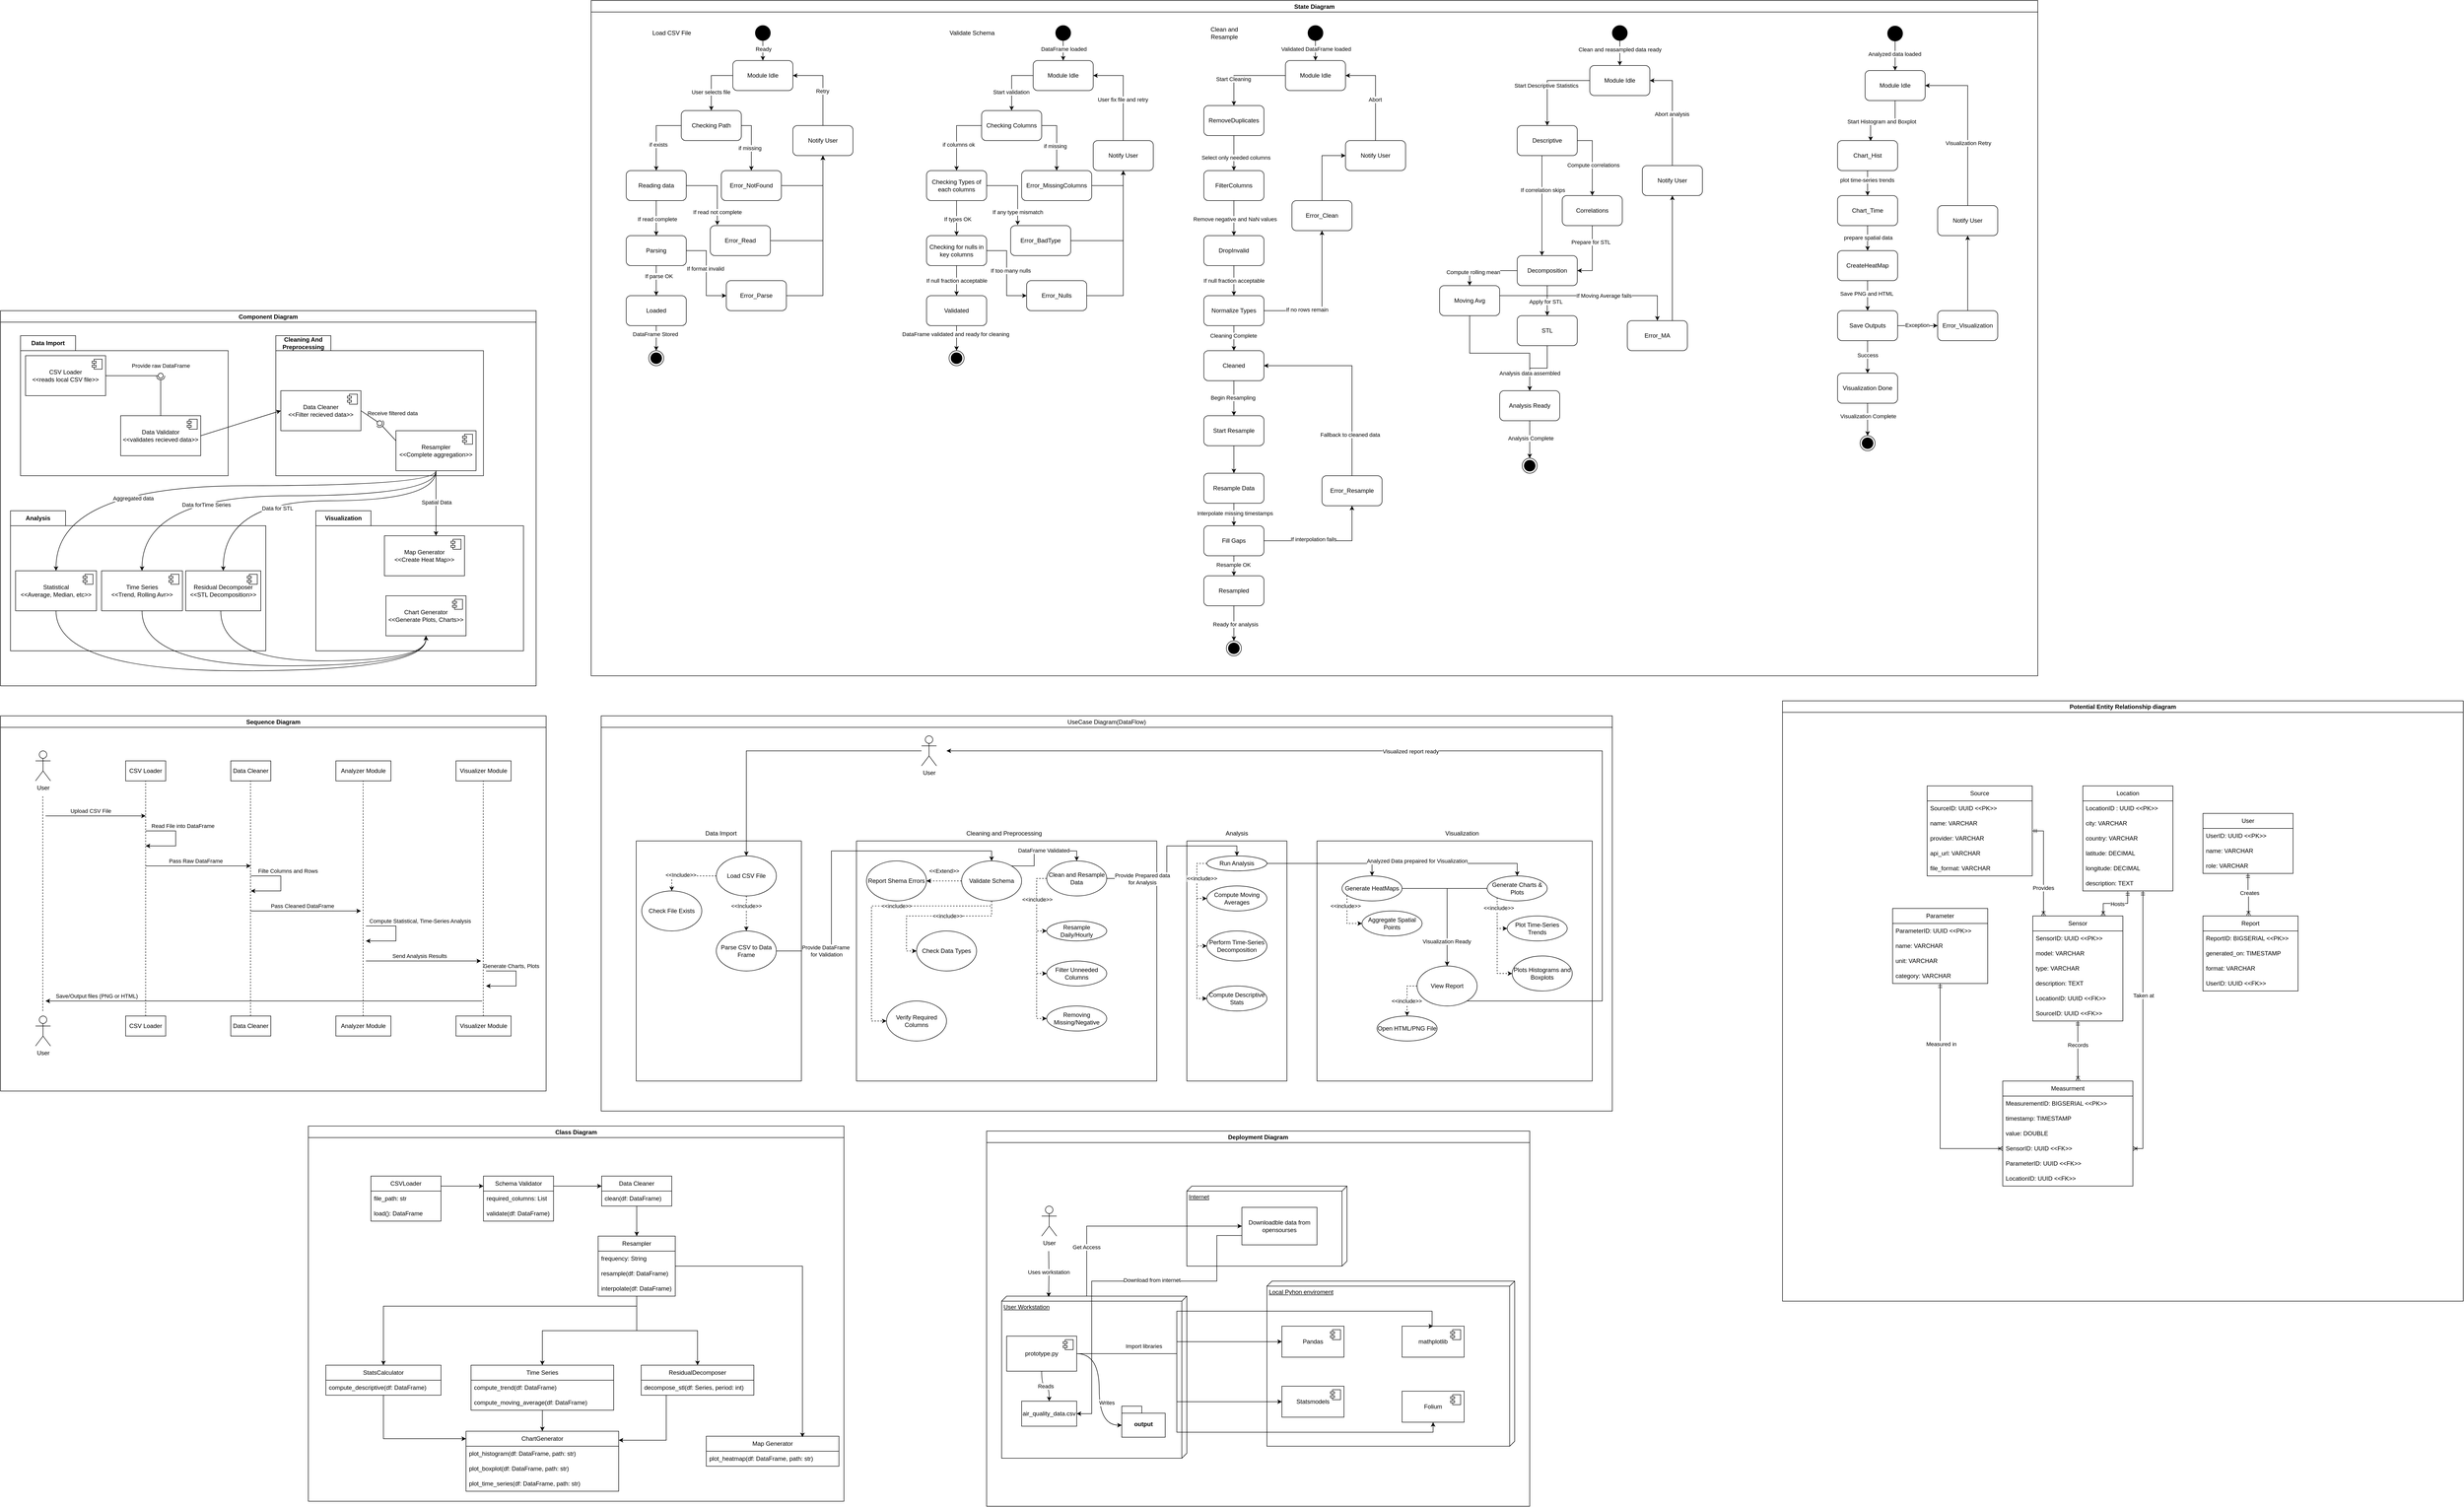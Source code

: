 <mxfile version="27.0.6">
  <diagram name="Страница — 1" id="NZqVw3bPNmLYLqP5PNTb">
    <mxGraphModel dx="2123" dy="1883" grid="1" gridSize="10" guides="1" tooltips="1" connect="1" arrows="1" fold="1" page="1" pageScale="1" pageWidth="827" pageHeight="1169" math="0" shadow="0">
      <root>
        <mxCell id="0" />
        <mxCell id="1" parent="0" />
        <mxCell id="c1SwUmAtLZVccJc67YoZ-4" value="Component Diagram" style="swimlane;fillColor=default;" parent="1" vertex="1">
          <mxGeometry x="-100" y="200" width="1070" height="750" as="geometry" />
        </mxCell>
        <mxCell id="c1SwUmAtLZVccJc67YoZ-6" value="Data Import" style="shape=folder;fontStyle=1;tabWidth=110;tabHeight=30;tabPosition=left;html=1;boundedLbl=1;labelInHeader=1;container=1;collapsible=0;whiteSpace=wrap;fillColor=default;" parent="c1SwUmAtLZVccJc67YoZ-4" vertex="1">
          <mxGeometry x="40" y="50" width="414.81" height="280" as="geometry" />
        </mxCell>
        <mxCell id="c1SwUmAtLZVccJc67YoZ-7" value="" style="html=1;strokeColor=none;resizeWidth=1;resizeHeight=1;fillColor=none;part=1;connectable=0;allowArrows=0;deletable=0;whiteSpace=wrap;" parent="c1SwUmAtLZVccJc67YoZ-6" vertex="1">
          <mxGeometry width="414.81" height="196.0" relative="1" as="geometry">
            <mxPoint y="30" as="offset" />
          </mxGeometry>
        </mxCell>
        <mxCell id="c1SwUmAtLZVccJc67YoZ-8" value="CSV Loader&lt;br&gt;&amp;lt;&amp;lt;reads local CSV file&amp;gt;&amp;gt;" style="html=1;dropTarget=0;whiteSpace=wrap;" parent="c1SwUmAtLZVccJc67YoZ-6" vertex="1">
          <mxGeometry x="10" y="40" width="160" height="80" as="geometry" />
        </mxCell>
        <mxCell id="c1SwUmAtLZVccJc67YoZ-9" value="" style="shape=module;jettyWidth=8;jettyHeight=4;" parent="c1SwUmAtLZVccJc67YoZ-8" vertex="1">
          <mxGeometry x="1" width="20" height="20" relative="1" as="geometry">
            <mxPoint x="-27" y="7" as="offset" />
          </mxGeometry>
        </mxCell>
        <mxCell id="c1SwUmAtLZVccJc67YoZ-10" value="Data Validator&lt;br&gt;&amp;lt;&amp;lt;validates recieved data&amp;gt;&amp;gt;" style="html=1;dropTarget=0;whiteSpace=wrap;" parent="c1SwUmAtLZVccJc67YoZ-6" vertex="1">
          <mxGeometry x="200" y="160" width="160" height="80" as="geometry" />
        </mxCell>
        <mxCell id="c1SwUmAtLZVccJc67YoZ-11" value="" style="shape=module;jettyWidth=8;jettyHeight=4;" parent="c1SwUmAtLZVccJc67YoZ-10" vertex="1">
          <mxGeometry x="1" width="20" height="20" relative="1" as="geometry">
            <mxPoint x="-27" y="7" as="offset" />
          </mxGeometry>
        </mxCell>
        <mxCell id="c1SwUmAtLZVccJc67YoZ-17" value="" style="rounded=0;orthogonalLoop=1;jettySize=auto;html=1;endArrow=halfCircle;endFill=0;endSize=6;strokeWidth=1;sketch=0;exitX=0.5;exitY=0;exitDx=0;exitDy=0;entryX=0.471;entryY=1.1;entryDx=0;entryDy=0;entryPerimeter=0;" parent="c1SwUmAtLZVccJc67YoZ-6" source="c1SwUmAtLZVccJc67YoZ-10" target="c1SwUmAtLZVccJc67YoZ-19" edge="1">
          <mxGeometry relative="1" as="geometry">
            <mxPoint x="300" y="95" as="sourcePoint" />
            <mxPoint x="280" y="90" as="targetPoint" />
          </mxGeometry>
        </mxCell>
        <mxCell id="c1SwUmAtLZVccJc67YoZ-18" value="" style="rounded=0;orthogonalLoop=1;jettySize=auto;html=1;endArrow=oval;endFill=0;sketch=0;sourcePerimeterSpacing=0;targetPerimeterSpacing=0;endSize=10;exitX=1;exitY=0.5;exitDx=0;exitDy=0;" parent="c1SwUmAtLZVccJc67YoZ-6" source="c1SwUmAtLZVccJc67YoZ-8" target="c1SwUmAtLZVccJc67YoZ-19" edge="1">
          <mxGeometry relative="1" as="geometry">
            <mxPoint x="260" y="95" as="sourcePoint" />
          </mxGeometry>
        </mxCell>
        <mxCell id="c1SwUmAtLZVccJc67YoZ-21" value="Provide raw DataFrame" style="edgeLabel;html=1;align=center;verticalAlign=middle;resizable=0;points=[];" parent="c1SwUmAtLZVccJc67YoZ-18" vertex="1" connectable="0">
          <mxGeometry x="0.164" relative="1" as="geometry">
            <mxPoint x="46" y="-20" as="offset" />
          </mxGeometry>
        </mxCell>
        <mxCell id="c1SwUmAtLZVccJc67YoZ-19" value="" style="ellipse;whiteSpace=wrap;html=1;align=center;aspect=fixed;fillColor=none;strokeColor=none;resizable=0;perimeter=centerPerimeter;rotatable=0;allowArrows=0;points=[];outlineConnect=1;" parent="c1SwUmAtLZVccJc67YoZ-6" vertex="1">
          <mxGeometry x="275" y="75" width="10" height="10" as="geometry" />
        </mxCell>
        <mxCell id="c1SwUmAtLZVccJc67YoZ-22" value="Cleaning And Preprocessing" style="shape=folder;fontStyle=1;tabWidth=110;tabHeight=30;tabPosition=left;html=1;boundedLbl=1;labelInHeader=1;container=1;collapsible=0;whiteSpace=wrap;" parent="c1SwUmAtLZVccJc67YoZ-4" vertex="1">
          <mxGeometry x="550" y="50" width="414.81" height="280" as="geometry" />
        </mxCell>
        <mxCell id="c1SwUmAtLZVccJc67YoZ-23" value="" style="html=1;strokeColor=none;resizeWidth=1;resizeHeight=1;fillColor=none;part=1;connectable=0;allowArrows=0;deletable=0;whiteSpace=wrap;" parent="c1SwUmAtLZVccJc67YoZ-22" vertex="1">
          <mxGeometry width="414.81" height="196.0" relative="1" as="geometry">
            <mxPoint y="30" as="offset" />
          </mxGeometry>
        </mxCell>
        <mxCell id="c1SwUmAtLZVccJc67YoZ-24" value="Data Cleaner&lt;br&gt;&amp;lt;&amp;lt;Filter recieved data&amp;gt;&amp;gt;" style="html=1;dropTarget=0;whiteSpace=wrap;" parent="c1SwUmAtLZVccJc67YoZ-22" vertex="1">
          <mxGeometry x="10" y="110" width="160" height="80" as="geometry" />
        </mxCell>
        <mxCell id="c1SwUmAtLZVccJc67YoZ-25" value="" style="shape=module;jettyWidth=8;jettyHeight=4;" parent="c1SwUmAtLZVccJc67YoZ-24" vertex="1">
          <mxGeometry x="1" width="20" height="20" relative="1" as="geometry">
            <mxPoint x="-27" y="7" as="offset" />
          </mxGeometry>
        </mxCell>
        <mxCell id="c1SwUmAtLZVccJc67YoZ-26" value="Resampler&lt;br&gt;&amp;lt;&amp;lt;Complete aggregation&amp;gt;&amp;gt;" style="html=1;dropTarget=0;whiteSpace=wrap;" parent="c1SwUmAtLZVccJc67YoZ-22" vertex="1">
          <mxGeometry x="240" y="190" width="160" height="80" as="geometry" />
        </mxCell>
        <mxCell id="c1SwUmAtLZVccJc67YoZ-27" value="" style="shape=module;jettyWidth=8;jettyHeight=4;" parent="c1SwUmAtLZVccJc67YoZ-26" vertex="1">
          <mxGeometry x="1" width="20" height="20" relative="1" as="geometry">
            <mxPoint x="-27" y="7" as="offset" />
          </mxGeometry>
        </mxCell>
        <mxCell id="c1SwUmAtLZVccJc67YoZ-28" value="" style="rounded=0;orthogonalLoop=1;jettySize=auto;html=1;endArrow=halfCircle;endFill=0;endSize=6;strokeWidth=1;sketch=0;exitX=0;exitY=0.25;exitDx=0;exitDy=0;entryX=0.471;entryY=1.1;entryDx=0;entryDy=0;entryPerimeter=0;" parent="c1SwUmAtLZVccJc67YoZ-22" source="c1SwUmAtLZVccJc67YoZ-26" target="c1SwUmAtLZVccJc67YoZ-31" edge="1">
          <mxGeometry relative="1" as="geometry">
            <mxPoint x="300" y="95" as="sourcePoint" />
            <mxPoint x="280" y="90" as="targetPoint" />
          </mxGeometry>
        </mxCell>
        <mxCell id="c1SwUmAtLZVccJc67YoZ-32" value="Receive filtered data" style="edgeLabel;html=1;align=center;verticalAlign=middle;resizable=0;points=[];" parent="c1SwUmAtLZVccJc67YoZ-28" vertex="1" connectable="0">
          <mxGeometry x="0.056" relative="1" as="geometry">
            <mxPoint x="10" y="-37" as="offset" />
          </mxGeometry>
        </mxCell>
        <mxCell id="c1SwUmAtLZVccJc67YoZ-29" value="" style="rounded=0;orthogonalLoop=1;jettySize=auto;html=1;endArrow=oval;endFill=0;sketch=0;sourcePerimeterSpacing=0;targetPerimeterSpacing=0;endSize=10;exitX=1;exitY=0.5;exitDx=0;exitDy=0;" parent="c1SwUmAtLZVccJc67YoZ-22" source="c1SwUmAtLZVccJc67YoZ-24" target="c1SwUmAtLZVccJc67YoZ-31" edge="1">
          <mxGeometry relative="1" as="geometry">
            <mxPoint x="260" y="95" as="sourcePoint" />
          </mxGeometry>
        </mxCell>
        <mxCell id="c1SwUmAtLZVccJc67YoZ-31" value="" style="ellipse;whiteSpace=wrap;html=1;align=center;aspect=fixed;fillColor=none;strokeColor=none;resizable=0;perimeter=centerPerimeter;rotatable=0;allowArrows=0;points=[];outlineConnect=1;" parent="c1SwUmAtLZVccJc67YoZ-22" vertex="1">
          <mxGeometry x="202.41" y="170" width="10" height="10" as="geometry" />
        </mxCell>
        <mxCell id="c1SwUmAtLZVccJc67YoZ-33" value="" style="endArrow=classic;html=1;rounded=0;entryX=0;entryY=0.5;entryDx=0;entryDy=0;exitX=1;exitY=0.5;exitDx=0;exitDy=0;" parent="c1SwUmAtLZVccJc67YoZ-4" source="c1SwUmAtLZVccJc67YoZ-10" target="c1SwUmAtLZVccJc67YoZ-24" edge="1">
          <mxGeometry width="50" height="50" relative="1" as="geometry">
            <mxPoint x="430" y="280" as="sourcePoint" />
            <mxPoint x="480" y="230" as="targetPoint" />
          </mxGeometry>
        </mxCell>
        <mxCell id="c1SwUmAtLZVccJc67YoZ-34" value="Analysis" style="shape=folder;fontStyle=1;tabWidth=110;tabHeight=30;tabPosition=left;html=1;boundedLbl=1;labelInHeader=1;container=1;collapsible=0;whiteSpace=wrap;" parent="c1SwUmAtLZVccJc67YoZ-4" vertex="1">
          <mxGeometry x="20" y="400" width="510" height="280" as="geometry" />
        </mxCell>
        <mxCell id="c1SwUmAtLZVccJc67YoZ-35" value="" style="html=1;strokeColor=none;resizeWidth=1;resizeHeight=1;fillColor=none;part=1;connectable=0;allowArrows=0;deletable=0;whiteSpace=wrap;" parent="c1SwUmAtLZVccJc67YoZ-34" vertex="1">
          <mxGeometry width="510" height="196.0" relative="1" as="geometry">
            <mxPoint y="30" as="offset" />
          </mxGeometry>
        </mxCell>
        <mxCell id="c1SwUmAtLZVccJc67YoZ-36" value="&lt;div&gt;Statistical&lt;/div&gt;&amp;lt;&amp;lt;Average, Median, etc&amp;gt;&amp;gt;" style="html=1;dropTarget=0;whiteSpace=wrap;" parent="c1SwUmAtLZVccJc67YoZ-34" vertex="1">
          <mxGeometry x="10.103" y="120" width="161.645" height="80" as="geometry" />
        </mxCell>
        <mxCell id="c1SwUmAtLZVccJc67YoZ-37" value="" style="shape=module;jettyWidth=8;jettyHeight=4;" parent="c1SwUmAtLZVccJc67YoZ-36" vertex="1">
          <mxGeometry x="1" width="20" height="20" relative="1" as="geometry">
            <mxPoint x="-27" y="7" as="offset" />
          </mxGeometry>
        </mxCell>
        <mxCell id="c1SwUmAtLZVccJc67YoZ-38" value="Time Series&lt;br&gt;&amp;lt;&amp;lt;Trend, Rolling Avr&amp;gt;&amp;gt;" style="html=1;dropTarget=0;whiteSpace=wrap;" parent="c1SwUmAtLZVccJc67YoZ-34" vertex="1">
          <mxGeometry x="181.851" y="120" width="161.645" height="80" as="geometry" />
        </mxCell>
        <mxCell id="c1SwUmAtLZVccJc67YoZ-39" value="" style="shape=module;jettyWidth=8;jettyHeight=4;" parent="c1SwUmAtLZVccJc67YoZ-38" vertex="1">
          <mxGeometry x="1" width="20" height="20" relative="1" as="geometry">
            <mxPoint x="-27" y="7" as="offset" />
          </mxGeometry>
        </mxCell>
        <mxCell id="c1SwUmAtLZVccJc67YoZ-54" value="Residual Decomposer&lt;br&gt;&amp;lt;&amp;lt;STL Decomposition&amp;gt;&amp;gt;" style="html=1;dropTarget=0;whiteSpace=wrap;" parent="c1SwUmAtLZVccJc67YoZ-34" vertex="1">
          <mxGeometry x="350" y="120" width="150" height="80" as="geometry" />
        </mxCell>
        <mxCell id="c1SwUmAtLZVccJc67YoZ-55" value="" style="shape=module;jettyWidth=8;jettyHeight=4;" parent="c1SwUmAtLZVccJc67YoZ-54" vertex="1">
          <mxGeometry x="1" width="20" height="20" relative="1" as="geometry">
            <mxPoint x="-27" y="7" as="offset" />
          </mxGeometry>
        </mxCell>
        <mxCell id="c1SwUmAtLZVccJc67YoZ-44" value="Visualization" style="shape=folder;fontStyle=1;tabWidth=110;tabHeight=30;tabPosition=left;html=1;boundedLbl=1;labelInHeader=1;container=1;collapsible=0;whiteSpace=wrap;" parent="c1SwUmAtLZVccJc67YoZ-4" vertex="1">
          <mxGeometry x="630" y="400" width="414.81" height="280" as="geometry" />
        </mxCell>
        <mxCell id="c1SwUmAtLZVccJc67YoZ-45" value="" style="html=1;strokeColor=none;resizeWidth=1;resizeHeight=1;fillColor=none;part=1;connectable=0;allowArrows=0;deletable=0;whiteSpace=wrap;" parent="c1SwUmAtLZVccJc67YoZ-44" vertex="1">
          <mxGeometry width="414.81" height="196.0" relative="1" as="geometry">
            <mxPoint y="30" as="offset" />
          </mxGeometry>
        </mxCell>
        <mxCell id="c1SwUmAtLZVccJc67YoZ-46" value="Map Generator&lt;br&gt;&amp;lt;&amp;lt;Create Heat Map&amp;gt;&amp;gt;" style="html=1;dropTarget=0;whiteSpace=wrap;" parent="c1SwUmAtLZVccJc67YoZ-44" vertex="1">
          <mxGeometry x="137" y="50" width="160" height="80" as="geometry" />
        </mxCell>
        <mxCell id="c1SwUmAtLZVccJc67YoZ-47" value="" style="shape=module;jettyWidth=8;jettyHeight=4;" parent="c1SwUmAtLZVccJc67YoZ-46" vertex="1">
          <mxGeometry x="1" width="20" height="20" relative="1" as="geometry">
            <mxPoint x="-27" y="7" as="offset" />
          </mxGeometry>
        </mxCell>
        <mxCell id="c1SwUmAtLZVccJc67YoZ-48" value="Chart Generator&lt;br&gt;&amp;lt;&amp;lt;Generate Plots, Charts&amp;gt;&amp;gt;" style="html=1;dropTarget=0;whiteSpace=wrap;" parent="c1SwUmAtLZVccJc67YoZ-44" vertex="1">
          <mxGeometry x="140" y="170" width="160" height="80" as="geometry" />
        </mxCell>
        <mxCell id="c1SwUmAtLZVccJc67YoZ-49" value="" style="shape=module;jettyWidth=8;jettyHeight=4;" parent="c1SwUmAtLZVccJc67YoZ-48" vertex="1">
          <mxGeometry x="1" width="20" height="20" relative="1" as="geometry">
            <mxPoint x="-27" y="7" as="offset" />
          </mxGeometry>
        </mxCell>
        <mxCell id="c1SwUmAtLZVccJc67YoZ-56" style="edgeStyle=orthogonalEdgeStyle;rounded=0;orthogonalLoop=1;jettySize=auto;html=1;entryX=0.5;entryY=0;entryDx=0;entryDy=0;curved=1;" parent="c1SwUmAtLZVccJc67YoZ-4" source="c1SwUmAtLZVccJc67YoZ-26" target="c1SwUmAtLZVccJc67YoZ-36" edge="1">
          <mxGeometry relative="1" as="geometry">
            <Array as="points">
              <mxPoint x="870" y="350" />
              <mxPoint x="111" y="350" />
            </Array>
          </mxGeometry>
        </mxCell>
        <mxCell id="c1SwUmAtLZVccJc67YoZ-59" value="Aggregated data" style="edgeLabel;html=1;align=center;verticalAlign=middle;resizable=0;points=[];" parent="c1SwUmAtLZVccJc67YoZ-56" vertex="1" connectable="0">
          <mxGeometry x="0.324" y="25" relative="1" as="geometry">
            <mxPoint as="offset" />
          </mxGeometry>
        </mxCell>
        <mxCell id="c1SwUmAtLZVccJc67YoZ-57" style="edgeStyle=orthogonalEdgeStyle;rounded=0;orthogonalLoop=1;jettySize=auto;html=1;entryX=0.5;entryY=0;entryDx=0;entryDy=0;curved=1;" parent="c1SwUmAtLZVccJc67YoZ-4" source="c1SwUmAtLZVccJc67YoZ-26" target="c1SwUmAtLZVccJc67YoZ-38" edge="1">
          <mxGeometry relative="1" as="geometry">
            <Array as="points">
              <mxPoint x="870" y="370" />
              <mxPoint x="283" y="370" />
            </Array>
          </mxGeometry>
        </mxCell>
        <mxCell id="c1SwUmAtLZVccJc67YoZ-60" value="Data forTime Series" style="edgeLabel;html=1;align=center;verticalAlign=middle;resizable=0;points=[];" parent="c1SwUmAtLZVccJc67YoZ-57" vertex="1" connectable="0">
          <mxGeometry x="0.293" y="18" relative="1" as="geometry">
            <mxPoint as="offset" />
          </mxGeometry>
        </mxCell>
        <mxCell id="c1SwUmAtLZVccJc67YoZ-58" style="edgeStyle=orthogonalEdgeStyle;rounded=0;orthogonalLoop=1;jettySize=auto;html=1;entryX=0.5;entryY=0;entryDx=0;entryDy=0;curved=1;" parent="c1SwUmAtLZVccJc67YoZ-4" source="c1SwUmAtLZVccJc67YoZ-26" target="c1SwUmAtLZVccJc67YoZ-54" edge="1">
          <mxGeometry relative="1" as="geometry">
            <Array as="points">
              <mxPoint x="870" y="380" />
              <mxPoint x="445" y="380" />
            </Array>
          </mxGeometry>
        </mxCell>
        <mxCell id="c1SwUmAtLZVccJc67YoZ-61" value="Data for STL" style="edgeLabel;html=1;align=center;verticalAlign=middle;resizable=0;points=[];" parent="c1SwUmAtLZVccJc67YoZ-58" vertex="1" connectable="0">
          <mxGeometry x="0.206" y="15" relative="1" as="geometry">
            <mxPoint as="offset" />
          </mxGeometry>
        </mxCell>
        <mxCell id="c1SwUmAtLZVccJc67YoZ-62" style="edgeStyle=orthogonalEdgeStyle;rounded=0;orthogonalLoop=1;jettySize=auto;html=1;entryX=0.5;entryY=1;entryDx=0;entryDy=0;curved=1;" parent="c1SwUmAtLZVccJc67YoZ-4" source="c1SwUmAtLZVccJc67YoZ-36" target="c1SwUmAtLZVccJc67YoZ-48" edge="1">
          <mxGeometry relative="1" as="geometry">
            <Array as="points">
              <mxPoint x="111" y="720" />
              <mxPoint x="850" y="720" />
            </Array>
          </mxGeometry>
        </mxCell>
        <mxCell id="c1SwUmAtLZVccJc67YoZ-63" style="edgeStyle=orthogonalEdgeStyle;rounded=0;orthogonalLoop=1;jettySize=auto;html=1;entryX=0.5;entryY=1;entryDx=0;entryDy=0;curved=1;" parent="c1SwUmAtLZVccJc67YoZ-4" source="c1SwUmAtLZVccJc67YoZ-38" target="c1SwUmAtLZVccJc67YoZ-48" edge="1">
          <mxGeometry relative="1" as="geometry">
            <Array as="points">
              <mxPoint x="283" y="710" />
              <mxPoint x="850" y="710" />
            </Array>
          </mxGeometry>
        </mxCell>
        <mxCell id="c1SwUmAtLZVccJc67YoZ-64" style="edgeStyle=orthogonalEdgeStyle;rounded=0;orthogonalLoop=1;jettySize=auto;html=1;entryX=0.5;entryY=1;entryDx=0;entryDy=0;curved=1;" parent="c1SwUmAtLZVccJc67YoZ-4" source="c1SwUmAtLZVccJc67YoZ-54" target="c1SwUmAtLZVccJc67YoZ-48" edge="1">
          <mxGeometry relative="1" as="geometry">
            <Array as="points">
              <mxPoint x="440" y="700" />
              <mxPoint x="850" y="700" />
            </Array>
          </mxGeometry>
        </mxCell>
        <mxCell id="c1SwUmAtLZVccJc67YoZ-65" style="edgeStyle=orthogonalEdgeStyle;rounded=0;orthogonalLoop=1;jettySize=auto;html=1;curved=1;" parent="c1SwUmAtLZVccJc67YoZ-4" source="c1SwUmAtLZVccJc67YoZ-26" target="c1SwUmAtLZVccJc67YoZ-46" edge="1">
          <mxGeometry relative="1" as="geometry">
            <Array as="points">
              <mxPoint x="870" y="420" />
              <mxPoint x="870" y="420" />
            </Array>
          </mxGeometry>
        </mxCell>
        <mxCell id="c1SwUmAtLZVccJc67YoZ-66" value="Spatial Data" style="edgeLabel;html=1;align=center;verticalAlign=middle;resizable=0;points=[];" parent="c1SwUmAtLZVccJc67YoZ-65" vertex="1" connectable="0">
          <mxGeometry x="-0.031" y="1" relative="1" as="geometry">
            <mxPoint as="offset" />
          </mxGeometry>
        </mxCell>
        <mxCell id="VtsKrZhrMiqrWmQ-cmWZ-1" value="State Diagram" style="swimlane;fillColor=default;" parent="1" vertex="1">
          <mxGeometry x="1080" y="-420" width="2890" height="1350" as="geometry" />
        </mxCell>
        <mxCell id="6pqvd1AzHX-6ogDIh0My-76" value="" style="edgeStyle=orthogonalEdgeStyle;rounded=0;orthogonalLoop=1;jettySize=auto;html=1;" edge="1" parent="VtsKrZhrMiqrWmQ-cmWZ-1" source="6pqvd1AzHX-6ogDIh0My-74" target="6pqvd1AzHX-6ogDIh0My-75">
          <mxGeometry relative="1" as="geometry" />
        </mxCell>
        <mxCell id="6pqvd1AzHX-6ogDIh0My-77" value="Ready" style="edgeLabel;html=1;align=center;verticalAlign=middle;resizable=0;points=[];" vertex="1" connectable="0" parent="6pqvd1AzHX-6ogDIh0My-76">
          <mxGeometry x="-0.15" y="1" relative="1" as="geometry">
            <mxPoint as="offset" />
          </mxGeometry>
        </mxCell>
        <mxCell id="6pqvd1AzHX-6ogDIh0My-74" value="" style="ellipse;fillColor=strokeColor;html=1;" vertex="1" parent="VtsKrZhrMiqrWmQ-cmWZ-1">
          <mxGeometry x="328" y="50" width="30" height="30" as="geometry" />
        </mxCell>
        <mxCell id="6pqvd1AzHX-6ogDIh0My-79" style="edgeStyle=orthogonalEdgeStyle;rounded=0;orthogonalLoop=1;jettySize=auto;html=1;entryX=0.5;entryY=0;entryDx=0;entryDy=0;" edge="1" parent="VtsKrZhrMiqrWmQ-cmWZ-1" source="6pqvd1AzHX-6ogDIh0My-75" target="6pqvd1AzHX-6ogDIh0My-78">
          <mxGeometry relative="1" as="geometry">
            <Array as="points">
              <mxPoint x="240" y="150" />
            </Array>
          </mxGeometry>
        </mxCell>
        <mxCell id="6pqvd1AzHX-6ogDIh0My-80" value="User selects file" style="edgeLabel;html=1;align=center;verticalAlign=middle;resizable=0;points=[];" vertex="1" connectable="0" parent="6pqvd1AzHX-6ogDIh0My-79">
          <mxGeometry x="0.345" y="-1" relative="1" as="geometry">
            <mxPoint as="offset" />
          </mxGeometry>
        </mxCell>
        <mxCell id="6pqvd1AzHX-6ogDIh0My-75" value="Module Idle" style="rounded=1;whiteSpace=wrap;html=1;" vertex="1" parent="VtsKrZhrMiqrWmQ-cmWZ-1">
          <mxGeometry x="283" y="120" width="120" height="60" as="geometry" />
        </mxCell>
        <mxCell id="6pqvd1AzHX-6ogDIh0My-83" style="edgeStyle=orthogonalEdgeStyle;rounded=0;orthogonalLoop=1;jettySize=auto;html=1;entryX=0.5;entryY=0;entryDx=0;entryDy=0;" edge="1" parent="VtsKrZhrMiqrWmQ-cmWZ-1" source="6pqvd1AzHX-6ogDIh0My-78" target="6pqvd1AzHX-6ogDIh0My-81">
          <mxGeometry relative="1" as="geometry">
            <Array as="points">
              <mxPoint x="130" y="250" />
            </Array>
          </mxGeometry>
        </mxCell>
        <mxCell id="6pqvd1AzHX-6ogDIh0My-85" value="if exists" style="edgeLabel;html=1;align=center;verticalAlign=middle;resizable=0;points=[];" vertex="1" connectable="0" parent="6pqvd1AzHX-6ogDIh0My-83">
          <mxGeometry x="0.257" y="4" relative="1" as="geometry">
            <mxPoint as="offset" />
          </mxGeometry>
        </mxCell>
        <mxCell id="6pqvd1AzHX-6ogDIh0My-84" style="edgeStyle=orthogonalEdgeStyle;rounded=0;orthogonalLoop=1;jettySize=auto;html=1;entryX=0.5;entryY=0;entryDx=0;entryDy=0;" edge="1" parent="VtsKrZhrMiqrWmQ-cmWZ-1" source="6pqvd1AzHX-6ogDIh0My-78" target="6pqvd1AzHX-6ogDIh0My-82">
          <mxGeometry relative="1" as="geometry">
            <Array as="points">
              <mxPoint x="320" y="250" />
            </Array>
          </mxGeometry>
        </mxCell>
        <mxCell id="6pqvd1AzHX-6ogDIh0My-86" value="if missing" style="edgeLabel;html=1;align=center;verticalAlign=middle;resizable=0;points=[];" vertex="1" connectable="0" parent="6pqvd1AzHX-6ogDIh0My-84">
          <mxGeometry x="0.182" y="-3" relative="1" as="geometry">
            <mxPoint as="offset" />
          </mxGeometry>
        </mxCell>
        <mxCell id="6pqvd1AzHX-6ogDIh0My-78" value="Checking Path" style="rounded=1;whiteSpace=wrap;html=1;" vertex="1" parent="VtsKrZhrMiqrWmQ-cmWZ-1">
          <mxGeometry x="180" y="220" width="120" height="60" as="geometry" />
        </mxCell>
        <mxCell id="6pqvd1AzHX-6ogDIh0My-93" style="edgeStyle=orthogonalEdgeStyle;rounded=0;orthogonalLoop=1;jettySize=auto;html=1;entryX=0.5;entryY=0;entryDx=0;entryDy=0;" edge="1" parent="VtsKrZhrMiqrWmQ-cmWZ-1" source="6pqvd1AzHX-6ogDIh0My-81" target="6pqvd1AzHX-6ogDIh0My-89">
          <mxGeometry relative="1" as="geometry" />
        </mxCell>
        <mxCell id="6pqvd1AzHX-6ogDIh0My-94" value="If read complete" style="edgeLabel;html=1;align=center;verticalAlign=middle;resizable=0;points=[];" vertex="1" connectable="0" parent="6pqvd1AzHX-6ogDIh0My-93">
          <mxGeometry x="0.057" y="2" relative="1" as="geometry">
            <mxPoint as="offset" />
          </mxGeometry>
        </mxCell>
        <mxCell id="6pqvd1AzHX-6ogDIh0My-81" value="Reading data" style="rounded=1;whiteSpace=wrap;html=1;" vertex="1" parent="VtsKrZhrMiqrWmQ-cmWZ-1">
          <mxGeometry x="70" y="340" width="120" height="60" as="geometry" />
        </mxCell>
        <mxCell id="6pqvd1AzHX-6ogDIh0My-110" style="edgeStyle=orthogonalEdgeStyle;rounded=0;orthogonalLoop=1;jettySize=auto;html=1;entryX=0.5;entryY=1;entryDx=0;entryDy=0;" edge="1" parent="VtsKrZhrMiqrWmQ-cmWZ-1" source="6pqvd1AzHX-6ogDIh0My-82" target="6pqvd1AzHX-6ogDIh0My-109">
          <mxGeometry relative="1" as="geometry" />
        </mxCell>
        <mxCell id="6pqvd1AzHX-6ogDIh0My-82" value="Error_NotFound" style="rounded=1;whiteSpace=wrap;html=1;" vertex="1" parent="VtsKrZhrMiqrWmQ-cmWZ-1">
          <mxGeometry x="260" y="340" width="120" height="60" as="geometry" />
        </mxCell>
        <mxCell id="6pqvd1AzHX-6ogDIh0My-99" style="edgeStyle=orthogonalEdgeStyle;rounded=0;orthogonalLoop=1;jettySize=auto;html=1;entryX=0;entryY=0.5;entryDx=0;entryDy=0;" edge="1" parent="VtsKrZhrMiqrWmQ-cmWZ-1" source="6pqvd1AzHX-6ogDIh0My-89" target="6pqvd1AzHX-6ogDIh0My-98">
          <mxGeometry relative="1" as="geometry" />
        </mxCell>
        <mxCell id="6pqvd1AzHX-6ogDIh0My-103" value="If format invalid" style="edgeLabel;html=1;align=center;verticalAlign=middle;resizable=0;points=[];" vertex="1" connectable="0" parent="6pqvd1AzHX-6ogDIh0My-99">
          <mxGeometry x="-0.106" y="-2" relative="1" as="geometry">
            <mxPoint as="offset" />
          </mxGeometry>
        </mxCell>
        <mxCell id="6pqvd1AzHX-6ogDIh0My-101" style="edgeStyle=orthogonalEdgeStyle;rounded=0;orthogonalLoop=1;jettySize=auto;html=1;" edge="1" parent="VtsKrZhrMiqrWmQ-cmWZ-1" source="6pqvd1AzHX-6ogDIh0My-89" target="6pqvd1AzHX-6ogDIh0My-100">
          <mxGeometry relative="1" as="geometry" />
        </mxCell>
        <mxCell id="6pqvd1AzHX-6ogDIh0My-102" value="If parse OK" style="edgeLabel;html=1;align=center;verticalAlign=middle;resizable=0;points=[];" vertex="1" connectable="0" parent="6pqvd1AzHX-6ogDIh0My-101">
          <mxGeometry x="-0.3" y="5" relative="1" as="geometry">
            <mxPoint as="offset" />
          </mxGeometry>
        </mxCell>
        <mxCell id="6pqvd1AzHX-6ogDIh0My-89" value="Parsing" style="rounded=1;whiteSpace=wrap;html=1;" vertex="1" parent="VtsKrZhrMiqrWmQ-cmWZ-1">
          <mxGeometry x="70" y="470" width="120" height="60" as="geometry" />
        </mxCell>
        <mxCell id="6pqvd1AzHX-6ogDIh0My-112" style="edgeStyle=orthogonalEdgeStyle;rounded=0;orthogonalLoop=1;jettySize=auto;html=1;entryX=0.5;entryY=1;entryDx=0;entryDy=0;" edge="1" parent="VtsKrZhrMiqrWmQ-cmWZ-1" source="6pqvd1AzHX-6ogDIh0My-90" target="6pqvd1AzHX-6ogDIh0My-109">
          <mxGeometry relative="1" as="geometry" />
        </mxCell>
        <mxCell id="6pqvd1AzHX-6ogDIh0My-90" value="Error_Read" style="rounded=1;whiteSpace=wrap;html=1;" vertex="1" parent="VtsKrZhrMiqrWmQ-cmWZ-1">
          <mxGeometry x="238" y="450" width="120" height="60" as="geometry" />
        </mxCell>
        <mxCell id="6pqvd1AzHX-6ogDIh0My-92" style="edgeStyle=orthogonalEdgeStyle;rounded=0;orthogonalLoop=1;jettySize=auto;html=1;entryX=0.117;entryY=-0.017;entryDx=0;entryDy=0;entryPerimeter=0;" edge="1" parent="VtsKrZhrMiqrWmQ-cmWZ-1" source="6pqvd1AzHX-6ogDIh0My-81" target="6pqvd1AzHX-6ogDIh0My-90">
          <mxGeometry relative="1" as="geometry" />
        </mxCell>
        <mxCell id="6pqvd1AzHX-6ogDIh0My-95" value="If read not complete" style="edgeLabel;html=1;align=center;verticalAlign=middle;resizable=0;points=[];" vertex="1" connectable="0" parent="6pqvd1AzHX-6ogDIh0My-92">
          <mxGeometry x="0.631" relative="1" as="geometry">
            <mxPoint as="offset" />
          </mxGeometry>
        </mxCell>
        <mxCell id="6pqvd1AzHX-6ogDIh0My-113" style="edgeStyle=orthogonalEdgeStyle;rounded=0;orthogonalLoop=1;jettySize=auto;html=1;entryX=0.5;entryY=1;entryDx=0;entryDy=0;" edge="1" parent="VtsKrZhrMiqrWmQ-cmWZ-1" source="6pqvd1AzHX-6ogDIh0My-98" target="6pqvd1AzHX-6ogDIh0My-109">
          <mxGeometry relative="1" as="geometry" />
        </mxCell>
        <mxCell id="6pqvd1AzHX-6ogDIh0My-98" value="Error_Parse" style="rounded=1;whiteSpace=wrap;html=1;" vertex="1" parent="VtsKrZhrMiqrWmQ-cmWZ-1">
          <mxGeometry x="270" y="560" width="120" height="60" as="geometry" />
        </mxCell>
        <mxCell id="6pqvd1AzHX-6ogDIh0My-106" style="edgeStyle=orthogonalEdgeStyle;rounded=0;orthogonalLoop=1;jettySize=auto;html=1;" edge="1" parent="VtsKrZhrMiqrWmQ-cmWZ-1" source="6pqvd1AzHX-6ogDIh0My-100">
          <mxGeometry relative="1" as="geometry">
            <mxPoint x="130" y="700" as="targetPoint" />
          </mxGeometry>
        </mxCell>
        <mxCell id="6pqvd1AzHX-6ogDIh0My-108" value="DataFrame Stored" style="edgeLabel;html=1;align=center;verticalAlign=middle;resizable=0;points=[];" vertex="1" connectable="0" parent="6pqvd1AzHX-6ogDIh0My-106">
          <mxGeometry x="-0.327" y="-2" relative="1" as="geometry">
            <mxPoint as="offset" />
          </mxGeometry>
        </mxCell>
        <mxCell id="6pqvd1AzHX-6ogDIh0My-100" value="Loaded" style="rounded=1;whiteSpace=wrap;html=1;" vertex="1" parent="VtsKrZhrMiqrWmQ-cmWZ-1">
          <mxGeometry x="70" y="590" width="120" height="60" as="geometry" />
        </mxCell>
        <mxCell id="6pqvd1AzHX-6ogDIh0My-107" value="" style="ellipse;html=1;shape=endState;fillColor=strokeColor;" vertex="1" parent="VtsKrZhrMiqrWmQ-cmWZ-1">
          <mxGeometry x="115" y="700" width="30" height="30" as="geometry" />
        </mxCell>
        <mxCell id="6pqvd1AzHX-6ogDIh0My-114" style="edgeStyle=orthogonalEdgeStyle;rounded=0;orthogonalLoop=1;jettySize=auto;html=1;entryX=1;entryY=0.5;entryDx=0;entryDy=0;" edge="1" parent="VtsKrZhrMiqrWmQ-cmWZ-1" source="6pqvd1AzHX-6ogDIh0My-109" target="6pqvd1AzHX-6ogDIh0My-75">
          <mxGeometry relative="1" as="geometry" />
        </mxCell>
        <mxCell id="6pqvd1AzHX-6ogDIh0My-115" value="Retry" style="edgeLabel;html=1;align=center;verticalAlign=middle;resizable=0;points=[];" vertex="1" connectable="0" parent="6pqvd1AzHX-6ogDIh0My-114">
          <mxGeometry x="-0.138" y="1" relative="1" as="geometry">
            <mxPoint as="offset" />
          </mxGeometry>
        </mxCell>
        <mxCell id="6pqvd1AzHX-6ogDIh0My-109" value="Notify User" style="rounded=1;whiteSpace=wrap;html=1;" vertex="1" parent="VtsKrZhrMiqrWmQ-cmWZ-1">
          <mxGeometry x="403" y="250" width="120" height="60" as="geometry" />
        </mxCell>
        <mxCell id="6pqvd1AzHX-6ogDIh0My-116" value="Load CSV File" style="text;html=1;align=center;verticalAlign=middle;whiteSpace=wrap;rounded=0;" vertex="1" parent="VtsKrZhrMiqrWmQ-cmWZ-1">
          <mxGeometry x="106" y="50" width="110" height="30" as="geometry" />
        </mxCell>
        <mxCell id="6pqvd1AzHX-6ogDIh0My-117" value="" style="edgeStyle=orthogonalEdgeStyle;rounded=0;orthogonalLoop=1;jettySize=auto;html=1;" edge="1" parent="VtsKrZhrMiqrWmQ-cmWZ-1" source="6pqvd1AzHX-6ogDIh0My-119" target="6pqvd1AzHX-6ogDIh0My-122">
          <mxGeometry relative="1" as="geometry" />
        </mxCell>
        <mxCell id="6pqvd1AzHX-6ogDIh0My-118" value="DataFrame loaded" style="edgeLabel;html=1;align=center;verticalAlign=middle;resizable=0;points=[];" vertex="1" connectable="0" parent="6pqvd1AzHX-6ogDIh0My-117">
          <mxGeometry x="-0.15" y="1" relative="1" as="geometry">
            <mxPoint as="offset" />
          </mxGeometry>
        </mxCell>
        <mxCell id="6pqvd1AzHX-6ogDIh0My-119" value="" style="ellipse;fillColor=strokeColor;html=1;" vertex="1" parent="VtsKrZhrMiqrWmQ-cmWZ-1">
          <mxGeometry x="928" y="50" width="30" height="30" as="geometry" />
        </mxCell>
        <mxCell id="6pqvd1AzHX-6ogDIh0My-120" style="edgeStyle=orthogonalEdgeStyle;rounded=0;orthogonalLoop=1;jettySize=auto;html=1;entryX=0.5;entryY=0;entryDx=0;entryDy=0;" edge="1" parent="VtsKrZhrMiqrWmQ-cmWZ-1" source="6pqvd1AzHX-6ogDIh0My-122" target="6pqvd1AzHX-6ogDIh0My-127">
          <mxGeometry relative="1" as="geometry">
            <Array as="points">
              <mxPoint x="840" y="150" />
            </Array>
          </mxGeometry>
        </mxCell>
        <mxCell id="6pqvd1AzHX-6ogDIh0My-121" value="Start validation" style="edgeLabel;html=1;align=center;verticalAlign=middle;resizable=0;points=[];" vertex="1" connectable="0" parent="6pqvd1AzHX-6ogDIh0My-120">
          <mxGeometry x="0.345" y="-1" relative="1" as="geometry">
            <mxPoint as="offset" />
          </mxGeometry>
        </mxCell>
        <mxCell id="6pqvd1AzHX-6ogDIh0My-122" value="Module Idle" style="rounded=1;whiteSpace=wrap;html=1;" vertex="1" parent="VtsKrZhrMiqrWmQ-cmWZ-1">
          <mxGeometry x="883" y="120" width="120" height="60" as="geometry" />
        </mxCell>
        <mxCell id="6pqvd1AzHX-6ogDIh0My-123" style="edgeStyle=orthogonalEdgeStyle;rounded=0;orthogonalLoop=1;jettySize=auto;html=1;entryX=0.5;entryY=0;entryDx=0;entryDy=0;" edge="1" parent="VtsKrZhrMiqrWmQ-cmWZ-1" source="6pqvd1AzHX-6ogDIh0My-127" target="6pqvd1AzHX-6ogDIh0My-130">
          <mxGeometry relative="1" as="geometry">
            <Array as="points">
              <mxPoint x="730" y="250" />
            </Array>
          </mxGeometry>
        </mxCell>
        <mxCell id="6pqvd1AzHX-6ogDIh0My-124" value="if columns ok" style="edgeLabel;html=1;align=center;verticalAlign=middle;resizable=0;points=[];" vertex="1" connectable="0" parent="6pqvd1AzHX-6ogDIh0My-123">
          <mxGeometry x="0.257" y="4" relative="1" as="geometry">
            <mxPoint as="offset" />
          </mxGeometry>
        </mxCell>
        <mxCell id="6pqvd1AzHX-6ogDIh0My-125" style="edgeStyle=orthogonalEdgeStyle;rounded=0;orthogonalLoop=1;jettySize=auto;html=1;entryX=0.5;entryY=0;entryDx=0;entryDy=0;" edge="1" parent="VtsKrZhrMiqrWmQ-cmWZ-1" source="6pqvd1AzHX-6ogDIh0My-127" target="6pqvd1AzHX-6ogDIh0My-132">
          <mxGeometry relative="1" as="geometry">
            <Array as="points">
              <mxPoint x="930" y="250" />
            </Array>
          </mxGeometry>
        </mxCell>
        <mxCell id="6pqvd1AzHX-6ogDIh0My-126" value="if missing" style="edgeLabel;html=1;align=center;verticalAlign=middle;resizable=0;points=[];" vertex="1" connectable="0" parent="6pqvd1AzHX-6ogDIh0My-125">
          <mxGeometry x="0.182" y="-3" relative="1" as="geometry">
            <mxPoint as="offset" />
          </mxGeometry>
        </mxCell>
        <mxCell id="6pqvd1AzHX-6ogDIh0My-127" value="Checking Columns" style="rounded=1;whiteSpace=wrap;html=1;" vertex="1" parent="VtsKrZhrMiqrWmQ-cmWZ-1">
          <mxGeometry x="780" y="220" width="120" height="60" as="geometry" />
        </mxCell>
        <mxCell id="6pqvd1AzHX-6ogDIh0My-128" style="edgeStyle=orthogonalEdgeStyle;rounded=0;orthogonalLoop=1;jettySize=auto;html=1;entryX=0.5;entryY=0;entryDx=0;entryDy=0;" edge="1" parent="VtsKrZhrMiqrWmQ-cmWZ-1" source="6pqvd1AzHX-6ogDIh0My-130" target="6pqvd1AzHX-6ogDIh0My-137">
          <mxGeometry relative="1" as="geometry" />
        </mxCell>
        <mxCell id="6pqvd1AzHX-6ogDIh0My-129" value="If types OK" style="edgeLabel;html=1;align=center;verticalAlign=middle;resizable=0;points=[];" vertex="1" connectable="0" parent="6pqvd1AzHX-6ogDIh0My-128">
          <mxGeometry x="0.057" y="2" relative="1" as="geometry">
            <mxPoint as="offset" />
          </mxGeometry>
        </mxCell>
        <mxCell id="6pqvd1AzHX-6ogDIh0My-130" value="Checking Types of each columns" style="rounded=1;whiteSpace=wrap;html=1;" vertex="1" parent="VtsKrZhrMiqrWmQ-cmWZ-1">
          <mxGeometry x="670" y="340" width="120" height="60" as="geometry" />
        </mxCell>
        <mxCell id="6pqvd1AzHX-6ogDIh0My-131" style="edgeStyle=orthogonalEdgeStyle;rounded=0;orthogonalLoop=1;jettySize=auto;html=1;entryX=0.5;entryY=1;entryDx=0;entryDy=0;" edge="1" parent="VtsKrZhrMiqrWmQ-cmWZ-1" source="6pqvd1AzHX-6ogDIh0My-132" target="6pqvd1AzHX-6ogDIh0My-150">
          <mxGeometry relative="1" as="geometry" />
        </mxCell>
        <mxCell id="6pqvd1AzHX-6ogDIh0My-132" value="Error_MissingColumns" style="rounded=1;whiteSpace=wrap;html=1;" vertex="1" parent="VtsKrZhrMiqrWmQ-cmWZ-1">
          <mxGeometry x="860" y="340" width="140" height="60" as="geometry" />
        </mxCell>
        <mxCell id="6pqvd1AzHX-6ogDIh0My-133" style="edgeStyle=orthogonalEdgeStyle;rounded=0;orthogonalLoop=1;jettySize=auto;html=1;entryX=0;entryY=0.5;entryDx=0;entryDy=0;" edge="1" parent="VtsKrZhrMiqrWmQ-cmWZ-1" source="6pqvd1AzHX-6ogDIh0My-137" target="6pqvd1AzHX-6ogDIh0My-143">
          <mxGeometry relative="1" as="geometry" />
        </mxCell>
        <mxCell id="6pqvd1AzHX-6ogDIh0My-134" value="If too many nulls" style="edgeLabel;html=1;align=center;verticalAlign=middle;resizable=0;points=[];" vertex="1" connectable="0" parent="6pqvd1AzHX-6ogDIh0My-133">
          <mxGeometry x="-0.106" y="-2" relative="1" as="geometry">
            <mxPoint x="10" y="4" as="offset" />
          </mxGeometry>
        </mxCell>
        <mxCell id="6pqvd1AzHX-6ogDIh0My-135" style="edgeStyle=orthogonalEdgeStyle;rounded=0;orthogonalLoop=1;jettySize=auto;html=1;" edge="1" parent="VtsKrZhrMiqrWmQ-cmWZ-1" source="6pqvd1AzHX-6ogDIh0My-137" target="6pqvd1AzHX-6ogDIh0My-146">
          <mxGeometry relative="1" as="geometry" />
        </mxCell>
        <mxCell id="6pqvd1AzHX-6ogDIh0My-136" value="If null fraction acceptable" style="edgeLabel;html=1;align=center;verticalAlign=middle;resizable=0;points=[];" vertex="1" connectable="0" parent="6pqvd1AzHX-6ogDIh0My-135">
          <mxGeometry x="-0.3" y="5" relative="1" as="geometry">
            <mxPoint x="-5" y="9" as="offset" />
          </mxGeometry>
        </mxCell>
        <mxCell id="6pqvd1AzHX-6ogDIh0My-137" value="Checking for nulls in key columns" style="rounded=1;whiteSpace=wrap;html=1;" vertex="1" parent="VtsKrZhrMiqrWmQ-cmWZ-1">
          <mxGeometry x="670" y="470" width="120" height="60" as="geometry" />
        </mxCell>
        <mxCell id="6pqvd1AzHX-6ogDIh0My-138" style="edgeStyle=orthogonalEdgeStyle;rounded=0;orthogonalLoop=1;jettySize=auto;html=1;entryX=0.5;entryY=1;entryDx=0;entryDy=0;" edge="1" parent="VtsKrZhrMiqrWmQ-cmWZ-1" source="6pqvd1AzHX-6ogDIh0My-139" target="6pqvd1AzHX-6ogDIh0My-150">
          <mxGeometry relative="1" as="geometry" />
        </mxCell>
        <mxCell id="6pqvd1AzHX-6ogDIh0My-139" value="Error_BadType" style="rounded=1;whiteSpace=wrap;html=1;" vertex="1" parent="VtsKrZhrMiqrWmQ-cmWZ-1">
          <mxGeometry x="838" y="450" width="120" height="60" as="geometry" />
        </mxCell>
        <mxCell id="6pqvd1AzHX-6ogDIh0My-140" style="edgeStyle=orthogonalEdgeStyle;rounded=0;orthogonalLoop=1;jettySize=auto;html=1;entryX=0.117;entryY=-0.017;entryDx=0;entryDy=0;entryPerimeter=0;" edge="1" parent="VtsKrZhrMiqrWmQ-cmWZ-1" source="6pqvd1AzHX-6ogDIh0My-130" target="6pqvd1AzHX-6ogDIh0My-139">
          <mxGeometry relative="1" as="geometry" />
        </mxCell>
        <mxCell id="6pqvd1AzHX-6ogDIh0My-141" value="If any type mismatch" style="edgeLabel;html=1;align=center;verticalAlign=middle;resizable=0;points=[];" vertex="1" connectable="0" parent="6pqvd1AzHX-6ogDIh0My-140">
          <mxGeometry x="0.631" relative="1" as="geometry">
            <mxPoint as="offset" />
          </mxGeometry>
        </mxCell>
        <mxCell id="6pqvd1AzHX-6ogDIh0My-142" style="edgeStyle=orthogonalEdgeStyle;rounded=0;orthogonalLoop=1;jettySize=auto;html=1;entryX=0.5;entryY=1;entryDx=0;entryDy=0;" edge="1" parent="VtsKrZhrMiqrWmQ-cmWZ-1" source="6pqvd1AzHX-6ogDIh0My-143" target="6pqvd1AzHX-6ogDIh0My-150">
          <mxGeometry relative="1" as="geometry" />
        </mxCell>
        <mxCell id="6pqvd1AzHX-6ogDIh0My-143" value="Error_Nulls" style="rounded=1;whiteSpace=wrap;html=1;" vertex="1" parent="VtsKrZhrMiqrWmQ-cmWZ-1">
          <mxGeometry x="870" y="560" width="120" height="60" as="geometry" />
        </mxCell>
        <mxCell id="6pqvd1AzHX-6ogDIh0My-144" style="edgeStyle=orthogonalEdgeStyle;rounded=0;orthogonalLoop=1;jettySize=auto;html=1;" edge="1" parent="VtsKrZhrMiqrWmQ-cmWZ-1" source="6pqvd1AzHX-6ogDIh0My-146">
          <mxGeometry relative="1" as="geometry">
            <mxPoint x="730" y="700" as="targetPoint" />
          </mxGeometry>
        </mxCell>
        <mxCell id="6pqvd1AzHX-6ogDIh0My-145" value="DataFrame validated and ready for cleaning" style="edgeLabel;html=1;align=center;verticalAlign=middle;resizable=0;points=[];" vertex="1" connectable="0" parent="6pqvd1AzHX-6ogDIh0My-144">
          <mxGeometry x="-0.327" y="-2" relative="1" as="geometry">
            <mxPoint as="offset" />
          </mxGeometry>
        </mxCell>
        <mxCell id="6pqvd1AzHX-6ogDIh0My-146" value="Validated" style="rounded=1;whiteSpace=wrap;html=1;" vertex="1" parent="VtsKrZhrMiqrWmQ-cmWZ-1">
          <mxGeometry x="670" y="590" width="120" height="60" as="geometry" />
        </mxCell>
        <mxCell id="6pqvd1AzHX-6ogDIh0My-147" value="" style="ellipse;html=1;shape=endState;fillColor=strokeColor;" vertex="1" parent="VtsKrZhrMiqrWmQ-cmWZ-1">
          <mxGeometry x="715" y="700" width="30" height="30" as="geometry" />
        </mxCell>
        <mxCell id="6pqvd1AzHX-6ogDIh0My-148" style="edgeStyle=orthogonalEdgeStyle;rounded=0;orthogonalLoop=1;jettySize=auto;html=1;entryX=1;entryY=0.5;entryDx=0;entryDy=0;" edge="1" parent="VtsKrZhrMiqrWmQ-cmWZ-1" source="6pqvd1AzHX-6ogDIh0My-150" target="6pqvd1AzHX-6ogDIh0My-122">
          <mxGeometry relative="1" as="geometry" />
        </mxCell>
        <mxCell id="6pqvd1AzHX-6ogDIh0My-149" value="User fix file and retry" style="edgeLabel;html=1;align=center;verticalAlign=middle;resizable=0;points=[];" vertex="1" connectable="0" parent="6pqvd1AzHX-6ogDIh0My-148">
          <mxGeometry x="-0.138" y="1" relative="1" as="geometry">
            <mxPoint as="offset" />
          </mxGeometry>
        </mxCell>
        <mxCell id="6pqvd1AzHX-6ogDIh0My-150" value="Notify User" style="rounded=1;whiteSpace=wrap;html=1;" vertex="1" parent="VtsKrZhrMiqrWmQ-cmWZ-1">
          <mxGeometry x="1003" y="280" width="120" height="60" as="geometry" />
        </mxCell>
        <mxCell id="6pqvd1AzHX-6ogDIh0My-151" value="Validate Schema" style="text;html=1;align=center;verticalAlign=middle;whiteSpace=wrap;rounded=0;" vertex="1" parent="VtsKrZhrMiqrWmQ-cmWZ-1">
          <mxGeometry x="706" y="50" width="110" height="30" as="geometry" />
        </mxCell>
        <mxCell id="6pqvd1AzHX-6ogDIh0My-154" value="" style="edgeStyle=orthogonalEdgeStyle;rounded=0;orthogonalLoop=1;jettySize=auto;html=1;" edge="1" parent="VtsKrZhrMiqrWmQ-cmWZ-1" source="6pqvd1AzHX-6ogDIh0My-156" target="6pqvd1AzHX-6ogDIh0My-159">
          <mxGeometry relative="1" as="geometry" />
        </mxCell>
        <mxCell id="6pqvd1AzHX-6ogDIh0My-155" value="Validated DataFrame loaded" style="edgeLabel;html=1;align=center;verticalAlign=middle;resizable=0;points=[];" vertex="1" connectable="0" parent="6pqvd1AzHX-6ogDIh0My-154">
          <mxGeometry x="-0.15" y="1" relative="1" as="geometry">
            <mxPoint as="offset" />
          </mxGeometry>
        </mxCell>
        <mxCell id="6pqvd1AzHX-6ogDIh0My-156" value="" style="ellipse;fillColor=strokeColor;html=1;" vertex="1" parent="VtsKrZhrMiqrWmQ-cmWZ-1">
          <mxGeometry x="1432" y="50" width="30" height="30" as="geometry" />
        </mxCell>
        <mxCell id="6pqvd1AzHX-6ogDIh0My-157" style="edgeStyle=orthogonalEdgeStyle;rounded=0;orthogonalLoop=1;jettySize=auto;html=1;entryX=0.5;entryY=0;entryDx=0;entryDy=0;" edge="1" parent="VtsKrZhrMiqrWmQ-cmWZ-1" source="6pqvd1AzHX-6ogDIh0My-159" target="6pqvd1AzHX-6ogDIh0My-164">
          <mxGeometry relative="1" as="geometry">
            <Array as="points">
              <mxPoint x="1284" y="150" />
            </Array>
          </mxGeometry>
        </mxCell>
        <mxCell id="6pqvd1AzHX-6ogDIh0My-158" value="Start Cleaning" style="edgeLabel;html=1;align=center;verticalAlign=middle;resizable=0;points=[];" vertex="1" connectable="0" parent="6pqvd1AzHX-6ogDIh0My-157">
          <mxGeometry x="0.345" y="-1" relative="1" as="geometry">
            <mxPoint as="offset" />
          </mxGeometry>
        </mxCell>
        <mxCell id="6pqvd1AzHX-6ogDIh0My-159" value="Module Idle" style="rounded=1;whiteSpace=wrap;html=1;" vertex="1" parent="VtsKrZhrMiqrWmQ-cmWZ-1">
          <mxGeometry x="1387" y="120" width="120" height="60" as="geometry" />
        </mxCell>
        <mxCell id="6pqvd1AzHX-6ogDIh0My-160" style="edgeStyle=orthogonalEdgeStyle;rounded=0;orthogonalLoop=1;jettySize=auto;html=1;entryX=0.5;entryY=0;entryDx=0;entryDy=0;" edge="1" parent="VtsKrZhrMiqrWmQ-cmWZ-1" source="6pqvd1AzHX-6ogDIh0My-164" target="6pqvd1AzHX-6ogDIh0My-167">
          <mxGeometry relative="1" as="geometry">
            <Array as="points">
              <mxPoint x="1284" y="250" />
            </Array>
          </mxGeometry>
        </mxCell>
        <mxCell id="6pqvd1AzHX-6ogDIh0My-161" value="Select only needed columns" style="edgeLabel;html=1;align=center;verticalAlign=middle;resizable=0;points=[];" vertex="1" connectable="0" parent="6pqvd1AzHX-6ogDIh0My-160">
          <mxGeometry x="0.257" y="4" relative="1" as="geometry">
            <mxPoint as="offset" />
          </mxGeometry>
        </mxCell>
        <mxCell id="6pqvd1AzHX-6ogDIh0My-164" value="RemoveDuplicates" style="rounded=1;whiteSpace=wrap;html=1;" vertex="1" parent="VtsKrZhrMiqrWmQ-cmWZ-1">
          <mxGeometry x="1224" y="210" width="120" height="60" as="geometry" />
        </mxCell>
        <mxCell id="6pqvd1AzHX-6ogDIh0My-165" style="edgeStyle=orthogonalEdgeStyle;rounded=0;orthogonalLoop=1;jettySize=auto;html=1;entryX=0.5;entryY=0;entryDx=0;entryDy=0;" edge="1" parent="VtsKrZhrMiqrWmQ-cmWZ-1" source="6pqvd1AzHX-6ogDIh0My-167" target="6pqvd1AzHX-6ogDIh0My-174">
          <mxGeometry relative="1" as="geometry" />
        </mxCell>
        <mxCell id="6pqvd1AzHX-6ogDIh0My-166" value="Remove negative and NaN values" style="edgeLabel;html=1;align=center;verticalAlign=middle;resizable=0;points=[];" vertex="1" connectable="0" parent="6pqvd1AzHX-6ogDIh0My-165">
          <mxGeometry x="0.057" y="2" relative="1" as="geometry">
            <mxPoint as="offset" />
          </mxGeometry>
        </mxCell>
        <mxCell id="6pqvd1AzHX-6ogDIh0My-167" value="FilterColumns" style="rounded=1;whiteSpace=wrap;html=1;" vertex="1" parent="VtsKrZhrMiqrWmQ-cmWZ-1">
          <mxGeometry x="1224" y="340" width="120" height="60" as="geometry" />
        </mxCell>
        <mxCell id="6pqvd1AzHX-6ogDIh0My-172" style="edgeStyle=orthogonalEdgeStyle;rounded=0;orthogonalLoop=1;jettySize=auto;html=1;" edge="1" parent="VtsKrZhrMiqrWmQ-cmWZ-1" source="6pqvd1AzHX-6ogDIh0My-174" target="6pqvd1AzHX-6ogDIh0My-183">
          <mxGeometry relative="1" as="geometry" />
        </mxCell>
        <mxCell id="6pqvd1AzHX-6ogDIh0My-173" value="If null fraction acceptable" style="edgeLabel;html=1;align=center;verticalAlign=middle;resizable=0;points=[];" vertex="1" connectable="0" parent="6pqvd1AzHX-6ogDIh0My-172">
          <mxGeometry x="-0.3" y="5" relative="1" as="geometry">
            <mxPoint x="-5" y="9" as="offset" />
          </mxGeometry>
        </mxCell>
        <mxCell id="6pqvd1AzHX-6ogDIh0My-174" value="DropInvalid" style="rounded=1;whiteSpace=wrap;html=1;" vertex="1" parent="VtsKrZhrMiqrWmQ-cmWZ-1">
          <mxGeometry x="1224" y="470" width="120" height="60" as="geometry" />
        </mxCell>
        <mxCell id="6pqvd1AzHX-6ogDIh0My-179" style="edgeStyle=orthogonalEdgeStyle;rounded=0;orthogonalLoop=1;jettySize=auto;html=1;entryX=0;entryY=0.5;entryDx=0;entryDy=0;" edge="1" parent="VtsKrZhrMiqrWmQ-cmWZ-1" source="6pqvd1AzHX-6ogDIh0My-180" target="6pqvd1AzHX-6ogDIh0My-187">
          <mxGeometry relative="1" as="geometry">
            <Array as="points">
              <mxPoint x="1460" y="310" />
            </Array>
          </mxGeometry>
        </mxCell>
        <mxCell id="6pqvd1AzHX-6ogDIh0My-180" value="Error_Clean" style="rounded=1;whiteSpace=wrap;html=1;" vertex="1" parent="VtsKrZhrMiqrWmQ-cmWZ-1">
          <mxGeometry x="1400" y="400" width="120" height="60" as="geometry" />
        </mxCell>
        <mxCell id="6pqvd1AzHX-6ogDIh0My-189" style="edgeStyle=orthogonalEdgeStyle;rounded=0;orthogonalLoop=1;jettySize=auto;html=1;entryX=0.5;entryY=1;entryDx=0;entryDy=0;" edge="1" parent="VtsKrZhrMiqrWmQ-cmWZ-1" source="6pqvd1AzHX-6ogDIh0My-183" target="6pqvd1AzHX-6ogDIh0My-180">
          <mxGeometry relative="1" as="geometry" />
        </mxCell>
        <mxCell id="6pqvd1AzHX-6ogDIh0My-191" value="If no rows remain" style="edgeLabel;html=1;align=center;verticalAlign=middle;resizable=0;points=[];" vertex="1" connectable="0" parent="6pqvd1AzHX-6ogDIh0My-189">
          <mxGeometry x="-0.38" y="2" relative="1" as="geometry">
            <mxPoint as="offset" />
          </mxGeometry>
        </mxCell>
        <mxCell id="6pqvd1AzHX-6ogDIh0My-193" style="edgeStyle=orthogonalEdgeStyle;rounded=0;orthogonalLoop=1;jettySize=auto;html=1;entryX=0.5;entryY=0;entryDx=0;entryDy=0;" edge="1" parent="VtsKrZhrMiqrWmQ-cmWZ-1" source="6pqvd1AzHX-6ogDIh0My-183" target="6pqvd1AzHX-6ogDIh0My-192">
          <mxGeometry relative="1" as="geometry" />
        </mxCell>
        <mxCell id="6pqvd1AzHX-6ogDIh0My-194" value="Cleaning Complete" style="edgeLabel;html=1;align=center;verticalAlign=middle;resizable=0;points=[];" vertex="1" connectable="0" parent="6pqvd1AzHX-6ogDIh0My-193">
          <mxGeometry x="-0.2" y="-1" relative="1" as="geometry">
            <mxPoint as="offset" />
          </mxGeometry>
        </mxCell>
        <mxCell id="6pqvd1AzHX-6ogDIh0My-183" value="Normalize Types" style="rounded=1;whiteSpace=wrap;html=1;" vertex="1" parent="VtsKrZhrMiqrWmQ-cmWZ-1">
          <mxGeometry x="1224" y="590" width="120" height="60" as="geometry" />
        </mxCell>
        <mxCell id="6pqvd1AzHX-6ogDIh0My-185" style="edgeStyle=orthogonalEdgeStyle;rounded=0;orthogonalLoop=1;jettySize=auto;html=1;entryX=1;entryY=0.5;entryDx=0;entryDy=0;" edge="1" parent="VtsKrZhrMiqrWmQ-cmWZ-1" source="6pqvd1AzHX-6ogDIh0My-187" target="6pqvd1AzHX-6ogDIh0My-159">
          <mxGeometry relative="1" as="geometry" />
        </mxCell>
        <mxCell id="6pqvd1AzHX-6ogDIh0My-186" value="Abort" style="edgeLabel;html=1;align=center;verticalAlign=middle;resizable=0;points=[];" vertex="1" connectable="0" parent="6pqvd1AzHX-6ogDIh0My-185">
          <mxGeometry x="-0.138" y="1" relative="1" as="geometry">
            <mxPoint as="offset" />
          </mxGeometry>
        </mxCell>
        <mxCell id="6pqvd1AzHX-6ogDIh0My-187" value="Notify User" style="rounded=1;whiteSpace=wrap;html=1;" vertex="1" parent="VtsKrZhrMiqrWmQ-cmWZ-1">
          <mxGeometry x="1507" y="280" width="120" height="60" as="geometry" />
        </mxCell>
        <mxCell id="6pqvd1AzHX-6ogDIh0My-188" value="Clean and Resample" style="text;html=1;align=center;verticalAlign=middle;whiteSpace=wrap;rounded=0;" vertex="1" parent="VtsKrZhrMiqrWmQ-cmWZ-1">
          <mxGeometry x="1210" y="50" width="110" height="30" as="geometry" />
        </mxCell>
        <mxCell id="6pqvd1AzHX-6ogDIh0My-196" style="edgeStyle=orthogonalEdgeStyle;rounded=0;orthogonalLoop=1;jettySize=auto;html=1;" edge="1" parent="VtsKrZhrMiqrWmQ-cmWZ-1" source="6pqvd1AzHX-6ogDIh0My-192" target="6pqvd1AzHX-6ogDIh0My-195">
          <mxGeometry relative="1" as="geometry" />
        </mxCell>
        <mxCell id="6pqvd1AzHX-6ogDIh0My-197" value="Begin Resampling" style="edgeLabel;html=1;align=center;verticalAlign=middle;resizable=0;points=[];" vertex="1" connectable="0" parent="6pqvd1AzHX-6ogDIh0My-196">
          <mxGeometry x="-0.044" y="-2" relative="1" as="geometry">
            <mxPoint as="offset" />
          </mxGeometry>
        </mxCell>
        <mxCell id="6pqvd1AzHX-6ogDIh0My-192" value="Cleaned" style="rounded=1;whiteSpace=wrap;html=1;" vertex="1" parent="VtsKrZhrMiqrWmQ-cmWZ-1">
          <mxGeometry x="1224" y="700" width="120" height="60" as="geometry" />
        </mxCell>
        <mxCell id="6pqvd1AzHX-6ogDIh0My-199" style="edgeStyle=orthogonalEdgeStyle;rounded=0;orthogonalLoop=1;jettySize=auto;html=1;entryX=0.5;entryY=0;entryDx=0;entryDy=0;" edge="1" parent="VtsKrZhrMiqrWmQ-cmWZ-1" source="6pqvd1AzHX-6ogDIh0My-195" target="6pqvd1AzHX-6ogDIh0My-198">
          <mxGeometry relative="1" as="geometry" />
        </mxCell>
        <mxCell id="6pqvd1AzHX-6ogDIh0My-195" value="Start Resample" style="rounded=1;whiteSpace=wrap;html=1;" vertex="1" parent="VtsKrZhrMiqrWmQ-cmWZ-1">
          <mxGeometry x="1224" y="830" width="120" height="60" as="geometry" />
        </mxCell>
        <mxCell id="6pqvd1AzHX-6ogDIh0My-203" style="edgeStyle=orthogonalEdgeStyle;rounded=0;orthogonalLoop=1;jettySize=auto;html=1;entryX=0.5;entryY=0;entryDx=0;entryDy=0;" edge="1" parent="VtsKrZhrMiqrWmQ-cmWZ-1" source="6pqvd1AzHX-6ogDIh0My-198" target="6pqvd1AzHX-6ogDIh0My-200">
          <mxGeometry relative="1" as="geometry" />
        </mxCell>
        <mxCell id="6pqvd1AzHX-6ogDIh0My-204" value="Interpolate missing timestamps" style="edgeLabel;html=1;align=center;verticalAlign=middle;resizable=0;points=[];" vertex="1" connectable="0" parent="6pqvd1AzHX-6ogDIh0My-203">
          <mxGeometry x="-0.131" y="2" relative="1" as="geometry">
            <mxPoint as="offset" />
          </mxGeometry>
        </mxCell>
        <mxCell id="6pqvd1AzHX-6ogDIh0My-198" value="Resample Data" style="rounded=1;whiteSpace=wrap;html=1;" vertex="1" parent="VtsKrZhrMiqrWmQ-cmWZ-1">
          <mxGeometry x="1224" y="945" width="120" height="60" as="geometry" />
        </mxCell>
        <mxCell id="6pqvd1AzHX-6ogDIh0My-202" style="edgeStyle=orthogonalEdgeStyle;rounded=0;orthogonalLoop=1;jettySize=auto;html=1;" edge="1" parent="VtsKrZhrMiqrWmQ-cmWZ-1" source="6pqvd1AzHX-6ogDIh0My-200" target="6pqvd1AzHX-6ogDIh0My-201">
          <mxGeometry relative="1" as="geometry" />
        </mxCell>
        <mxCell id="6pqvd1AzHX-6ogDIh0My-206" value="If interpolation fails" style="edgeLabel;html=1;align=center;verticalAlign=middle;resizable=0;points=[];" vertex="1" connectable="0" parent="6pqvd1AzHX-6ogDIh0My-202">
          <mxGeometry x="-0.192" y="3" relative="1" as="geometry">
            <mxPoint x="-1" as="offset" />
          </mxGeometry>
        </mxCell>
        <mxCell id="6pqvd1AzHX-6ogDIh0My-209" style="edgeStyle=orthogonalEdgeStyle;rounded=0;orthogonalLoop=1;jettySize=auto;html=1;entryX=0.5;entryY=0;entryDx=0;entryDy=0;" edge="1" parent="VtsKrZhrMiqrWmQ-cmWZ-1" source="6pqvd1AzHX-6ogDIh0My-200" target="6pqvd1AzHX-6ogDIh0My-208">
          <mxGeometry relative="1" as="geometry" />
        </mxCell>
        <mxCell id="6pqvd1AzHX-6ogDIh0My-210" value="Resample OK" style="edgeLabel;html=1;align=center;verticalAlign=middle;resizable=0;points=[];" vertex="1" connectable="0" parent="6pqvd1AzHX-6ogDIh0My-209">
          <mxGeometry x="-0.106" y="-1" relative="1" as="geometry">
            <mxPoint as="offset" />
          </mxGeometry>
        </mxCell>
        <mxCell id="6pqvd1AzHX-6ogDIh0My-200" value="Fill Gaps" style="rounded=1;whiteSpace=wrap;html=1;" vertex="1" parent="VtsKrZhrMiqrWmQ-cmWZ-1">
          <mxGeometry x="1224" y="1050" width="120" height="60" as="geometry" />
        </mxCell>
        <mxCell id="6pqvd1AzHX-6ogDIh0My-205" style="edgeStyle=orthogonalEdgeStyle;rounded=0;orthogonalLoop=1;jettySize=auto;html=1;entryX=1;entryY=0.5;entryDx=0;entryDy=0;" edge="1" parent="VtsKrZhrMiqrWmQ-cmWZ-1" source="6pqvd1AzHX-6ogDIh0My-201" target="6pqvd1AzHX-6ogDIh0My-192">
          <mxGeometry relative="1" as="geometry">
            <Array as="points">
              <mxPoint x="1520" y="730" />
            </Array>
          </mxGeometry>
        </mxCell>
        <mxCell id="6pqvd1AzHX-6ogDIh0My-207" value="Fallback to cleaned data" style="edgeLabel;html=1;align=center;verticalAlign=middle;resizable=0;points=[];" vertex="1" connectable="0" parent="6pqvd1AzHX-6ogDIh0My-205">
          <mxGeometry x="-0.585" y="4" relative="1" as="geometry">
            <mxPoint as="offset" />
          </mxGeometry>
        </mxCell>
        <mxCell id="6pqvd1AzHX-6ogDIh0My-201" value="Error_Resample" style="rounded=1;whiteSpace=wrap;html=1;" vertex="1" parent="VtsKrZhrMiqrWmQ-cmWZ-1">
          <mxGeometry x="1460" y="950" width="120" height="60" as="geometry" />
        </mxCell>
        <mxCell id="6pqvd1AzHX-6ogDIh0My-212" style="edgeStyle=orthogonalEdgeStyle;rounded=0;orthogonalLoop=1;jettySize=auto;html=1;entryX=0.5;entryY=0;entryDx=0;entryDy=0;" edge="1" parent="VtsKrZhrMiqrWmQ-cmWZ-1" source="6pqvd1AzHX-6ogDIh0My-208" target="6pqvd1AzHX-6ogDIh0My-211">
          <mxGeometry relative="1" as="geometry" />
        </mxCell>
        <mxCell id="6pqvd1AzHX-6ogDIh0My-213" value="Ready for analysis" style="edgeLabel;html=1;align=center;verticalAlign=middle;resizable=0;points=[];" vertex="1" connectable="0" parent="6pqvd1AzHX-6ogDIh0My-212">
          <mxGeometry x="0.051" y="3" relative="1" as="geometry">
            <mxPoint as="offset" />
          </mxGeometry>
        </mxCell>
        <mxCell id="6pqvd1AzHX-6ogDIh0My-208" value="Resampled" style="rounded=1;whiteSpace=wrap;html=1;" vertex="1" parent="VtsKrZhrMiqrWmQ-cmWZ-1">
          <mxGeometry x="1224" y="1150" width="120" height="60" as="geometry" />
        </mxCell>
        <mxCell id="6pqvd1AzHX-6ogDIh0My-211" value="" style="ellipse;html=1;shape=endState;fillColor=strokeColor;" vertex="1" parent="VtsKrZhrMiqrWmQ-cmWZ-1">
          <mxGeometry x="1269" y="1280" width="30" height="30" as="geometry" />
        </mxCell>
        <mxCell id="6pqvd1AzHX-6ogDIh0My-217" style="edgeStyle=orthogonalEdgeStyle;rounded=0;orthogonalLoop=1;jettySize=auto;html=1;" edge="1" parent="VtsKrZhrMiqrWmQ-cmWZ-1" source="6pqvd1AzHX-6ogDIh0My-215" target="6pqvd1AzHX-6ogDIh0My-216">
          <mxGeometry relative="1" as="geometry" />
        </mxCell>
        <mxCell id="6pqvd1AzHX-6ogDIh0My-218" value="Clean and reasampled data ready" style="edgeLabel;html=1;align=center;verticalAlign=middle;resizable=0;points=[];" vertex="1" connectable="0" parent="6pqvd1AzHX-6ogDIh0My-217">
          <mxGeometry x="-0.284" relative="1" as="geometry">
            <mxPoint as="offset" />
          </mxGeometry>
        </mxCell>
        <mxCell id="6pqvd1AzHX-6ogDIh0My-215" value="" style="ellipse;fillColor=strokeColor;html=1;" vertex="1" parent="VtsKrZhrMiqrWmQ-cmWZ-1">
          <mxGeometry x="2040" y="50" width="30" height="30" as="geometry" />
        </mxCell>
        <mxCell id="6pqvd1AzHX-6ogDIh0My-220" style="edgeStyle=orthogonalEdgeStyle;rounded=0;orthogonalLoop=1;jettySize=auto;html=1;entryX=0.5;entryY=0;entryDx=0;entryDy=0;" edge="1" parent="VtsKrZhrMiqrWmQ-cmWZ-1" source="6pqvd1AzHX-6ogDIh0My-216" target="6pqvd1AzHX-6ogDIh0My-219">
          <mxGeometry relative="1" as="geometry" />
        </mxCell>
        <mxCell id="6pqvd1AzHX-6ogDIh0My-221" value="Start Descriptive Statistics" style="edgeLabel;html=1;align=center;verticalAlign=middle;resizable=0;points=[];" vertex="1" connectable="0" parent="6pqvd1AzHX-6ogDIh0My-220">
          <mxGeometry x="0.087" y="-2" relative="1" as="geometry">
            <mxPoint as="offset" />
          </mxGeometry>
        </mxCell>
        <mxCell id="6pqvd1AzHX-6ogDIh0My-216" value="Module Idle" style="rounded=1;whiteSpace=wrap;html=1;" vertex="1" parent="VtsKrZhrMiqrWmQ-cmWZ-1">
          <mxGeometry x="1995" y="130" width="120" height="60" as="geometry" />
        </mxCell>
        <mxCell id="6pqvd1AzHX-6ogDIh0My-223" style="edgeStyle=orthogonalEdgeStyle;rounded=0;orthogonalLoop=1;jettySize=auto;html=1;" edge="1" parent="VtsKrZhrMiqrWmQ-cmWZ-1" source="6pqvd1AzHX-6ogDIh0My-219" target="6pqvd1AzHX-6ogDIh0My-222">
          <mxGeometry relative="1" as="geometry">
            <Array as="points">
              <mxPoint x="2000" y="280" />
            </Array>
          </mxGeometry>
        </mxCell>
        <mxCell id="6pqvd1AzHX-6ogDIh0My-224" value="Compute correlations" style="edgeLabel;html=1;align=center;verticalAlign=middle;resizable=0;points=[];" vertex="1" connectable="0" parent="6pqvd1AzHX-6ogDIh0My-223">
          <mxGeometry x="0.129" y="2" relative="1" as="geometry">
            <mxPoint as="offset" />
          </mxGeometry>
        </mxCell>
        <mxCell id="6pqvd1AzHX-6ogDIh0My-226" style="edgeStyle=orthogonalEdgeStyle;rounded=0;orthogonalLoop=1;jettySize=auto;html=1;" edge="1" parent="VtsKrZhrMiqrWmQ-cmWZ-1">
          <mxGeometry relative="1" as="geometry">
            <mxPoint x="1899.44" y="310" as="sourcePoint" />
            <mxPoint x="1899.44" y="510" as="targetPoint" />
          </mxGeometry>
        </mxCell>
        <mxCell id="6pqvd1AzHX-6ogDIh0My-227" value="If correlation skips" style="edgeLabel;html=1;align=center;verticalAlign=middle;resizable=0;points=[];" vertex="1" connectable="0" parent="6pqvd1AzHX-6ogDIh0My-226">
          <mxGeometry x="-0.31" y="1" relative="1" as="geometry">
            <mxPoint as="offset" />
          </mxGeometry>
        </mxCell>
        <mxCell id="6pqvd1AzHX-6ogDIh0My-219" value="Descriptive" style="rounded=1;whiteSpace=wrap;html=1;" vertex="1" parent="VtsKrZhrMiqrWmQ-cmWZ-1">
          <mxGeometry x="1850" y="250" width="120" height="60" as="geometry" />
        </mxCell>
        <mxCell id="6pqvd1AzHX-6ogDIh0My-233" style="edgeStyle=orthogonalEdgeStyle;rounded=0;orthogonalLoop=1;jettySize=auto;html=1;entryX=1;entryY=0.5;entryDx=0;entryDy=0;" edge="1" parent="VtsKrZhrMiqrWmQ-cmWZ-1" source="6pqvd1AzHX-6ogDIh0My-222" target="6pqvd1AzHX-6ogDIh0My-225">
          <mxGeometry relative="1" as="geometry" />
        </mxCell>
        <mxCell id="6pqvd1AzHX-6ogDIh0My-234" value="Prepare for STL" style="edgeLabel;html=1;align=center;verticalAlign=middle;resizable=0;points=[];" vertex="1" connectable="0" parent="6pqvd1AzHX-6ogDIh0My-233">
          <mxGeometry x="-0.461" y="-3" relative="1" as="geometry">
            <mxPoint as="offset" />
          </mxGeometry>
        </mxCell>
        <mxCell id="6pqvd1AzHX-6ogDIh0My-222" value="Correlations" style="rounded=1;whiteSpace=wrap;html=1;" vertex="1" parent="VtsKrZhrMiqrWmQ-cmWZ-1">
          <mxGeometry x="1940" y="390" width="120" height="60" as="geometry" />
        </mxCell>
        <mxCell id="6pqvd1AzHX-6ogDIh0My-229" style="edgeStyle=orthogonalEdgeStyle;rounded=0;orthogonalLoop=1;jettySize=auto;html=1;" edge="1" parent="VtsKrZhrMiqrWmQ-cmWZ-1" source="6pqvd1AzHX-6ogDIh0My-225" target="6pqvd1AzHX-6ogDIh0My-228">
          <mxGeometry relative="1" as="geometry" />
        </mxCell>
        <mxCell id="6pqvd1AzHX-6ogDIh0My-235" value="Apply for STL" style="edgeLabel;html=1;align=center;verticalAlign=middle;resizable=0;points=[];" vertex="1" connectable="0" parent="6pqvd1AzHX-6ogDIh0My-229">
          <mxGeometry x="0.061" y="-3" relative="1" as="geometry">
            <mxPoint as="offset" />
          </mxGeometry>
        </mxCell>
        <mxCell id="6pqvd1AzHX-6ogDIh0My-232" style="edgeStyle=orthogonalEdgeStyle;rounded=0;orthogonalLoop=1;jettySize=auto;html=1;entryX=0.5;entryY=0;entryDx=0;entryDy=0;" edge="1" parent="VtsKrZhrMiqrWmQ-cmWZ-1" source="6pqvd1AzHX-6ogDIh0My-225" target="6pqvd1AzHX-6ogDIh0My-230">
          <mxGeometry relative="1" as="geometry">
            <Array as="points">
              <mxPoint x="1755" y="540" />
            </Array>
          </mxGeometry>
        </mxCell>
        <mxCell id="6pqvd1AzHX-6ogDIh0My-236" value="Compute rolling mean" style="edgeLabel;html=1;align=center;verticalAlign=middle;resizable=0;points=[];" vertex="1" connectable="0" parent="6pqvd1AzHX-6ogDIh0My-232">
          <mxGeometry x="0.405" y="3" relative="1" as="geometry">
            <mxPoint as="offset" />
          </mxGeometry>
        </mxCell>
        <mxCell id="6pqvd1AzHX-6ogDIh0My-225" value="Decomposition" style="rounded=1;whiteSpace=wrap;html=1;" vertex="1" parent="VtsKrZhrMiqrWmQ-cmWZ-1">
          <mxGeometry x="1850" y="510" width="120" height="60" as="geometry" />
        </mxCell>
        <mxCell id="6pqvd1AzHX-6ogDIh0My-243" style="edgeStyle=orthogonalEdgeStyle;rounded=0;orthogonalLoop=1;jettySize=auto;html=1;entryX=0.5;entryY=0;entryDx=0;entryDy=0;" edge="1" parent="VtsKrZhrMiqrWmQ-cmWZ-1" source="6pqvd1AzHX-6ogDIh0My-228" target="6pqvd1AzHX-6ogDIh0My-237">
          <mxGeometry relative="1" as="geometry" />
        </mxCell>
        <mxCell id="6pqvd1AzHX-6ogDIh0My-228" value="STL" style="rounded=1;whiteSpace=wrap;html=1;" vertex="1" parent="VtsKrZhrMiqrWmQ-cmWZ-1">
          <mxGeometry x="1850" y="630" width="120" height="60" as="geometry" />
        </mxCell>
        <mxCell id="6pqvd1AzHX-6ogDIh0My-241" style="edgeStyle=orthogonalEdgeStyle;rounded=0;orthogonalLoop=1;jettySize=auto;html=1;" edge="1" parent="VtsKrZhrMiqrWmQ-cmWZ-1" source="6pqvd1AzHX-6ogDIh0My-230" target="6pqvd1AzHX-6ogDIh0My-237">
          <mxGeometry relative="1" as="geometry" />
        </mxCell>
        <mxCell id="6pqvd1AzHX-6ogDIh0My-244" value="Analysis data assembled" style="edgeLabel;html=1;align=center;verticalAlign=middle;resizable=0;points=[];" vertex="1" connectable="0" parent="6pqvd1AzHX-6ogDIh0My-241">
          <mxGeometry x="0.739" relative="1" as="geometry">
            <mxPoint as="offset" />
          </mxGeometry>
        </mxCell>
        <mxCell id="6pqvd1AzHX-6ogDIh0My-246" style="edgeStyle=orthogonalEdgeStyle;rounded=0;orthogonalLoop=1;jettySize=auto;html=1;" edge="1" parent="VtsKrZhrMiqrWmQ-cmWZ-1" source="6pqvd1AzHX-6ogDIh0My-230" target="6pqvd1AzHX-6ogDIh0My-245">
          <mxGeometry relative="1" as="geometry">
            <Array as="points">
              <mxPoint x="2130" y="590" />
            </Array>
          </mxGeometry>
        </mxCell>
        <mxCell id="6pqvd1AzHX-6ogDIh0My-247" value="If Moving Average fails" style="edgeLabel;html=1;align=center;verticalAlign=middle;resizable=0;points=[];" vertex="1" connectable="0" parent="6pqvd1AzHX-6ogDIh0My-246">
          <mxGeometry x="0.139" relative="1" as="geometry">
            <mxPoint as="offset" />
          </mxGeometry>
        </mxCell>
        <mxCell id="6pqvd1AzHX-6ogDIh0My-230" value="Moving Avg" style="rounded=1;whiteSpace=wrap;html=1;" vertex="1" parent="VtsKrZhrMiqrWmQ-cmWZ-1">
          <mxGeometry x="1695" y="570" width="120" height="60" as="geometry" />
        </mxCell>
        <mxCell id="6pqvd1AzHX-6ogDIh0My-239" style="edgeStyle=orthogonalEdgeStyle;rounded=0;orthogonalLoop=1;jettySize=auto;html=1;entryX=0.5;entryY=0;entryDx=0;entryDy=0;" edge="1" parent="VtsKrZhrMiqrWmQ-cmWZ-1" source="6pqvd1AzHX-6ogDIh0My-237" target="6pqvd1AzHX-6ogDIh0My-238">
          <mxGeometry relative="1" as="geometry" />
        </mxCell>
        <mxCell id="6pqvd1AzHX-6ogDIh0My-240" value="Analysis Complete" style="edgeLabel;html=1;align=center;verticalAlign=middle;resizable=0;points=[];" vertex="1" connectable="0" parent="6pqvd1AzHX-6ogDIh0My-239">
          <mxGeometry x="-0.075" y="2" relative="1" as="geometry">
            <mxPoint as="offset" />
          </mxGeometry>
        </mxCell>
        <mxCell id="6pqvd1AzHX-6ogDIh0My-237" value="Analysis Ready" style="rounded=1;whiteSpace=wrap;html=1;" vertex="1" parent="VtsKrZhrMiqrWmQ-cmWZ-1">
          <mxGeometry x="1815" y="780" width="120" height="60" as="geometry" />
        </mxCell>
        <mxCell id="6pqvd1AzHX-6ogDIh0My-238" value="" style="ellipse;html=1;shape=endState;fillColor=strokeColor;" vertex="1" parent="VtsKrZhrMiqrWmQ-cmWZ-1">
          <mxGeometry x="1860" y="915" width="30" height="30" as="geometry" />
        </mxCell>
        <mxCell id="6pqvd1AzHX-6ogDIh0My-250" style="edgeStyle=orthogonalEdgeStyle;rounded=0;orthogonalLoop=1;jettySize=auto;html=1;entryX=0.5;entryY=1;entryDx=0;entryDy=0;" edge="1" parent="VtsKrZhrMiqrWmQ-cmWZ-1" source="6pqvd1AzHX-6ogDIh0My-245" target="6pqvd1AzHX-6ogDIh0My-249">
          <mxGeometry relative="1" as="geometry">
            <Array as="points">
              <mxPoint x="2160" y="580" />
              <mxPoint x="2160" y="580" />
            </Array>
          </mxGeometry>
        </mxCell>
        <mxCell id="6pqvd1AzHX-6ogDIh0My-245" value="Error_MA" style="rounded=1;whiteSpace=wrap;html=1;" vertex="1" parent="VtsKrZhrMiqrWmQ-cmWZ-1">
          <mxGeometry x="2070" y="640" width="120" height="60" as="geometry" />
        </mxCell>
        <mxCell id="6pqvd1AzHX-6ogDIh0My-251" style="edgeStyle=orthogonalEdgeStyle;rounded=0;orthogonalLoop=1;jettySize=auto;html=1;entryX=1;entryY=0.5;entryDx=0;entryDy=0;" edge="1" parent="VtsKrZhrMiqrWmQ-cmWZ-1" source="6pqvd1AzHX-6ogDIh0My-249" target="6pqvd1AzHX-6ogDIh0My-216">
          <mxGeometry relative="1" as="geometry" />
        </mxCell>
        <mxCell id="6pqvd1AzHX-6ogDIh0My-252" value="Abort analysis" style="edgeLabel;html=1;align=center;verticalAlign=middle;resizable=0;points=[];" vertex="1" connectable="0" parent="6pqvd1AzHX-6ogDIh0My-251">
          <mxGeometry x="-0.042" y="1" relative="1" as="geometry">
            <mxPoint as="offset" />
          </mxGeometry>
        </mxCell>
        <mxCell id="6pqvd1AzHX-6ogDIh0My-249" value="Notify User" style="rounded=1;whiteSpace=wrap;html=1;" vertex="1" parent="VtsKrZhrMiqrWmQ-cmWZ-1">
          <mxGeometry x="2100" y="330" width="120" height="60" as="geometry" />
        </mxCell>
        <mxCell id="6pqvd1AzHX-6ogDIh0My-255" style="edgeStyle=orthogonalEdgeStyle;rounded=0;orthogonalLoop=1;jettySize=auto;html=1;entryX=0.5;entryY=0;entryDx=0;entryDy=0;" edge="1" parent="VtsKrZhrMiqrWmQ-cmWZ-1" source="6pqvd1AzHX-6ogDIh0My-253" target="6pqvd1AzHX-6ogDIh0My-254">
          <mxGeometry relative="1" as="geometry" />
        </mxCell>
        <mxCell id="6pqvd1AzHX-6ogDIh0My-256" value="Analyzed data loaded" style="edgeLabel;html=1;align=center;verticalAlign=middle;resizable=0;points=[];" vertex="1" connectable="0" parent="6pqvd1AzHX-6ogDIh0My-255">
          <mxGeometry x="-0.119" y="-1" relative="1" as="geometry">
            <mxPoint as="offset" />
          </mxGeometry>
        </mxCell>
        <mxCell id="6pqvd1AzHX-6ogDIh0My-253" value="" style="ellipse;fillColor=strokeColor;html=1;" vertex="1" parent="VtsKrZhrMiqrWmQ-cmWZ-1">
          <mxGeometry x="2590" y="51" width="30" height="30" as="geometry" />
        </mxCell>
        <mxCell id="6pqvd1AzHX-6ogDIh0My-254" value="Module Idle" style="rounded=1;whiteSpace=wrap;html=1;" vertex="1" parent="VtsKrZhrMiqrWmQ-cmWZ-1">
          <mxGeometry x="2545" y="140" width="120" height="60" as="geometry" />
        </mxCell>
        <mxCell id="6pqvd1AzHX-6ogDIh0My-261" style="edgeStyle=orthogonalEdgeStyle;rounded=0;orthogonalLoop=1;jettySize=auto;html=1;entryX=0.5;entryY=0;entryDx=0;entryDy=0;" edge="1" parent="VtsKrZhrMiqrWmQ-cmWZ-1" source="6pqvd1AzHX-6ogDIh0My-257" target="6pqvd1AzHX-6ogDIh0My-260">
          <mxGeometry relative="1" as="geometry" />
        </mxCell>
        <mxCell id="6pqvd1AzHX-6ogDIh0My-262" value="plot time-series trends" style="edgeLabel;html=1;align=center;verticalAlign=middle;resizable=0;points=[];" vertex="1" connectable="0" parent="6pqvd1AzHX-6ogDIh0My-261">
          <mxGeometry x="-0.259" y="-1" relative="1" as="geometry">
            <mxPoint as="offset" />
          </mxGeometry>
        </mxCell>
        <mxCell id="6pqvd1AzHX-6ogDIh0My-257" value="Chart_Hist" style="rounded=1;whiteSpace=wrap;html=1;" vertex="1" parent="VtsKrZhrMiqrWmQ-cmWZ-1">
          <mxGeometry x="2490" y="280" width="120" height="60" as="geometry" />
        </mxCell>
        <mxCell id="6pqvd1AzHX-6ogDIh0My-258" style="edgeStyle=orthogonalEdgeStyle;rounded=0;orthogonalLoop=1;jettySize=auto;html=1;entryX=0.55;entryY=0.014;entryDx=0;entryDy=0;entryPerimeter=0;" edge="1" parent="VtsKrZhrMiqrWmQ-cmWZ-1" source="6pqvd1AzHX-6ogDIh0My-254" target="6pqvd1AzHX-6ogDIh0My-257">
          <mxGeometry relative="1" as="geometry" />
        </mxCell>
        <mxCell id="6pqvd1AzHX-6ogDIh0My-259" value="Start Histogram and Boxplot" style="edgeLabel;html=1;align=center;verticalAlign=middle;resizable=0;points=[];" vertex="1" connectable="0" parent="6pqvd1AzHX-6ogDIh0My-258">
          <mxGeometry x="0.039" y="2" relative="1" as="geometry">
            <mxPoint as="offset" />
          </mxGeometry>
        </mxCell>
        <mxCell id="6pqvd1AzHX-6ogDIh0My-264" style="edgeStyle=orthogonalEdgeStyle;rounded=0;orthogonalLoop=1;jettySize=auto;html=1;entryX=0.5;entryY=0;entryDx=0;entryDy=0;" edge="1" parent="VtsKrZhrMiqrWmQ-cmWZ-1" source="6pqvd1AzHX-6ogDIh0My-260" target="6pqvd1AzHX-6ogDIh0My-263">
          <mxGeometry relative="1" as="geometry" />
        </mxCell>
        <mxCell id="6pqvd1AzHX-6ogDIh0My-265" value="prepare spatial data" style="edgeLabel;html=1;align=center;verticalAlign=middle;resizable=0;points=[];" vertex="1" connectable="0" parent="6pqvd1AzHX-6ogDIh0My-264">
          <mxGeometry x="-0.043" y="1" relative="1" as="geometry">
            <mxPoint as="offset" />
          </mxGeometry>
        </mxCell>
        <mxCell id="6pqvd1AzHX-6ogDIh0My-260" value="Chart_Time" style="rounded=1;whiteSpace=wrap;html=1;" vertex="1" parent="VtsKrZhrMiqrWmQ-cmWZ-1">
          <mxGeometry x="2490" y="390" width="120" height="60" as="geometry" />
        </mxCell>
        <mxCell id="6pqvd1AzHX-6ogDIh0My-267" style="edgeStyle=orthogonalEdgeStyle;rounded=0;orthogonalLoop=1;jettySize=auto;html=1;entryX=0.5;entryY=0;entryDx=0;entryDy=0;" edge="1" parent="VtsKrZhrMiqrWmQ-cmWZ-1" source="6pqvd1AzHX-6ogDIh0My-263" target="6pqvd1AzHX-6ogDIh0My-266">
          <mxGeometry relative="1" as="geometry" />
        </mxCell>
        <mxCell id="6pqvd1AzHX-6ogDIh0My-268" value="Save PNG and HTML" style="edgeLabel;html=1;align=center;verticalAlign=middle;resizable=0;points=[];" vertex="1" connectable="0" parent="6pqvd1AzHX-6ogDIh0My-267">
          <mxGeometry x="-0.126" y="-2" relative="1" as="geometry">
            <mxPoint as="offset" />
          </mxGeometry>
        </mxCell>
        <mxCell id="6pqvd1AzHX-6ogDIh0My-263" value="CreateHeatMap" style="rounded=1;whiteSpace=wrap;html=1;" vertex="1" parent="VtsKrZhrMiqrWmQ-cmWZ-1">
          <mxGeometry x="2490" y="500" width="120" height="60" as="geometry" />
        </mxCell>
        <mxCell id="6pqvd1AzHX-6ogDIh0My-270" style="edgeStyle=orthogonalEdgeStyle;rounded=0;orthogonalLoop=1;jettySize=auto;html=1;entryX=0.5;entryY=0;entryDx=0;entryDy=0;" edge="1" parent="VtsKrZhrMiqrWmQ-cmWZ-1" source="6pqvd1AzHX-6ogDIh0My-266" target="6pqvd1AzHX-6ogDIh0My-269">
          <mxGeometry relative="1" as="geometry" />
        </mxCell>
        <mxCell id="6pqvd1AzHX-6ogDIh0My-271" value="Success" style="edgeLabel;html=1;align=center;verticalAlign=middle;resizable=0;points=[];" vertex="1" connectable="0" parent="6pqvd1AzHX-6ogDIh0My-270">
          <mxGeometry x="-0.122" relative="1" as="geometry">
            <mxPoint as="offset" />
          </mxGeometry>
        </mxCell>
        <mxCell id="6pqvd1AzHX-6ogDIh0My-274" value="" style="edgeStyle=orthogonalEdgeStyle;rounded=0;orthogonalLoop=1;jettySize=auto;html=1;" edge="1" parent="VtsKrZhrMiqrWmQ-cmWZ-1" source="6pqvd1AzHX-6ogDIh0My-266" target="6pqvd1AzHX-6ogDIh0My-273">
          <mxGeometry relative="1" as="geometry" />
        </mxCell>
        <mxCell id="6pqvd1AzHX-6ogDIh0My-275" value="Exception" style="edgeLabel;html=1;align=center;verticalAlign=middle;resizable=0;points=[];" vertex="1" connectable="0" parent="6pqvd1AzHX-6ogDIh0My-274">
          <mxGeometry x="-0.023" y="1" relative="1" as="geometry">
            <mxPoint as="offset" />
          </mxGeometry>
        </mxCell>
        <mxCell id="6pqvd1AzHX-6ogDIh0My-266" value="Save Outputs" style="rounded=1;whiteSpace=wrap;html=1;" vertex="1" parent="VtsKrZhrMiqrWmQ-cmWZ-1">
          <mxGeometry x="2490" y="620" width="120" height="60" as="geometry" />
        </mxCell>
        <mxCell id="6pqvd1AzHX-6ogDIh0My-282" style="edgeStyle=orthogonalEdgeStyle;rounded=0;orthogonalLoop=1;jettySize=auto;html=1;entryX=0.5;entryY=0;entryDx=0;entryDy=0;" edge="1" parent="VtsKrZhrMiqrWmQ-cmWZ-1" source="6pqvd1AzHX-6ogDIh0My-269" target="6pqvd1AzHX-6ogDIh0My-281">
          <mxGeometry relative="1" as="geometry" />
        </mxCell>
        <mxCell id="6pqvd1AzHX-6ogDIh0My-283" value="Visualization Complete" style="edgeLabel;html=1;align=center;verticalAlign=middle;resizable=0;points=[];" vertex="1" connectable="0" parent="6pqvd1AzHX-6ogDIh0My-282">
          <mxGeometry x="-0.205" y="1" relative="1" as="geometry">
            <mxPoint as="offset" />
          </mxGeometry>
        </mxCell>
        <mxCell id="6pqvd1AzHX-6ogDIh0My-269" value="Visualization Done" style="rounded=1;whiteSpace=wrap;html=1;" vertex="1" parent="VtsKrZhrMiqrWmQ-cmWZ-1">
          <mxGeometry x="2490" y="745" width="120" height="60" as="geometry" />
        </mxCell>
        <mxCell id="6pqvd1AzHX-6ogDIh0My-278" style="edgeStyle=orthogonalEdgeStyle;rounded=0;orthogonalLoop=1;jettySize=auto;html=1;entryX=0.5;entryY=1;entryDx=0;entryDy=0;" edge="1" parent="VtsKrZhrMiqrWmQ-cmWZ-1" source="6pqvd1AzHX-6ogDIh0My-273" target="6pqvd1AzHX-6ogDIh0My-277">
          <mxGeometry relative="1" as="geometry" />
        </mxCell>
        <mxCell id="6pqvd1AzHX-6ogDIh0My-273" value="Error_Visualization" style="whiteSpace=wrap;html=1;rounded=1;" vertex="1" parent="VtsKrZhrMiqrWmQ-cmWZ-1">
          <mxGeometry x="2690" y="620" width="120" height="60" as="geometry" />
        </mxCell>
        <mxCell id="6pqvd1AzHX-6ogDIh0My-279" style="edgeStyle=orthogonalEdgeStyle;rounded=0;orthogonalLoop=1;jettySize=auto;html=1;exitX=0.5;exitY=0;exitDx=0;exitDy=0;entryX=1;entryY=0.5;entryDx=0;entryDy=0;" edge="1" parent="VtsKrZhrMiqrWmQ-cmWZ-1" source="6pqvd1AzHX-6ogDIh0My-277" target="6pqvd1AzHX-6ogDIh0My-254">
          <mxGeometry relative="1" as="geometry" />
        </mxCell>
        <mxCell id="6pqvd1AzHX-6ogDIh0My-280" value="Visualization Retry" style="edgeLabel;html=1;align=center;verticalAlign=middle;resizable=0;points=[];" vertex="1" connectable="0" parent="6pqvd1AzHX-6ogDIh0My-279">
          <mxGeometry x="-0.229" y="-1" relative="1" as="geometry">
            <mxPoint as="offset" />
          </mxGeometry>
        </mxCell>
        <mxCell id="6pqvd1AzHX-6ogDIh0My-277" value="Notify User" style="rounded=1;whiteSpace=wrap;html=1;" vertex="1" parent="VtsKrZhrMiqrWmQ-cmWZ-1">
          <mxGeometry x="2690" y="410" width="120" height="60" as="geometry" />
        </mxCell>
        <mxCell id="6pqvd1AzHX-6ogDIh0My-281" value="" style="ellipse;html=1;shape=endState;fillColor=strokeColor;" vertex="1" parent="VtsKrZhrMiqrWmQ-cmWZ-1">
          <mxGeometry x="2535" y="870" width="30" height="30" as="geometry" />
        </mxCell>
        <mxCell id="VtsKrZhrMiqrWmQ-cmWZ-83" value="Sequence Diagram" style="swimlane;fillColor=default;startSize=23;" parent="1" vertex="1">
          <mxGeometry x="-100" y="1010" width="1090" height="750" as="geometry" />
        </mxCell>
        <mxCell id="VtsKrZhrMiqrWmQ-cmWZ-130" value="User" style="shape=umlActor;verticalLabelPosition=bottom;verticalAlign=top;html=1;outlineConnect=0;" parent="VtsKrZhrMiqrWmQ-cmWZ-83" vertex="1">
          <mxGeometry x="70" y="70" width="30" height="60" as="geometry" />
        </mxCell>
        <mxCell id="VtsKrZhrMiqrWmQ-cmWZ-131" value="User" style="shape=umlActor;verticalLabelPosition=bottom;verticalAlign=top;html=1;outlineConnect=0;" parent="VtsKrZhrMiqrWmQ-cmWZ-83" vertex="1">
          <mxGeometry x="70" y="600" width="30" height="60" as="geometry" />
        </mxCell>
        <mxCell id="VtsKrZhrMiqrWmQ-cmWZ-132" value="" style="endArrow=none;dashed=1;html=1;rounded=0;" parent="VtsKrZhrMiqrWmQ-cmWZ-83" edge="1">
          <mxGeometry width="50" height="50" relative="1" as="geometry">
            <mxPoint x="84.44" y="590" as="sourcePoint" />
            <mxPoint x="84.44" y="160" as="targetPoint" />
          </mxGeometry>
        </mxCell>
        <mxCell id="VtsKrZhrMiqrWmQ-cmWZ-133" value="CSV Loader" style="rounded=0;whiteSpace=wrap;html=1;" parent="VtsKrZhrMiqrWmQ-cmWZ-83" vertex="1">
          <mxGeometry x="250" y="90" width="80" height="40" as="geometry" />
        </mxCell>
        <mxCell id="VtsKrZhrMiqrWmQ-cmWZ-134" value="CSV Loader" style="rounded=0;whiteSpace=wrap;html=1;" parent="VtsKrZhrMiqrWmQ-cmWZ-83" vertex="1">
          <mxGeometry x="250" y="600" width="80" height="40" as="geometry" />
        </mxCell>
        <mxCell id="VtsKrZhrMiqrWmQ-cmWZ-135" value="Data Cleaner" style="rounded=0;whiteSpace=wrap;html=1;" parent="VtsKrZhrMiqrWmQ-cmWZ-83" vertex="1">
          <mxGeometry x="460" y="90" width="80" height="40" as="geometry" />
        </mxCell>
        <mxCell id="VtsKrZhrMiqrWmQ-cmWZ-136" value="Data Cleaner" style="rounded=0;whiteSpace=wrap;html=1;" parent="VtsKrZhrMiqrWmQ-cmWZ-83" vertex="1">
          <mxGeometry x="460" y="600" width="80" height="40" as="geometry" />
        </mxCell>
        <mxCell id="VtsKrZhrMiqrWmQ-cmWZ-137" value="Analyzer Module" style="rounded=0;whiteSpace=wrap;html=1;" parent="VtsKrZhrMiqrWmQ-cmWZ-83" vertex="1">
          <mxGeometry x="670" y="90" width="110" height="40" as="geometry" />
        </mxCell>
        <mxCell id="VtsKrZhrMiqrWmQ-cmWZ-138" value="Analyzer Module" style="rounded=0;whiteSpace=wrap;html=1;" parent="VtsKrZhrMiqrWmQ-cmWZ-83" vertex="1">
          <mxGeometry x="670" y="600" width="110" height="40" as="geometry" />
        </mxCell>
        <mxCell id="VtsKrZhrMiqrWmQ-cmWZ-139" value="Visualizer Module" style="rounded=0;whiteSpace=wrap;html=1;" parent="VtsKrZhrMiqrWmQ-cmWZ-83" vertex="1">
          <mxGeometry x="910" y="90" width="110" height="40" as="geometry" />
        </mxCell>
        <mxCell id="VtsKrZhrMiqrWmQ-cmWZ-140" value="Visualizer Module" style="rounded=0;whiteSpace=wrap;html=1;" parent="VtsKrZhrMiqrWmQ-cmWZ-83" vertex="1">
          <mxGeometry x="910" y="600" width="110" height="40" as="geometry" />
        </mxCell>
        <mxCell id="VtsKrZhrMiqrWmQ-cmWZ-141" value="" style="endArrow=none;dashed=1;html=1;rounded=0;entryX=0.5;entryY=1;entryDx=0;entryDy=0;exitX=0.5;exitY=0;exitDx=0;exitDy=0;" parent="VtsKrZhrMiqrWmQ-cmWZ-83" source="VtsKrZhrMiqrWmQ-cmWZ-134" target="VtsKrZhrMiqrWmQ-cmWZ-133" edge="1">
          <mxGeometry width="50" height="50" relative="1" as="geometry">
            <mxPoint x="289.44" y="590" as="sourcePoint" />
            <mxPoint x="289.44" y="160" as="targetPoint" />
          </mxGeometry>
        </mxCell>
        <mxCell id="VtsKrZhrMiqrWmQ-cmWZ-142" value="" style="endArrow=none;dashed=1;html=1;rounded=0;entryX=0.5;entryY=1;entryDx=0;entryDy=0;exitX=0.5;exitY=0;exitDx=0;exitDy=0;" parent="VtsKrZhrMiqrWmQ-cmWZ-83" edge="1">
          <mxGeometry width="50" height="50" relative="1" as="geometry">
            <mxPoint x="499.44" y="600" as="sourcePoint" />
            <mxPoint x="499.44" y="130" as="targetPoint" />
          </mxGeometry>
        </mxCell>
        <mxCell id="VtsKrZhrMiqrWmQ-cmWZ-143" value="" style="endArrow=none;dashed=1;html=1;rounded=0;entryX=0.5;entryY=1;entryDx=0;entryDy=0;exitX=0.5;exitY=0;exitDx=0;exitDy=0;" parent="VtsKrZhrMiqrWmQ-cmWZ-83" edge="1">
          <mxGeometry width="50" height="50" relative="1" as="geometry">
            <mxPoint x="724.44" y="600" as="sourcePoint" />
            <mxPoint x="724.44" y="130" as="targetPoint" />
          </mxGeometry>
        </mxCell>
        <mxCell id="VtsKrZhrMiqrWmQ-cmWZ-144" value="" style="endArrow=none;dashed=1;html=1;rounded=0;entryX=0.5;entryY=1;entryDx=0;entryDy=0;exitX=0.5;exitY=0;exitDx=0;exitDy=0;" parent="VtsKrZhrMiqrWmQ-cmWZ-83" edge="1">
          <mxGeometry width="50" height="50" relative="1" as="geometry">
            <mxPoint x="964.44" y="600" as="sourcePoint" />
            <mxPoint x="964.44" y="130" as="targetPoint" />
          </mxGeometry>
        </mxCell>
        <mxCell id="VtsKrZhrMiqrWmQ-cmWZ-145" value="" style="endArrow=classic;html=1;rounded=0;" parent="VtsKrZhrMiqrWmQ-cmWZ-83" edge="1">
          <mxGeometry width="50" height="50" relative="1" as="geometry">
            <mxPoint x="90" y="200" as="sourcePoint" />
            <mxPoint x="290" y="200" as="targetPoint" />
          </mxGeometry>
        </mxCell>
        <mxCell id="VtsKrZhrMiqrWmQ-cmWZ-146" value="Upload CSV File" style="edgeLabel;html=1;align=center;verticalAlign=middle;resizable=0;points=[];" parent="VtsKrZhrMiqrWmQ-cmWZ-145" vertex="1" connectable="0">
          <mxGeometry x="-0.244" y="-1" relative="1" as="geometry">
            <mxPoint x="14" y="-11" as="offset" />
          </mxGeometry>
        </mxCell>
        <mxCell id="VtsKrZhrMiqrWmQ-cmWZ-151" value="" style="endArrow=classic;html=1;rounded=0;" parent="VtsKrZhrMiqrWmQ-cmWZ-83" edge="1">
          <mxGeometry width="50" height="50" relative="1" as="geometry">
            <mxPoint x="500" y="390" as="sourcePoint" />
            <mxPoint x="720" y="390" as="targetPoint" />
          </mxGeometry>
        </mxCell>
        <mxCell id="VtsKrZhrMiqrWmQ-cmWZ-152" value="Pass Cleaned DataFrame" style="edgeLabel;html=1;align=center;verticalAlign=middle;resizable=0;points=[];" parent="VtsKrZhrMiqrWmQ-cmWZ-151" vertex="1" connectable="0">
          <mxGeometry x="-0.28" y="3" relative="1" as="geometry">
            <mxPoint x="24" y="-7" as="offset" />
          </mxGeometry>
        </mxCell>
        <mxCell id="VtsKrZhrMiqrWmQ-cmWZ-153" value="" style="endArrow=classic;html=1;rounded=0;" parent="VtsKrZhrMiqrWmQ-cmWZ-83" edge="1">
          <mxGeometry width="50" height="50" relative="1" as="geometry">
            <mxPoint x="500" y="320" as="sourcePoint" />
            <mxPoint x="500" y="350" as="targetPoint" />
            <Array as="points">
              <mxPoint x="560" y="320" />
              <mxPoint x="560" y="350" />
            </Array>
          </mxGeometry>
        </mxCell>
        <mxCell id="VtsKrZhrMiqrWmQ-cmWZ-154" value="Filte Columns and Rows" style="edgeLabel;html=1;align=center;verticalAlign=middle;resizable=0;points=[];" parent="VtsKrZhrMiqrWmQ-cmWZ-153" vertex="1" connectable="0">
          <mxGeometry x="-0.496" y="3" relative="1" as="geometry">
            <mxPoint x="36" y="-7" as="offset" />
          </mxGeometry>
        </mxCell>
        <mxCell id="VtsKrZhrMiqrWmQ-cmWZ-156" value="" style="endArrow=classic;html=1;rounded=0;" parent="VtsKrZhrMiqrWmQ-cmWZ-83" edge="1">
          <mxGeometry width="50" height="50" relative="1" as="geometry">
            <mxPoint x="730" y="490" as="sourcePoint" />
            <mxPoint x="960" y="490" as="targetPoint" />
          </mxGeometry>
        </mxCell>
        <mxCell id="VtsKrZhrMiqrWmQ-cmWZ-157" value="Send Analysis Results" style="edgeLabel;html=1;align=center;verticalAlign=middle;resizable=0;points=[];" parent="VtsKrZhrMiqrWmQ-cmWZ-156" vertex="1" connectable="0">
          <mxGeometry x="-0.28" y="3" relative="1" as="geometry">
            <mxPoint x="24" y="-7" as="offset" />
          </mxGeometry>
        </mxCell>
        <mxCell id="VtsKrZhrMiqrWmQ-cmWZ-158" value="" style="endArrow=classic;html=1;rounded=0;" parent="VtsKrZhrMiqrWmQ-cmWZ-83" edge="1">
          <mxGeometry width="50" height="50" relative="1" as="geometry">
            <mxPoint x="730" y="420" as="sourcePoint" />
            <mxPoint x="730" y="450" as="targetPoint" />
            <Array as="points">
              <mxPoint x="790" y="420" />
              <mxPoint x="790" y="450" />
            </Array>
          </mxGeometry>
        </mxCell>
        <mxCell id="VtsKrZhrMiqrWmQ-cmWZ-159" value="Compute Statistical, Time-Series Analysis" style="edgeLabel;html=1;align=center;verticalAlign=middle;resizable=0;points=[];" parent="VtsKrZhrMiqrWmQ-cmWZ-158" vertex="1" connectable="0">
          <mxGeometry x="-0.496" y="3" relative="1" as="geometry">
            <mxPoint x="70" y="-7" as="offset" />
          </mxGeometry>
        </mxCell>
        <mxCell id="VtsKrZhrMiqrWmQ-cmWZ-160" value="" style="endArrow=classic;html=1;rounded=0;" parent="VtsKrZhrMiqrWmQ-cmWZ-83" edge="1">
          <mxGeometry width="50" height="50" relative="1" as="geometry">
            <mxPoint x="970" y="510" as="sourcePoint" />
            <mxPoint x="970" y="540" as="targetPoint" />
            <Array as="points">
              <mxPoint x="1030" y="510" />
              <mxPoint x="1030" y="540" />
            </Array>
          </mxGeometry>
        </mxCell>
        <mxCell id="VtsKrZhrMiqrWmQ-cmWZ-161" value="Generate Charts, Plots" style="edgeLabel;html=1;align=center;verticalAlign=middle;resizable=0;points=[];" parent="VtsKrZhrMiqrWmQ-cmWZ-160" vertex="1" connectable="0">
          <mxGeometry x="-0.496" y="3" relative="1" as="geometry">
            <mxPoint x="12" y="-7" as="offset" />
          </mxGeometry>
        </mxCell>
        <mxCell id="VtsKrZhrMiqrWmQ-cmWZ-147" value="" style="endArrow=classic;html=1;rounded=0;" parent="1" edge="1">
          <mxGeometry width="50" height="50" relative="1" as="geometry">
            <mxPoint x="190" y="1310" as="sourcePoint" />
            <mxPoint x="400" y="1310" as="targetPoint" />
          </mxGeometry>
        </mxCell>
        <mxCell id="VtsKrZhrMiqrWmQ-cmWZ-148" value="Pass Raw DataFrame" style="edgeLabel;html=1;align=center;verticalAlign=middle;resizable=0;points=[];" parent="VtsKrZhrMiqrWmQ-cmWZ-147" vertex="1" connectable="0">
          <mxGeometry x="-0.28" y="3" relative="1" as="geometry">
            <mxPoint x="24" y="-7" as="offset" />
          </mxGeometry>
        </mxCell>
        <mxCell id="VtsKrZhrMiqrWmQ-cmWZ-149" value="" style="endArrow=classic;html=1;rounded=0;" parent="1" edge="1">
          <mxGeometry width="50" height="50" relative="1" as="geometry">
            <mxPoint x="190" y="1240" as="sourcePoint" />
            <mxPoint x="190" y="1270" as="targetPoint" />
            <Array as="points">
              <mxPoint x="250" y="1240" />
              <mxPoint x="250" y="1270" />
            </Array>
          </mxGeometry>
        </mxCell>
        <mxCell id="VtsKrZhrMiqrWmQ-cmWZ-150" value="Read File into DataFrame" style="edgeLabel;html=1;align=center;verticalAlign=middle;resizable=0;points=[];" parent="VtsKrZhrMiqrWmQ-cmWZ-149" vertex="1" connectable="0">
          <mxGeometry x="-0.496" y="3" relative="1" as="geometry">
            <mxPoint x="36" y="-7" as="offset" />
          </mxGeometry>
        </mxCell>
        <mxCell id="VtsKrZhrMiqrWmQ-cmWZ-162" value="" style="endArrow=classic;html=1;rounded=0;" parent="1" edge="1">
          <mxGeometry width="50" height="50" relative="1" as="geometry">
            <mxPoint x="862.222" y="1580" as="sourcePoint" />
            <mxPoint x="-10" y="1580" as="targetPoint" />
          </mxGeometry>
        </mxCell>
        <mxCell id="VtsKrZhrMiqrWmQ-cmWZ-163" value="Save/Output files (PNG or HTML)" style="edgeLabel;html=1;align=center;verticalAlign=middle;resizable=0;points=[];" parent="VtsKrZhrMiqrWmQ-cmWZ-162" vertex="1" connectable="0">
          <mxGeometry x="0.817" y="-3" relative="1" as="geometry">
            <mxPoint x="22" y="-7" as="offset" />
          </mxGeometry>
        </mxCell>
        <mxCell id="VtsKrZhrMiqrWmQ-cmWZ-164" value="UseCase Diagram(DataFlow)" style="swimlane;fillColor=default;fontStyle=0" parent="1" vertex="1">
          <mxGeometry x="1100" y="1010" width="2020" height="790" as="geometry" />
        </mxCell>
        <mxCell id="6pqvd1AzHX-6ogDIh0My-26" style="edgeStyle=orthogonalEdgeStyle;rounded=0;orthogonalLoop=1;jettySize=auto;html=1;entryX=0.5;entryY=0;entryDx=0;entryDy=0;" edge="1" parent="VtsKrZhrMiqrWmQ-cmWZ-164" source="VtsKrZhrMiqrWmQ-cmWZ-211" target="6pqvd1AzHX-6ogDIh0My-5">
          <mxGeometry relative="1" as="geometry" />
        </mxCell>
        <mxCell id="VtsKrZhrMiqrWmQ-cmWZ-211" value="User" style="shape=umlActor;verticalLabelPosition=bottom;verticalAlign=top;html=1;outlineConnect=0;" parent="VtsKrZhrMiqrWmQ-cmWZ-164" vertex="1">
          <mxGeometry x="640" y="40" width="30" height="60" as="geometry" />
        </mxCell>
        <mxCell id="6pqvd1AzHX-6ogDIh0My-1" value="" style="swimlane;startSize=0;" vertex="1" parent="VtsKrZhrMiqrWmQ-cmWZ-164">
          <mxGeometry x="70" y="250" width="330" height="480" as="geometry" />
        </mxCell>
        <mxCell id="6pqvd1AzHX-6ogDIh0My-8" style="edgeStyle=orthogonalEdgeStyle;rounded=0;orthogonalLoop=1;jettySize=auto;html=1;entryX=0.5;entryY=0;entryDx=0;entryDy=0;dashed=1;" edge="1" parent="6pqvd1AzHX-6ogDIh0My-1" source="6pqvd1AzHX-6ogDIh0My-5" target="6pqvd1AzHX-6ogDIh0My-7">
          <mxGeometry relative="1" as="geometry" />
        </mxCell>
        <mxCell id="6pqvd1AzHX-6ogDIh0My-9" value="&amp;lt;&amp;lt;Include&amp;gt;&amp;gt;" style="edgeLabel;html=1;align=center;verticalAlign=middle;resizable=0;points=[];" vertex="1" connectable="0" parent="6pqvd1AzHX-6ogDIh0My-8">
          <mxGeometry x="0.193" y="-2" relative="1" as="geometry">
            <mxPoint as="offset" />
          </mxGeometry>
        </mxCell>
        <mxCell id="6pqvd1AzHX-6ogDIh0My-10" style="edgeStyle=orthogonalEdgeStyle;rounded=0;orthogonalLoop=1;jettySize=auto;html=1;entryX=0.5;entryY=0;entryDx=0;entryDy=0;dashed=1;" edge="1" parent="6pqvd1AzHX-6ogDIh0My-1" source="6pqvd1AzHX-6ogDIh0My-5" target="6pqvd1AzHX-6ogDIh0My-6">
          <mxGeometry relative="1" as="geometry" />
        </mxCell>
        <mxCell id="6pqvd1AzHX-6ogDIh0My-5" value="Load CSV File" style="ellipse;whiteSpace=wrap;html=1;" vertex="1" parent="6pqvd1AzHX-6ogDIh0My-1">
          <mxGeometry x="160" y="30" width="120" height="80" as="geometry" />
        </mxCell>
        <mxCell id="6pqvd1AzHX-6ogDIh0My-6" value="Parse CSV to Data Frame" style="ellipse;whiteSpace=wrap;html=1;" vertex="1" parent="6pqvd1AzHX-6ogDIh0My-1">
          <mxGeometry x="160" y="180" width="120" height="80" as="geometry" />
        </mxCell>
        <mxCell id="6pqvd1AzHX-6ogDIh0My-7" value="Check File Exists" style="ellipse;whiteSpace=wrap;html=1;" vertex="1" parent="6pqvd1AzHX-6ogDIh0My-1">
          <mxGeometry x="11" y="100" width="120" height="80" as="geometry" />
        </mxCell>
        <mxCell id="6pqvd1AzHX-6ogDIh0My-3" value="" style="swimlane;startSize=0;" vertex="1" parent="VtsKrZhrMiqrWmQ-cmWZ-164">
          <mxGeometry x="1170" y="250" width="200" height="480" as="geometry" />
        </mxCell>
        <mxCell id="6pqvd1AzHX-6ogDIh0My-41" style="edgeStyle=orthogonalEdgeStyle;rounded=0;orthogonalLoop=1;jettySize=auto;html=1;entryX=0;entryY=0.5;entryDx=0;entryDy=0;dashed=1;" edge="1" parent="6pqvd1AzHX-6ogDIh0My-3" source="6pqvd1AzHX-6ogDIh0My-37" target="6pqvd1AzHX-6ogDIh0My-38">
          <mxGeometry relative="1" as="geometry">
            <Array as="points">
              <mxPoint x="20" y="45" />
              <mxPoint x="20" y="115" />
            </Array>
          </mxGeometry>
        </mxCell>
        <mxCell id="6pqvd1AzHX-6ogDIh0My-42" style="edgeStyle=orthogonalEdgeStyle;rounded=0;orthogonalLoop=1;jettySize=auto;html=1;entryX=0;entryY=0.5;entryDx=0;entryDy=0;dashed=1;" edge="1" parent="6pqvd1AzHX-6ogDIh0My-3" source="6pqvd1AzHX-6ogDIh0My-37" target="6pqvd1AzHX-6ogDIh0My-39">
          <mxGeometry relative="1" as="geometry">
            <Array as="points">
              <mxPoint x="20" y="45" />
              <mxPoint x="20" y="210" />
            </Array>
          </mxGeometry>
        </mxCell>
        <mxCell id="6pqvd1AzHX-6ogDIh0My-43" style="edgeStyle=orthogonalEdgeStyle;rounded=0;orthogonalLoop=1;jettySize=auto;html=1;entryX=0;entryY=0.5;entryDx=0;entryDy=0;dashed=1;" edge="1" parent="6pqvd1AzHX-6ogDIh0My-3" source="6pqvd1AzHX-6ogDIh0My-37" target="6pqvd1AzHX-6ogDIh0My-40">
          <mxGeometry relative="1" as="geometry">
            <Array as="points">
              <mxPoint x="20" y="45" />
              <mxPoint x="20" y="315" />
            </Array>
          </mxGeometry>
        </mxCell>
        <mxCell id="6pqvd1AzHX-6ogDIh0My-44" value="&amp;lt;&amp;lt;include&amp;gt;&amp;gt;" style="edgeLabel;html=1;align=center;verticalAlign=middle;resizable=0;points=[];" vertex="1" connectable="0" parent="6pqvd1AzHX-6ogDIh0My-43">
          <mxGeometry x="-0.684" relative="1" as="geometry">
            <mxPoint x="10" y="1" as="offset" />
          </mxGeometry>
        </mxCell>
        <mxCell id="6pqvd1AzHX-6ogDIh0My-37" value="Run Analysis" style="ellipse;whiteSpace=wrap;html=1;" vertex="1" parent="6pqvd1AzHX-6ogDIh0My-3">
          <mxGeometry x="40" y="30" width="120" height="30" as="geometry" />
        </mxCell>
        <mxCell id="6pqvd1AzHX-6ogDIh0My-38" value="Compute Moving Averages" style="ellipse;whiteSpace=wrap;html=1;" vertex="1" parent="6pqvd1AzHX-6ogDIh0My-3">
          <mxGeometry x="40" y="90" width="120" height="50" as="geometry" />
        </mxCell>
        <mxCell id="6pqvd1AzHX-6ogDIh0My-39" value="Perform Time-Series Decomposition" style="ellipse;whiteSpace=wrap;html=1;" vertex="1" parent="6pqvd1AzHX-6ogDIh0My-3">
          <mxGeometry x="40" y="180" width="120" height="60" as="geometry" />
        </mxCell>
        <mxCell id="6pqvd1AzHX-6ogDIh0My-40" value="Compute Descriptive Stats" style="ellipse;whiteSpace=wrap;html=1;" vertex="1" parent="6pqvd1AzHX-6ogDIh0My-3">
          <mxGeometry x="40" y="290" width="120" height="50" as="geometry" />
        </mxCell>
        <mxCell id="6pqvd1AzHX-6ogDIh0My-2" value="" style="swimlane;startSize=0;" vertex="1" parent="VtsKrZhrMiqrWmQ-cmWZ-164">
          <mxGeometry x="510" y="250" width="600" height="480" as="geometry" />
        </mxCell>
        <mxCell id="6pqvd1AzHX-6ogDIh0My-16" style="edgeStyle=orthogonalEdgeStyle;rounded=0;orthogonalLoop=1;jettySize=auto;html=1;dashed=1;" edge="1" parent="6pqvd1AzHX-6ogDIh0My-2" source="6pqvd1AzHX-6ogDIh0My-14" target="6pqvd1AzHX-6ogDIh0My-15">
          <mxGeometry relative="1" as="geometry">
            <Array as="points">
              <mxPoint x="180" y="80" />
              <mxPoint x="180" y="80" />
            </Array>
          </mxGeometry>
        </mxCell>
        <mxCell id="6pqvd1AzHX-6ogDIh0My-17" value="&amp;lt;&amp;lt;Extend&amp;gt;&amp;gt;" style="edgeLabel;html=1;align=center;verticalAlign=middle;resizable=0;points=[];" vertex="1" connectable="0" parent="6pqvd1AzHX-6ogDIh0My-16">
          <mxGeometry x="0.029" y="-1" relative="1" as="geometry">
            <mxPoint x="1" y="-19" as="offset" />
          </mxGeometry>
        </mxCell>
        <mxCell id="6pqvd1AzHX-6ogDIh0My-21" style="edgeStyle=orthogonalEdgeStyle;rounded=0;orthogonalLoop=1;jettySize=auto;html=1;entryX=0;entryY=0.5;entryDx=0;entryDy=0;dashed=1;" edge="1" parent="6pqvd1AzHX-6ogDIh0My-2" source="6pqvd1AzHX-6ogDIh0My-14" target="6pqvd1AzHX-6ogDIh0My-19">
          <mxGeometry relative="1" as="geometry" />
        </mxCell>
        <mxCell id="6pqvd1AzHX-6ogDIh0My-25" value="&amp;lt;&amp;lt;include&amp;gt;&amp;gt;" style="edgeLabel;html=1;align=center;verticalAlign=middle;resizable=0;points=[];" vertex="1" connectable="0" parent="6pqvd1AzHX-6ogDIh0My-21">
          <mxGeometry x="-0.186" relative="1" as="geometry">
            <mxPoint as="offset" />
          </mxGeometry>
        </mxCell>
        <mxCell id="6pqvd1AzHX-6ogDIh0My-22" style="edgeStyle=orthogonalEdgeStyle;rounded=0;orthogonalLoop=1;jettySize=auto;html=1;entryX=0;entryY=0.5;entryDx=0;entryDy=0;dashed=1;" edge="1" parent="6pqvd1AzHX-6ogDIh0My-2" source="6pqvd1AzHX-6ogDIh0My-14" target="6pqvd1AzHX-6ogDIh0My-20">
          <mxGeometry relative="1" as="geometry">
            <Array as="points">
              <mxPoint x="270" y="130" />
              <mxPoint x="30" y="130" />
              <mxPoint x="30" y="360" />
            </Array>
          </mxGeometry>
        </mxCell>
        <mxCell id="6pqvd1AzHX-6ogDIh0My-24" value="&amp;lt;&amp;lt;include&amp;gt;&amp;gt;" style="edgeLabel;html=1;align=center;verticalAlign=middle;resizable=0;points=[];" vertex="1" connectable="0" parent="6pqvd1AzHX-6ogDIh0My-22">
          <mxGeometry x="-0.631" y="5" relative="1" as="geometry">
            <mxPoint x="-106" y="-5" as="offset" />
          </mxGeometry>
        </mxCell>
        <mxCell id="6pqvd1AzHX-6ogDIh0My-45" style="edgeStyle=orthogonalEdgeStyle;rounded=0;orthogonalLoop=1;jettySize=auto;html=1;entryX=0.5;entryY=0;entryDx=0;entryDy=0;" edge="1" parent="6pqvd1AzHX-6ogDIh0My-2" source="6pqvd1AzHX-6ogDIh0My-14" target="6pqvd1AzHX-6ogDIh0My-27">
          <mxGeometry relative="1" as="geometry">
            <Array as="points">
              <mxPoint x="355" y="50" />
              <mxPoint x="355" y="20" />
              <mxPoint x="440" y="20" />
            </Array>
          </mxGeometry>
        </mxCell>
        <mxCell id="6pqvd1AzHX-6ogDIh0My-70" value="DataFrame Validated" style="edgeLabel;html=1;align=center;verticalAlign=middle;resizable=0;points=[];" vertex="1" connectable="0" parent="6pqvd1AzHX-6ogDIh0My-45">
          <mxGeometry x="0.044" y="1" relative="1" as="geometry">
            <mxPoint as="offset" />
          </mxGeometry>
        </mxCell>
        <mxCell id="6pqvd1AzHX-6ogDIh0My-14" value="Validate Schema" style="ellipse;whiteSpace=wrap;html=1;" vertex="1" parent="6pqvd1AzHX-6ogDIh0My-2">
          <mxGeometry x="210" y="40" width="120" height="80" as="geometry" />
        </mxCell>
        <mxCell id="6pqvd1AzHX-6ogDIh0My-15" value="Report Shema Errors" style="ellipse;whiteSpace=wrap;html=1;" vertex="1" parent="6pqvd1AzHX-6ogDIh0My-2">
          <mxGeometry x="20" y="40" width="120" height="80" as="geometry" />
        </mxCell>
        <mxCell id="6pqvd1AzHX-6ogDIh0My-19" value="Check Data Types" style="ellipse;whiteSpace=wrap;html=1;" vertex="1" parent="6pqvd1AzHX-6ogDIh0My-2">
          <mxGeometry x="120" y="180" width="120" height="80" as="geometry" />
        </mxCell>
        <mxCell id="6pqvd1AzHX-6ogDIh0My-20" value="Verify Required Columns" style="ellipse;whiteSpace=wrap;html=1;" vertex="1" parent="6pqvd1AzHX-6ogDIh0My-2">
          <mxGeometry x="60" y="320" width="120" height="80" as="geometry" />
        </mxCell>
        <mxCell id="6pqvd1AzHX-6ogDIh0My-31" style="edgeStyle=orthogonalEdgeStyle;rounded=0;orthogonalLoop=1;jettySize=auto;html=1;entryX=0;entryY=0.5;entryDx=0;entryDy=0;dashed=1;" edge="1" parent="6pqvd1AzHX-6ogDIh0My-2" source="6pqvd1AzHX-6ogDIh0My-27" target="6pqvd1AzHX-6ogDIh0My-28">
          <mxGeometry relative="1" as="geometry">
            <Array as="points">
              <mxPoint x="360" y="75" />
              <mxPoint x="360" y="180" />
            </Array>
          </mxGeometry>
        </mxCell>
        <mxCell id="6pqvd1AzHX-6ogDIh0My-32" style="edgeStyle=orthogonalEdgeStyle;rounded=0;orthogonalLoop=1;jettySize=auto;html=1;entryX=0;entryY=0.5;entryDx=0;entryDy=0;dashed=1;" edge="1" parent="6pqvd1AzHX-6ogDIh0My-2" source="6pqvd1AzHX-6ogDIh0My-27" target="6pqvd1AzHX-6ogDIh0My-29">
          <mxGeometry relative="1" as="geometry">
            <Array as="points">
              <mxPoint x="360" y="75" />
              <mxPoint x="360" y="265" />
            </Array>
          </mxGeometry>
        </mxCell>
        <mxCell id="6pqvd1AzHX-6ogDIh0My-33" style="edgeStyle=orthogonalEdgeStyle;rounded=0;orthogonalLoop=1;jettySize=auto;html=1;entryX=0;entryY=0.5;entryDx=0;entryDy=0;dashed=1;" edge="1" parent="6pqvd1AzHX-6ogDIh0My-2" source="6pqvd1AzHX-6ogDIh0My-27" target="6pqvd1AzHX-6ogDIh0My-30">
          <mxGeometry relative="1" as="geometry">
            <Array as="points">
              <mxPoint x="360" y="75" />
              <mxPoint x="360" y="355" />
            </Array>
          </mxGeometry>
        </mxCell>
        <mxCell id="6pqvd1AzHX-6ogDIh0My-34" value="&amp;lt;&amp;lt;include&amp;gt;&amp;gt;" style="edgeLabel;html=1;align=center;verticalAlign=middle;resizable=0;points=[];" vertex="1" connectable="0" parent="6pqvd1AzHX-6ogDIh0My-33">
          <mxGeometry x="-0.613" y="1" relative="1" as="geometry">
            <mxPoint as="offset" />
          </mxGeometry>
        </mxCell>
        <mxCell id="6pqvd1AzHX-6ogDIh0My-27" value="Clean and Resample Data" style="ellipse;whiteSpace=wrap;html=1;" vertex="1" parent="6pqvd1AzHX-6ogDIh0My-2">
          <mxGeometry x="380" y="40" width="120" height="70" as="geometry" />
        </mxCell>
        <mxCell id="6pqvd1AzHX-6ogDIh0My-28" value="Resample Daily/Hourly" style="ellipse;whiteSpace=wrap;html=1;" vertex="1" parent="6pqvd1AzHX-6ogDIh0My-2">
          <mxGeometry x="380" y="160" width="120" height="40" as="geometry" />
        </mxCell>
        <mxCell id="6pqvd1AzHX-6ogDIh0My-29" value="Filter Unneeded Columns" style="ellipse;whiteSpace=wrap;html=1;" vertex="1" parent="6pqvd1AzHX-6ogDIh0My-2">
          <mxGeometry x="380" y="240" width="120" height="50" as="geometry" />
        </mxCell>
        <mxCell id="6pqvd1AzHX-6ogDIh0My-30" value="Removing Missing/Negative" style="ellipse;whiteSpace=wrap;html=1;" vertex="1" parent="6pqvd1AzHX-6ogDIh0My-2">
          <mxGeometry x="380" y="330" width="120" height="50" as="geometry" />
        </mxCell>
        <mxCell id="6pqvd1AzHX-6ogDIh0My-4" value="" style="swimlane;startSize=0;" vertex="1" parent="VtsKrZhrMiqrWmQ-cmWZ-164">
          <mxGeometry x="1430" y="250" width="550" height="480" as="geometry" />
        </mxCell>
        <mxCell id="6pqvd1AzHX-6ogDIh0My-56" style="edgeStyle=orthogonalEdgeStyle;rounded=0;orthogonalLoop=1;jettySize=auto;html=1;entryX=0;entryY=0.5;entryDx=0;entryDy=0;dashed=1;" edge="1" parent="6pqvd1AzHX-6ogDIh0My-4" source="6pqvd1AzHX-6ogDIh0My-48" target="6pqvd1AzHX-6ogDIh0My-55">
          <mxGeometry relative="1" as="geometry">
            <Array as="points">
              <mxPoint x="60" y="165" />
            </Array>
          </mxGeometry>
        </mxCell>
        <mxCell id="6pqvd1AzHX-6ogDIh0My-63" value="&amp;lt;&amp;lt;include&amp;gt;&amp;gt;" style="edgeLabel;html=1;align=center;verticalAlign=middle;resizable=0;points=[];" vertex="1" connectable="0" parent="6pqvd1AzHX-6ogDIh0My-56">
          <mxGeometry x="-0.625" y="-3" relative="1" as="geometry">
            <mxPoint y="5" as="offset" />
          </mxGeometry>
        </mxCell>
        <mxCell id="6pqvd1AzHX-6ogDIh0My-58" style="edgeStyle=orthogonalEdgeStyle;rounded=0;orthogonalLoop=1;jettySize=auto;html=1;entryX=0.5;entryY=0;entryDx=0;entryDy=0;" edge="1" parent="6pqvd1AzHX-6ogDIh0My-4" source="6pqvd1AzHX-6ogDIh0My-48" target="6pqvd1AzHX-6ogDIh0My-57">
          <mxGeometry relative="1" as="geometry" />
        </mxCell>
        <mxCell id="6pqvd1AzHX-6ogDIh0My-48" value="Generate HeatMaps" style="ellipse;whiteSpace=wrap;html=1;" vertex="1" parent="6pqvd1AzHX-6ogDIh0My-4">
          <mxGeometry x="50" y="70" width="120" height="50" as="geometry" />
        </mxCell>
        <mxCell id="6pqvd1AzHX-6ogDIh0My-53" style="edgeStyle=orthogonalEdgeStyle;rounded=0;orthogonalLoop=1;jettySize=auto;html=1;entryX=0;entryY=0.5;entryDx=0;entryDy=0;dashed=1;" edge="1" parent="6pqvd1AzHX-6ogDIh0My-4" source="6pqvd1AzHX-6ogDIh0My-50" target="6pqvd1AzHX-6ogDIh0My-51">
          <mxGeometry relative="1" as="geometry">
            <Array as="points">
              <mxPoint x="360" y="175" />
            </Array>
          </mxGeometry>
        </mxCell>
        <mxCell id="6pqvd1AzHX-6ogDIh0My-54" style="edgeStyle=orthogonalEdgeStyle;rounded=0;orthogonalLoop=1;jettySize=auto;html=1;entryX=0;entryY=0.5;entryDx=0;entryDy=0;dashed=1;" edge="1" parent="6pqvd1AzHX-6ogDIh0My-4" source="6pqvd1AzHX-6ogDIh0My-50" target="6pqvd1AzHX-6ogDIh0My-52">
          <mxGeometry relative="1" as="geometry">
            <Array as="points">
              <mxPoint x="360" y="265" />
            </Array>
          </mxGeometry>
        </mxCell>
        <mxCell id="6pqvd1AzHX-6ogDIh0My-62" value="&amp;lt;&amp;lt;include&amp;gt;&amp;gt;" style="edgeLabel;html=1;align=center;verticalAlign=middle;resizable=0;points=[];" vertex="1" connectable="0" parent="6pqvd1AzHX-6ogDIh0My-54">
          <mxGeometry x="-0.775" y="3" relative="1" as="geometry">
            <mxPoint as="offset" />
          </mxGeometry>
        </mxCell>
        <mxCell id="6pqvd1AzHX-6ogDIh0My-59" style="edgeStyle=orthogonalEdgeStyle;rounded=0;orthogonalLoop=1;jettySize=auto;html=1;entryX=0.5;entryY=0;entryDx=0;entryDy=0;" edge="1" parent="6pqvd1AzHX-6ogDIh0My-4" source="6pqvd1AzHX-6ogDIh0My-50" target="6pqvd1AzHX-6ogDIh0My-57">
          <mxGeometry relative="1" as="geometry">
            <mxPoint x="260" y="240" as="targetPoint" />
          </mxGeometry>
        </mxCell>
        <mxCell id="6pqvd1AzHX-6ogDIh0My-73" value="Visualization Ready" style="edgeLabel;html=1;align=center;verticalAlign=middle;resizable=0;points=[];" vertex="1" connectable="0" parent="6pqvd1AzHX-6ogDIh0My-59">
          <mxGeometry x="0.578" y="-1" relative="1" as="geometry">
            <mxPoint as="offset" />
          </mxGeometry>
        </mxCell>
        <mxCell id="6pqvd1AzHX-6ogDIh0My-50" value="Generate Charts &amp;amp; Plots" style="ellipse;whiteSpace=wrap;html=1;" vertex="1" parent="6pqvd1AzHX-6ogDIh0My-4">
          <mxGeometry x="340" y="70" width="120" height="50" as="geometry" />
        </mxCell>
        <mxCell id="6pqvd1AzHX-6ogDIh0My-51" value="Plot Time-Series Trends" style="ellipse;whiteSpace=wrap;html=1;" vertex="1" parent="6pqvd1AzHX-6ogDIh0My-4">
          <mxGeometry x="380" y="150" width="120" height="50" as="geometry" />
        </mxCell>
        <mxCell id="6pqvd1AzHX-6ogDIh0My-52" value="Plots Histograms and Boxplots" style="ellipse;whiteSpace=wrap;html=1;" vertex="1" parent="6pqvd1AzHX-6ogDIh0My-4">
          <mxGeometry x="390" y="230" width="120" height="70" as="geometry" />
        </mxCell>
        <mxCell id="6pqvd1AzHX-6ogDIh0My-55" value="Aggregate Spatial Points" style="ellipse;whiteSpace=wrap;html=1;" vertex="1" parent="6pqvd1AzHX-6ogDIh0My-4">
          <mxGeometry x="90" y="140" width="120" height="50" as="geometry" />
        </mxCell>
        <mxCell id="6pqvd1AzHX-6ogDIh0My-61" style="edgeStyle=orthogonalEdgeStyle;rounded=0;orthogonalLoop=1;jettySize=auto;html=1;entryX=0.5;entryY=0;entryDx=0;entryDy=0;dashed=1;" edge="1" parent="6pqvd1AzHX-6ogDIh0My-4" source="6pqvd1AzHX-6ogDIh0My-57" target="6pqvd1AzHX-6ogDIh0My-60">
          <mxGeometry relative="1" as="geometry">
            <Array as="points">
              <mxPoint x="180" y="290" />
            </Array>
          </mxGeometry>
        </mxCell>
        <mxCell id="6pqvd1AzHX-6ogDIh0My-64" value="&amp;lt;&amp;lt;include&amp;gt;&amp;gt;" style="edgeLabel;html=1;align=center;verticalAlign=middle;resizable=0;points=[];" vertex="1" connectable="0" parent="6pqvd1AzHX-6ogDIh0My-61">
          <mxGeometry x="-0.3" y="-1" relative="1" as="geometry">
            <mxPoint y="22" as="offset" />
          </mxGeometry>
        </mxCell>
        <mxCell id="6pqvd1AzHX-6ogDIh0My-57" value="View Report" style="ellipse;whiteSpace=wrap;html=1;" vertex="1" parent="6pqvd1AzHX-6ogDIh0My-4">
          <mxGeometry x="200" y="250" width="120" height="80" as="geometry" />
        </mxCell>
        <mxCell id="6pqvd1AzHX-6ogDIh0My-60" value="Open HTML/PNG File" style="ellipse;whiteSpace=wrap;html=1;" vertex="1" parent="6pqvd1AzHX-6ogDIh0My-4">
          <mxGeometry x="120" y="350" width="120" height="50" as="geometry" />
        </mxCell>
        <mxCell id="6pqvd1AzHX-6ogDIh0My-12" value="Data Import" style="text;html=1;align=center;verticalAlign=middle;whiteSpace=wrap;rounded=0;" vertex="1" parent="VtsKrZhrMiqrWmQ-cmWZ-164">
          <mxGeometry x="190" y="220" width="99" height="30" as="geometry" />
        </mxCell>
        <mxCell id="6pqvd1AzHX-6ogDIh0My-13" value="Cleaning and Preprocessing" style="text;html=1;align=center;verticalAlign=middle;whiteSpace=wrap;rounded=0;" vertex="1" parent="VtsKrZhrMiqrWmQ-cmWZ-164">
          <mxGeometry x="720" y="220" width="170" height="30" as="geometry" />
        </mxCell>
        <mxCell id="6pqvd1AzHX-6ogDIh0My-35" style="edgeStyle=orthogonalEdgeStyle;rounded=0;orthogonalLoop=1;jettySize=auto;html=1;entryX=0.5;entryY=0;entryDx=0;entryDy=0;" edge="1" parent="VtsKrZhrMiqrWmQ-cmWZ-164" source="6pqvd1AzHX-6ogDIh0My-6" target="6pqvd1AzHX-6ogDIh0My-14">
          <mxGeometry relative="1" as="geometry">
            <Array as="points">
              <mxPoint x="460" y="470" />
              <mxPoint x="460" y="270" />
              <mxPoint x="780" y="270" />
            </Array>
          </mxGeometry>
        </mxCell>
        <mxCell id="6pqvd1AzHX-6ogDIh0My-69" value="Provide DataFrame&amp;nbsp;&lt;div&gt;for Validation&lt;/div&gt;" style="edgeLabel;html=1;align=center;verticalAlign=middle;resizable=0;points=[];" vertex="1" connectable="0" parent="6pqvd1AzHX-6ogDIh0My-35">
          <mxGeometry x="-0.705" y="-5" relative="1" as="geometry">
            <mxPoint x="4" y="-5" as="offset" />
          </mxGeometry>
        </mxCell>
        <mxCell id="6pqvd1AzHX-6ogDIh0My-46" style="edgeStyle=orthogonalEdgeStyle;rounded=0;orthogonalLoop=1;jettySize=auto;html=1;entryX=0.5;entryY=0;entryDx=0;entryDy=0;" edge="1" parent="VtsKrZhrMiqrWmQ-cmWZ-164" source="6pqvd1AzHX-6ogDIh0My-27" target="6pqvd1AzHX-6ogDIh0My-37">
          <mxGeometry relative="1" as="geometry">
            <Array as="points">
              <mxPoint x="1130" y="325" />
              <mxPoint x="1130" y="260" />
              <mxPoint x="1270" y="260" />
            </Array>
          </mxGeometry>
        </mxCell>
        <mxCell id="6pqvd1AzHX-6ogDIh0My-71" value="Provide Prepared data&lt;br&gt;for Analysis" style="edgeLabel;html=1;align=center;verticalAlign=middle;resizable=0;points=[];" vertex="1" connectable="0" parent="6pqvd1AzHX-6ogDIh0My-46">
          <mxGeometry x="-0.592" y="-1" relative="1" as="geometry">
            <mxPoint as="offset" />
          </mxGeometry>
        </mxCell>
        <mxCell id="6pqvd1AzHX-6ogDIh0My-47" value="Analysis" style="text;html=1;align=center;verticalAlign=middle;whiteSpace=wrap;rounded=0;" vertex="1" parent="VtsKrZhrMiqrWmQ-cmWZ-164">
          <mxGeometry x="1240" y="220" width="60" height="30" as="geometry" />
        </mxCell>
        <mxCell id="6pqvd1AzHX-6ogDIh0My-65" style="edgeStyle=orthogonalEdgeStyle;rounded=0;orthogonalLoop=1;jettySize=auto;html=1;" edge="1" parent="VtsKrZhrMiqrWmQ-cmWZ-164" source="6pqvd1AzHX-6ogDIh0My-57">
          <mxGeometry relative="1" as="geometry">
            <mxPoint x="690" y="70" as="targetPoint" />
            <Array as="points">
              <mxPoint x="2000" y="570" />
              <mxPoint x="2000" y="70" />
              <mxPoint x="700" y="70" />
            </Array>
          </mxGeometry>
        </mxCell>
        <mxCell id="6pqvd1AzHX-6ogDIh0My-214" value="Visualized report ready" style="edgeLabel;html=1;align=center;verticalAlign=middle;resizable=0;points=[];" vertex="1" connectable="0" parent="6pqvd1AzHX-6ogDIh0My-65">
          <mxGeometry x="0.109" y="1" relative="1" as="geometry">
            <mxPoint as="offset" />
          </mxGeometry>
        </mxCell>
        <mxCell id="6pqvd1AzHX-6ogDIh0My-66" style="edgeStyle=orthogonalEdgeStyle;rounded=0;orthogonalLoop=1;jettySize=auto;html=1;entryX=0.5;entryY=0;entryDx=0;entryDy=0;" edge="1" parent="VtsKrZhrMiqrWmQ-cmWZ-164" source="6pqvd1AzHX-6ogDIh0My-37" target="6pqvd1AzHX-6ogDIh0My-48">
          <mxGeometry relative="1" as="geometry" />
        </mxCell>
        <mxCell id="6pqvd1AzHX-6ogDIh0My-67" style="edgeStyle=orthogonalEdgeStyle;rounded=0;orthogonalLoop=1;jettySize=auto;html=1;entryX=0.5;entryY=0;entryDx=0;entryDy=0;" edge="1" parent="VtsKrZhrMiqrWmQ-cmWZ-164" source="6pqvd1AzHX-6ogDIh0My-37" target="6pqvd1AzHX-6ogDIh0My-50">
          <mxGeometry relative="1" as="geometry" />
        </mxCell>
        <mxCell id="6pqvd1AzHX-6ogDIh0My-72" value="Analyzed Data prepaired for Visualization" style="edgeLabel;html=1;align=center;verticalAlign=middle;resizable=0;points=[];" vertex="1" connectable="0" parent="6pqvd1AzHX-6ogDIh0My-67">
          <mxGeometry x="-0.482" y="1" relative="1" as="geometry">
            <mxPoint x="164" y="-4" as="offset" />
          </mxGeometry>
        </mxCell>
        <mxCell id="6pqvd1AzHX-6ogDIh0My-68" value="Visualization" style="text;html=1;align=center;verticalAlign=middle;whiteSpace=wrap;rounded=0;" vertex="1" parent="VtsKrZhrMiqrWmQ-cmWZ-164">
          <mxGeometry x="1690" y="220" width="60" height="30" as="geometry" />
        </mxCell>
        <mxCell id="VtsKrZhrMiqrWmQ-cmWZ-229" value="Class Diagram" style="swimlane;fillColor=default;" parent="1" vertex="1">
          <mxGeometry x="515" y="1830" width="1070" height="750" as="geometry" />
        </mxCell>
        <mxCell id="VtsKrZhrMiqrWmQ-cmWZ-277" value="CSVLoader" style="swimlane;fontStyle=0;childLayout=stackLayout;horizontal=1;startSize=30;horizontalStack=0;resizeParent=1;resizeParentMax=0;resizeLast=0;collapsible=1;marginBottom=0;whiteSpace=wrap;html=1;" parent="VtsKrZhrMiqrWmQ-cmWZ-229" vertex="1">
          <mxGeometry x="125" y="100" width="140" height="90" as="geometry" />
        </mxCell>
        <mxCell id="VtsKrZhrMiqrWmQ-cmWZ-278" value="file_path: str" style="text;strokeColor=none;fillColor=none;align=left;verticalAlign=middle;spacingLeft=4;spacingRight=4;overflow=hidden;points=[[0,0.5],[1,0.5]];portConstraint=eastwest;rotatable=0;whiteSpace=wrap;html=1;" parent="VtsKrZhrMiqrWmQ-cmWZ-277" vertex="1">
          <mxGeometry y="30" width="140" height="30" as="geometry" />
        </mxCell>
        <mxCell id="VtsKrZhrMiqrWmQ-cmWZ-279" value="load(): DataFrame" style="text;strokeColor=none;fillColor=none;align=left;verticalAlign=middle;spacingLeft=4;spacingRight=4;overflow=hidden;points=[[0,0.5],[1,0.5]];portConstraint=eastwest;rotatable=0;whiteSpace=wrap;html=1;" parent="VtsKrZhrMiqrWmQ-cmWZ-277" vertex="1">
          <mxGeometry y="60" width="140" height="30" as="geometry" />
        </mxCell>
        <mxCell id="VtsKrZhrMiqrWmQ-cmWZ-281" value="Schema Validator" style="swimlane;fontStyle=0;childLayout=stackLayout;horizontal=1;startSize=30;horizontalStack=0;resizeParent=1;resizeParentMax=0;resizeLast=0;collapsible=1;marginBottom=0;whiteSpace=wrap;html=1;" parent="VtsKrZhrMiqrWmQ-cmWZ-229" vertex="1">
          <mxGeometry x="349.81" y="100" width="140" height="90" as="geometry" />
        </mxCell>
        <mxCell id="VtsKrZhrMiqrWmQ-cmWZ-282" value="required_columns: List" style="text;strokeColor=none;fillColor=none;align=left;verticalAlign=middle;spacingLeft=4;spacingRight=4;overflow=hidden;points=[[0,0.5],[1,0.5]];portConstraint=eastwest;rotatable=0;whiteSpace=wrap;html=1;" parent="VtsKrZhrMiqrWmQ-cmWZ-281" vertex="1">
          <mxGeometry y="30" width="140" height="30" as="geometry" />
        </mxCell>
        <mxCell id="VtsKrZhrMiqrWmQ-cmWZ-283" value="validate(df: DataFrame)" style="text;strokeColor=none;fillColor=none;align=left;verticalAlign=middle;spacingLeft=4;spacingRight=4;overflow=hidden;points=[[0,0.5],[1,0.5]];portConstraint=eastwest;rotatable=0;whiteSpace=wrap;html=1;" parent="VtsKrZhrMiqrWmQ-cmWZ-281" vertex="1">
          <mxGeometry y="60" width="140" height="30" as="geometry" />
        </mxCell>
        <mxCell id="VtsKrZhrMiqrWmQ-cmWZ-305" style="edgeStyle=orthogonalEdgeStyle;rounded=0;orthogonalLoop=1;jettySize=auto;html=1;entryX=0.5;entryY=0;entryDx=0;entryDy=0;" parent="VtsKrZhrMiqrWmQ-cmWZ-229" source="VtsKrZhrMiqrWmQ-cmWZ-284" target="VtsKrZhrMiqrWmQ-cmWZ-287" edge="1">
          <mxGeometry relative="1" as="geometry" />
        </mxCell>
        <mxCell id="VtsKrZhrMiqrWmQ-cmWZ-284" value="Data Cleaner" style="swimlane;fontStyle=0;childLayout=stackLayout;horizontal=1;startSize=30;horizontalStack=0;resizeParent=1;resizeParentMax=0;resizeLast=0;collapsible=1;marginBottom=0;whiteSpace=wrap;html=1;" parent="VtsKrZhrMiqrWmQ-cmWZ-229" vertex="1">
          <mxGeometry x="586" y="100" width="140" height="60" as="geometry" />
        </mxCell>
        <mxCell id="VtsKrZhrMiqrWmQ-cmWZ-285" value="clean(df: DataFrame)" style="text;strokeColor=none;fillColor=none;align=left;verticalAlign=middle;spacingLeft=4;spacingRight=4;overflow=hidden;points=[[0,0.5],[1,0.5]];portConstraint=eastwest;rotatable=0;whiteSpace=wrap;html=1;" parent="VtsKrZhrMiqrWmQ-cmWZ-284" vertex="1">
          <mxGeometry y="30" width="140" height="30" as="geometry" />
        </mxCell>
        <mxCell id="VtsKrZhrMiqrWmQ-cmWZ-315" style="edgeStyle=orthogonalEdgeStyle;rounded=0;orthogonalLoop=1;jettySize=auto;html=1;entryX=0.5;entryY=0;entryDx=0;entryDy=0;" parent="VtsKrZhrMiqrWmQ-cmWZ-229" source="VtsKrZhrMiqrWmQ-cmWZ-287" target="VtsKrZhrMiqrWmQ-cmWZ-291" edge="1">
          <mxGeometry relative="1" as="geometry">
            <Array as="points">
              <mxPoint x="656" y="360" />
              <mxPoint x="150" y="360" />
            </Array>
          </mxGeometry>
        </mxCell>
        <mxCell id="VtsKrZhrMiqrWmQ-cmWZ-316" style="edgeStyle=orthogonalEdgeStyle;rounded=0;orthogonalLoop=1;jettySize=auto;html=1;" parent="VtsKrZhrMiqrWmQ-cmWZ-229" source="VtsKrZhrMiqrWmQ-cmWZ-287" target="VtsKrZhrMiqrWmQ-cmWZ-295" edge="1">
          <mxGeometry relative="1" as="geometry" />
        </mxCell>
        <mxCell id="VtsKrZhrMiqrWmQ-cmWZ-317" style="edgeStyle=orthogonalEdgeStyle;rounded=0;orthogonalLoop=1;jettySize=auto;html=1;entryX=0.5;entryY=0;entryDx=0;entryDy=0;" parent="VtsKrZhrMiqrWmQ-cmWZ-229" source="VtsKrZhrMiqrWmQ-cmWZ-287" target="VtsKrZhrMiqrWmQ-cmWZ-299" edge="1">
          <mxGeometry relative="1" as="geometry" />
        </mxCell>
        <mxCell id="VtsKrZhrMiqrWmQ-cmWZ-287" value="Resampler" style="swimlane;fontStyle=0;childLayout=stackLayout;horizontal=1;startSize=30;horizontalStack=0;resizeParent=1;resizeParentMax=0;resizeLast=0;collapsible=1;marginBottom=0;whiteSpace=wrap;html=1;" parent="VtsKrZhrMiqrWmQ-cmWZ-229" vertex="1">
          <mxGeometry x="579" y="220" width="154" height="120" as="geometry" />
        </mxCell>
        <mxCell id="VtsKrZhrMiqrWmQ-cmWZ-290" value="frequency: String" style="text;strokeColor=none;fillColor=none;align=left;verticalAlign=middle;spacingLeft=4;spacingRight=4;overflow=hidden;points=[[0,0.5],[1,0.5]];portConstraint=eastwest;rotatable=0;whiteSpace=wrap;html=1;" parent="VtsKrZhrMiqrWmQ-cmWZ-287" vertex="1">
          <mxGeometry y="30" width="154" height="30" as="geometry" />
        </mxCell>
        <mxCell id="VtsKrZhrMiqrWmQ-cmWZ-288" value="resample(df: DataFrame)" style="text;strokeColor=none;fillColor=none;align=left;verticalAlign=middle;spacingLeft=4;spacingRight=4;overflow=hidden;points=[[0,0.5],[1,0.5]];portConstraint=eastwest;rotatable=0;whiteSpace=wrap;html=1;" parent="VtsKrZhrMiqrWmQ-cmWZ-287" vertex="1">
          <mxGeometry y="60" width="154" height="30" as="geometry" />
        </mxCell>
        <mxCell id="VtsKrZhrMiqrWmQ-cmWZ-289" value="interpolate(df: DataFrame)" style="text;strokeColor=none;fillColor=none;align=left;verticalAlign=middle;spacingLeft=4;spacingRight=4;overflow=hidden;points=[[0,0.5],[1,0.5]];portConstraint=eastwest;rotatable=0;whiteSpace=wrap;html=1;" parent="VtsKrZhrMiqrWmQ-cmWZ-287" vertex="1">
          <mxGeometry y="90" width="154" height="30" as="geometry" />
        </mxCell>
        <mxCell id="VtsKrZhrMiqrWmQ-cmWZ-291" value="StatsCalculator" style="swimlane;fontStyle=0;childLayout=stackLayout;horizontal=1;startSize=30;horizontalStack=0;resizeParent=1;resizeParentMax=0;resizeLast=0;collapsible=1;marginBottom=0;whiteSpace=wrap;html=1;" parent="VtsKrZhrMiqrWmQ-cmWZ-229" vertex="1">
          <mxGeometry x="35" y="478" width="230" height="60" as="geometry" />
        </mxCell>
        <mxCell id="VtsKrZhrMiqrWmQ-cmWZ-292" value="compute_descriptive(df: DataFrame)" style="text;strokeColor=none;fillColor=none;align=left;verticalAlign=middle;spacingLeft=4;spacingRight=4;overflow=hidden;points=[[0,0.5],[1,0.5]];portConstraint=eastwest;rotatable=0;whiteSpace=wrap;html=1;" parent="VtsKrZhrMiqrWmQ-cmWZ-291" vertex="1">
          <mxGeometry y="30" width="230" height="30" as="geometry" />
        </mxCell>
        <mxCell id="VtsKrZhrMiqrWmQ-cmWZ-319" style="edgeStyle=orthogonalEdgeStyle;rounded=0;orthogonalLoop=1;jettySize=auto;html=1;entryX=0.5;entryY=0;entryDx=0;entryDy=0;" parent="VtsKrZhrMiqrWmQ-cmWZ-229" source="VtsKrZhrMiqrWmQ-cmWZ-295" target="VtsKrZhrMiqrWmQ-cmWZ-306" edge="1">
          <mxGeometry relative="1" as="geometry" />
        </mxCell>
        <mxCell id="VtsKrZhrMiqrWmQ-cmWZ-295" value="Time Series" style="swimlane;fontStyle=0;childLayout=stackLayout;horizontal=1;startSize=30;horizontalStack=0;resizeParent=1;resizeParentMax=0;resizeLast=0;collapsible=1;marginBottom=0;whiteSpace=wrap;html=1;" parent="VtsKrZhrMiqrWmQ-cmWZ-229" vertex="1">
          <mxGeometry x="325" y="478" width="285" height="90" as="geometry" />
        </mxCell>
        <mxCell id="VtsKrZhrMiqrWmQ-cmWZ-296" value="compute_trend(df: DataFrame)" style="text;strokeColor=none;fillColor=none;align=left;verticalAlign=middle;spacingLeft=4;spacingRight=4;overflow=hidden;points=[[0,0.5],[1,0.5]];portConstraint=eastwest;rotatable=0;whiteSpace=wrap;html=1;" parent="VtsKrZhrMiqrWmQ-cmWZ-295" vertex="1">
          <mxGeometry y="30" width="285" height="30" as="geometry" />
        </mxCell>
        <mxCell id="VtsKrZhrMiqrWmQ-cmWZ-298" value="compute_moving_average(df: DataFrame)" style="text;strokeColor=none;fillColor=none;align=left;verticalAlign=middle;spacingLeft=4;spacingRight=4;overflow=hidden;points=[[0,0.5],[1,0.5]];portConstraint=eastwest;rotatable=0;whiteSpace=wrap;html=1;" parent="VtsKrZhrMiqrWmQ-cmWZ-295" vertex="1">
          <mxGeometry y="60" width="285" height="30" as="geometry" />
        </mxCell>
        <mxCell id="VtsKrZhrMiqrWmQ-cmWZ-299" value="ResidualDecomposer" style="swimlane;fontStyle=0;childLayout=stackLayout;horizontal=1;startSize=30;horizontalStack=0;resizeParent=1;resizeParentMax=0;resizeLast=0;collapsible=1;marginBottom=0;whiteSpace=wrap;html=1;" parent="VtsKrZhrMiqrWmQ-cmWZ-229" vertex="1">
          <mxGeometry x="665" y="478" width="225" height="60" as="geometry" />
        </mxCell>
        <mxCell id="VtsKrZhrMiqrWmQ-cmWZ-300" value="decompose_stl(df: Series, period: int)" style="text;strokeColor=none;fillColor=none;align=left;verticalAlign=middle;spacingLeft=4;spacingRight=4;overflow=hidden;points=[[0,0.5],[1,0.5]];portConstraint=eastwest;rotatable=0;whiteSpace=wrap;html=1;" parent="VtsKrZhrMiqrWmQ-cmWZ-299" vertex="1">
          <mxGeometry y="30" width="225" height="30" as="geometry" />
        </mxCell>
        <mxCell id="VtsKrZhrMiqrWmQ-cmWZ-303" style="edgeStyle=orthogonalEdgeStyle;rounded=0;orthogonalLoop=1;jettySize=auto;html=1;entryX=0;entryY=0.5;entryDx=0;entryDy=0;" parent="VtsKrZhrMiqrWmQ-cmWZ-229" edge="1">
          <mxGeometry relative="1" as="geometry">
            <mxPoint x="265" y="120" as="sourcePoint" />
            <mxPoint x="349.81" y="120" as="targetPoint" />
          </mxGeometry>
        </mxCell>
        <mxCell id="VtsKrZhrMiqrWmQ-cmWZ-304" style="edgeStyle=orthogonalEdgeStyle;rounded=0;orthogonalLoop=1;jettySize=auto;html=1;entryX=0;entryY=0.5;entryDx=0;entryDy=0;" parent="VtsKrZhrMiqrWmQ-cmWZ-229" edge="1">
          <mxGeometry relative="1" as="geometry">
            <mxPoint x="489.81" y="120" as="sourcePoint" />
            <mxPoint x="586" y="120" as="targetPoint" />
          </mxGeometry>
        </mxCell>
        <mxCell id="VtsKrZhrMiqrWmQ-cmWZ-306" value="ChartGenerator" style="swimlane;fontStyle=0;childLayout=stackLayout;horizontal=1;startSize=30;horizontalStack=0;resizeParent=1;resizeParentMax=0;resizeLast=0;collapsible=1;marginBottom=0;whiteSpace=wrap;html=1;" parent="VtsKrZhrMiqrWmQ-cmWZ-229" vertex="1">
          <mxGeometry x="315" y="610" width="305" height="120" as="geometry" />
        </mxCell>
        <mxCell id="VtsKrZhrMiqrWmQ-cmWZ-307" value="plot_histogram(df: DataFrame, path: str)" style="text;strokeColor=none;fillColor=none;align=left;verticalAlign=middle;spacingLeft=4;spacingRight=4;overflow=hidden;points=[[0,0.5],[1,0.5]];portConstraint=eastwest;rotatable=0;whiteSpace=wrap;html=1;" parent="VtsKrZhrMiqrWmQ-cmWZ-306" vertex="1">
          <mxGeometry y="30" width="305" height="30" as="geometry" />
        </mxCell>
        <mxCell id="VtsKrZhrMiqrWmQ-cmWZ-308" value="plot_boxplot(df: DataFrame, path: str)" style="text;strokeColor=none;fillColor=none;align=left;verticalAlign=middle;spacingLeft=4;spacingRight=4;overflow=hidden;points=[[0,0.5],[1,0.5]];portConstraint=eastwest;rotatable=0;whiteSpace=wrap;html=1;" parent="VtsKrZhrMiqrWmQ-cmWZ-306" vertex="1">
          <mxGeometry y="60" width="305" height="30" as="geometry" />
        </mxCell>
        <mxCell id="VtsKrZhrMiqrWmQ-cmWZ-309" value="plot_time_series(df: DataFrame, path: str)" style="text;strokeColor=none;fillColor=none;align=left;verticalAlign=middle;spacingLeft=4;spacingRight=4;overflow=hidden;points=[[0,0.5],[1,0.5]];portConstraint=eastwest;rotatable=0;whiteSpace=wrap;html=1;" parent="VtsKrZhrMiqrWmQ-cmWZ-306" vertex="1">
          <mxGeometry y="90" width="305" height="30" as="geometry" />
        </mxCell>
        <mxCell id="VtsKrZhrMiqrWmQ-cmWZ-310" value="Map Generator" style="swimlane;fontStyle=0;childLayout=stackLayout;horizontal=1;startSize=30;horizontalStack=0;resizeParent=1;resizeParentMax=0;resizeLast=0;collapsible=1;marginBottom=0;whiteSpace=wrap;html=1;" parent="VtsKrZhrMiqrWmQ-cmWZ-229" vertex="1">
          <mxGeometry x="795" y="620" width="265" height="60" as="geometry" />
        </mxCell>
        <mxCell id="VtsKrZhrMiqrWmQ-cmWZ-311" value="plot_heatmap(df: DataFrame, path: str)" style="text;strokeColor=none;fillColor=none;align=left;verticalAlign=middle;spacingLeft=4;spacingRight=4;overflow=hidden;points=[[0,0.5],[1,0.5]];portConstraint=eastwest;rotatable=0;whiteSpace=wrap;html=1;" parent="VtsKrZhrMiqrWmQ-cmWZ-310" vertex="1">
          <mxGeometry y="30" width="265" height="30" as="geometry" />
        </mxCell>
        <mxCell id="VtsKrZhrMiqrWmQ-cmWZ-314" style="edgeStyle=orthogonalEdgeStyle;rounded=0;orthogonalLoop=1;jettySize=auto;html=1;entryX=0.725;entryY=0.033;entryDx=0;entryDy=0;entryPerimeter=0;" parent="VtsKrZhrMiqrWmQ-cmWZ-229" source="VtsKrZhrMiqrWmQ-cmWZ-287" target="VtsKrZhrMiqrWmQ-cmWZ-310" edge="1">
          <mxGeometry relative="1" as="geometry" />
        </mxCell>
        <mxCell id="VtsKrZhrMiqrWmQ-cmWZ-318" style="edgeStyle=orthogonalEdgeStyle;rounded=0;orthogonalLoop=1;jettySize=auto;html=1;entryX=0;entryY=0.125;entryDx=0;entryDy=0;entryPerimeter=0;" parent="VtsKrZhrMiqrWmQ-cmWZ-229" source="VtsKrZhrMiqrWmQ-cmWZ-291" target="VtsKrZhrMiqrWmQ-cmWZ-306" edge="1">
          <mxGeometry relative="1" as="geometry">
            <Array as="points">
              <mxPoint x="150" y="625" />
            </Array>
          </mxGeometry>
        </mxCell>
        <mxCell id="VtsKrZhrMiqrWmQ-cmWZ-320" style="edgeStyle=orthogonalEdgeStyle;rounded=0;orthogonalLoop=1;jettySize=auto;html=1;entryX=1;entryY=0.15;entryDx=0;entryDy=0;entryPerimeter=0;" parent="VtsKrZhrMiqrWmQ-cmWZ-229" source="VtsKrZhrMiqrWmQ-cmWZ-299" target="VtsKrZhrMiqrWmQ-cmWZ-306" edge="1">
          <mxGeometry relative="1" as="geometry">
            <Array as="points">
              <mxPoint x="715" y="628" />
            </Array>
          </mxGeometry>
        </mxCell>
        <mxCell id="6pqvd1AzHX-6ogDIh0My-11" value="&amp;lt;&amp;lt;Include&amp;gt;&amp;gt;" style="edgeLabel;html=1;align=center;verticalAlign=middle;resizable=0;points=[];" vertex="1" connectable="0" parent="1">
          <mxGeometry x="1390" y="1390" as="geometry" />
        </mxCell>
        <mxCell id="6pqvd1AzHX-6ogDIh0My-284" value="Deployment Diagram" style="swimlane;fillColor=default;" vertex="1" parent="1">
          <mxGeometry x="1870" y="1840" width="1085" height="750" as="geometry" />
        </mxCell>
        <mxCell id="6pqvd1AzHX-6ogDIh0My-320" value="User Workstation" style="verticalAlign=top;align=left;spacingTop=8;spacingLeft=2;spacingRight=12;shape=cube;size=10;direction=south;fontStyle=4;html=1;whiteSpace=wrap;" vertex="1" parent="6pqvd1AzHX-6ogDIh0My-284">
          <mxGeometry x="30" y="330" width="370" height="324" as="geometry" />
        </mxCell>
        <mxCell id="6pqvd1AzHX-6ogDIh0My-321" value="Local Pyhon enviroment" style="verticalAlign=top;align=left;spacingTop=8;spacingLeft=2;spacingRight=12;shape=cube;size=10;direction=south;fontStyle=4;html=1;whiteSpace=wrap;" vertex="1" parent="6pqvd1AzHX-6ogDIh0My-284">
          <mxGeometry x="560" y="300" width="495" height="330" as="geometry" />
        </mxCell>
        <mxCell id="6pqvd1AzHX-6ogDIh0My-322" value="Pandas" style="html=1;dropTarget=0;whiteSpace=wrap;" vertex="1" parent="6pqvd1AzHX-6ogDIh0My-284">
          <mxGeometry x="590" y="390" width="124" height="62" as="geometry" />
        </mxCell>
        <mxCell id="6pqvd1AzHX-6ogDIh0My-323" value="" style="shape=module;jettyWidth=8;jettyHeight=4;" vertex="1" parent="6pqvd1AzHX-6ogDIh0My-322">
          <mxGeometry x="1" width="20" height="20" relative="1" as="geometry">
            <mxPoint x="-27" y="7" as="offset" />
          </mxGeometry>
        </mxCell>
        <mxCell id="6pqvd1AzHX-6ogDIh0My-324" value="mathplotlib" style="html=1;dropTarget=0;whiteSpace=wrap;" vertex="1" parent="6pqvd1AzHX-6ogDIh0My-284">
          <mxGeometry x="830" y="390" width="124" height="62" as="geometry" />
        </mxCell>
        <mxCell id="6pqvd1AzHX-6ogDIh0My-325" value="" style="shape=module;jettyWidth=8;jettyHeight=4;" vertex="1" parent="6pqvd1AzHX-6ogDIh0My-324">
          <mxGeometry x="1" width="20" height="20" relative="1" as="geometry">
            <mxPoint x="-27" y="7" as="offset" />
          </mxGeometry>
        </mxCell>
        <mxCell id="6pqvd1AzHX-6ogDIh0My-326" value="Statsmodels" style="html=1;dropTarget=0;whiteSpace=wrap;" vertex="1" parent="6pqvd1AzHX-6ogDIh0My-284">
          <mxGeometry x="590" y="510" width="124" height="62" as="geometry" />
        </mxCell>
        <mxCell id="6pqvd1AzHX-6ogDIh0My-327" value="" style="shape=module;jettyWidth=8;jettyHeight=4;" vertex="1" parent="6pqvd1AzHX-6ogDIh0My-326">
          <mxGeometry x="1" width="20" height="20" relative="1" as="geometry">
            <mxPoint x="-27" y="7" as="offset" />
          </mxGeometry>
        </mxCell>
        <mxCell id="6pqvd1AzHX-6ogDIh0My-328" value="Folium" style="html=1;dropTarget=0;whiteSpace=wrap;" vertex="1" parent="6pqvd1AzHX-6ogDIh0My-284">
          <mxGeometry x="830" y="520" width="124" height="62" as="geometry" />
        </mxCell>
        <mxCell id="6pqvd1AzHX-6ogDIh0My-329" value="" style="shape=module;jettyWidth=8;jettyHeight=4;" vertex="1" parent="6pqvd1AzHX-6ogDIh0My-328">
          <mxGeometry x="1" width="20" height="20" relative="1" as="geometry">
            <mxPoint x="-27" y="7" as="offset" />
          </mxGeometry>
        </mxCell>
        <mxCell id="6pqvd1AzHX-6ogDIh0My-331" value="User" style="shape=umlActor;verticalLabelPosition=bottom;verticalAlign=top;html=1;outlineConnect=0;" vertex="1" parent="6pqvd1AzHX-6ogDIh0My-284">
          <mxGeometry x="110" y="150" width="30" height="60" as="geometry" />
        </mxCell>
        <mxCell id="6pqvd1AzHX-6ogDIh0My-336" style="edgeStyle=orthogonalEdgeStyle;rounded=0;orthogonalLoop=1;jettySize=auto;html=1;exitX=0.5;exitY=1;exitDx=0;exitDy=0;entryX=0.5;entryY=0;entryDx=0;entryDy=0;curved=1;" edge="1" parent="6pqvd1AzHX-6ogDIh0My-284" source="6pqvd1AzHX-6ogDIh0My-332" target="6pqvd1AzHX-6ogDIh0My-335">
          <mxGeometry relative="1" as="geometry" />
        </mxCell>
        <mxCell id="6pqvd1AzHX-6ogDIh0My-338" value="Reads" style="edgeLabel;html=1;align=center;verticalAlign=middle;resizable=0;points=[];" vertex="1" connectable="0" parent="6pqvd1AzHX-6ogDIh0My-336">
          <mxGeometry x="0.01" relative="1" as="geometry">
            <mxPoint as="offset" />
          </mxGeometry>
        </mxCell>
        <mxCell id="6pqvd1AzHX-6ogDIh0My-341" style="edgeStyle=orthogonalEdgeStyle;rounded=0;orthogonalLoop=1;jettySize=auto;html=1;entryX=0;entryY=0.5;entryDx=0;entryDy=0;" edge="1" parent="6pqvd1AzHX-6ogDIh0My-284" source="6pqvd1AzHX-6ogDIh0My-332" target="6pqvd1AzHX-6ogDIh0My-322">
          <mxGeometry relative="1" as="geometry">
            <Array as="points">
              <mxPoint x="380" y="445" />
              <mxPoint x="380" y="421" />
            </Array>
          </mxGeometry>
        </mxCell>
        <mxCell id="6pqvd1AzHX-6ogDIh0My-342" value="Import libraries" style="edgeLabel;html=1;align=center;verticalAlign=middle;resizable=0;points=[];" vertex="1" connectable="0" parent="6pqvd1AzHX-6ogDIh0My-341">
          <mxGeometry x="0.606" relative="1" as="geometry">
            <mxPoint x="-191" y="9" as="offset" />
          </mxGeometry>
        </mxCell>
        <mxCell id="6pqvd1AzHX-6ogDIh0My-345" style="edgeStyle=orthogonalEdgeStyle;rounded=0;orthogonalLoop=1;jettySize=auto;html=1;entryX=0;entryY=0.5;entryDx=0;entryDy=0;" edge="1" parent="6pqvd1AzHX-6ogDIh0My-284" source="6pqvd1AzHX-6ogDIh0My-332" target="6pqvd1AzHX-6ogDIh0My-326">
          <mxGeometry relative="1" as="geometry">
            <Array as="points">
              <mxPoint x="380" y="445" />
              <mxPoint x="380" y="541" />
            </Array>
          </mxGeometry>
        </mxCell>
        <mxCell id="6pqvd1AzHX-6ogDIh0My-346" style="edgeStyle=orthogonalEdgeStyle;rounded=0;orthogonalLoop=1;jettySize=auto;html=1;entryX=0.5;entryY=0;entryDx=0;entryDy=0;" edge="1" parent="6pqvd1AzHX-6ogDIh0My-284" source="6pqvd1AzHX-6ogDIh0My-332" target="6pqvd1AzHX-6ogDIh0My-324">
          <mxGeometry relative="1" as="geometry">
            <Array as="points">
              <mxPoint x="380" y="445" />
              <mxPoint x="380" y="360" />
              <mxPoint x="890" y="360" />
              <mxPoint x="890" y="390" />
            </Array>
          </mxGeometry>
        </mxCell>
        <mxCell id="6pqvd1AzHX-6ogDIh0My-349" style="edgeStyle=orthogonalEdgeStyle;rounded=0;orthogonalLoop=1;jettySize=auto;html=1;entryX=0.5;entryY=1;entryDx=0;entryDy=0;" edge="1" parent="6pqvd1AzHX-6ogDIh0My-284" source="6pqvd1AzHX-6ogDIh0My-332" target="6pqvd1AzHX-6ogDIh0My-328">
          <mxGeometry relative="1" as="geometry">
            <Array as="points">
              <mxPoint x="380" y="445" />
              <mxPoint x="380" y="602" />
              <mxPoint x="892" y="602" />
            </Array>
          </mxGeometry>
        </mxCell>
        <mxCell id="6pqvd1AzHX-6ogDIh0My-332" value="prototype.py" style="html=1;dropTarget=0;whiteSpace=wrap;" vertex="1" parent="6pqvd1AzHX-6ogDIh0My-284">
          <mxGeometry x="40" y="410" width="140" height="70" as="geometry" />
        </mxCell>
        <mxCell id="6pqvd1AzHX-6ogDIh0My-333" value="" style="shape=module;jettyWidth=8;jettyHeight=4;" vertex="1" parent="6pqvd1AzHX-6ogDIh0My-332">
          <mxGeometry x="1" width="20" height="20" relative="1" as="geometry">
            <mxPoint x="-27" y="7" as="offset" />
          </mxGeometry>
        </mxCell>
        <mxCell id="6pqvd1AzHX-6ogDIh0My-334" value="output" style="shape=folder;fontStyle=1;spacingTop=10;tabWidth=40;tabHeight=14;tabPosition=left;html=1;whiteSpace=wrap;" vertex="1" parent="6pqvd1AzHX-6ogDIh0My-284">
          <mxGeometry x="270" y="550" width="86.8" height="62" as="geometry" />
        </mxCell>
        <mxCell id="6pqvd1AzHX-6ogDIh0My-335" value="air_quality_data.csv" style="html=1;whiteSpace=wrap;" vertex="1" parent="6pqvd1AzHX-6ogDIh0My-284">
          <mxGeometry x="70" y="540" width="110" height="50" as="geometry" />
        </mxCell>
        <mxCell id="6pqvd1AzHX-6ogDIh0My-339" style="edgeStyle=orthogonalEdgeStyle;rounded=0;orthogonalLoop=1;jettySize=auto;html=1;entryX=0;entryY=0;entryDx=0;entryDy=38;entryPerimeter=0;curved=1;" edge="1" parent="6pqvd1AzHX-6ogDIh0My-284" source="6pqvd1AzHX-6ogDIh0My-332" target="6pqvd1AzHX-6ogDIh0My-334">
          <mxGeometry relative="1" as="geometry" />
        </mxCell>
        <mxCell id="6pqvd1AzHX-6ogDIh0My-340" value="Writes" style="edgeLabel;html=1;align=center;verticalAlign=middle;resizable=0;points=[];" vertex="1" connectable="0" parent="6pqvd1AzHX-6ogDIh0My-339">
          <mxGeometry x="0.235" y="2" relative="1" as="geometry">
            <mxPoint x="13" y="-1" as="offset" />
          </mxGeometry>
        </mxCell>
        <mxCell id="6pqvd1AzHX-6ogDIh0My-343" style="edgeStyle=orthogonalEdgeStyle;rounded=0;orthogonalLoop=1;jettySize=auto;html=1;entryX=0.005;entryY=0.746;entryDx=0;entryDy=0;entryPerimeter=0;" edge="1" parent="6pqvd1AzHX-6ogDIh0My-284" target="6pqvd1AzHX-6ogDIh0My-320">
          <mxGeometry relative="1" as="geometry">
            <mxPoint x="124" y="240" as="sourcePoint" />
          </mxGeometry>
        </mxCell>
        <mxCell id="6pqvd1AzHX-6ogDIh0My-344" value="Uses workstation" style="edgeLabel;html=1;align=center;verticalAlign=middle;resizable=0;points=[];" vertex="1" connectable="0" parent="6pqvd1AzHX-6ogDIh0My-343">
          <mxGeometry x="-0.089" y="-1" relative="1" as="geometry">
            <mxPoint as="offset" />
          </mxGeometry>
        </mxCell>
        <mxCell id="6pqvd1AzHX-6ogDIh0My-351" value="Internet" style="verticalAlign=top;align=left;spacingTop=8;spacingLeft=2;spacingRight=12;shape=cube;size=10;direction=south;fontStyle=4;html=1;whiteSpace=wrap;" vertex="1" parent="6pqvd1AzHX-6ogDIh0My-284">
          <mxGeometry x="400" y="110" width="320" height="160" as="geometry" />
        </mxCell>
        <mxCell id="6pqvd1AzHX-6ogDIh0My-352" value="Downloadble data from opensourses" style="rounded=0;whiteSpace=wrap;html=1;" vertex="1" parent="6pqvd1AzHX-6ogDIh0My-284">
          <mxGeometry x="510" y="152.5" width="150" height="75" as="geometry" />
        </mxCell>
        <mxCell id="6pqvd1AzHX-6ogDIh0My-357" style="edgeStyle=orthogonalEdgeStyle;rounded=0;orthogonalLoop=1;jettySize=auto;html=1;entryX=0;entryY=0.5;entryDx=0;entryDy=0;exitX=0;exitY=0;exitDx=0;exitDy=180;exitPerimeter=0;" edge="1" parent="6pqvd1AzHX-6ogDIh0My-284" source="6pqvd1AzHX-6ogDIh0My-320" target="6pqvd1AzHX-6ogDIh0My-352">
          <mxGeometry relative="1" as="geometry">
            <Array as="points">
              <mxPoint x="200" y="330" />
              <mxPoint x="200" y="190" />
            </Array>
          </mxGeometry>
        </mxCell>
        <mxCell id="6pqvd1AzHX-6ogDIh0My-358" value="Get Access&amp;nbsp;" style="edgeLabel;html=1;align=center;verticalAlign=middle;resizable=0;points=[];" vertex="1" connectable="0" parent="6pqvd1AzHX-6ogDIh0My-357">
          <mxGeometry x="-0.498" y="-1" relative="1" as="geometry">
            <mxPoint as="offset" />
          </mxGeometry>
        </mxCell>
        <mxCell id="6pqvd1AzHX-6ogDIh0My-359" style="edgeStyle=orthogonalEdgeStyle;rounded=0;orthogonalLoop=1;jettySize=auto;html=1;entryX=1;entryY=0.5;entryDx=0;entryDy=0;exitX=0;exitY=0.75;exitDx=0;exitDy=0;" edge="1" parent="6pqvd1AzHX-6ogDIh0My-284" source="6pqvd1AzHX-6ogDIh0My-352" target="6pqvd1AzHX-6ogDIh0My-335">
          <mxGeometry relative="1" as="geometry">
            <Array as="points">
              <mxPoint x="460" y="209" />
              <mxPoint x="460" y="300" />
              <mxPoint x="210" y="300" />
              <mxPoint x="210" y="565" />
            </Array>
          </mxGeometry>
        </mxCell>
        <mxCell id="6pqvd1AzHX-6ogDIh0My-360" value="Download from internet" style="edgeLabel;html=1;align=center;verticalAlign=middle;resizable=0;points=[];" vertex="1" connectable="0" parent="6pqvd1AzHX-6ogDIh0My-359">
          <mxGeometry x="0.11" y="-2" relative="1" as="geometry">
            <mxPoint x="110" as="offset" />
          </mxGeometry>
        </mxCell>
        <mxCell id="6pqvd1AzHX-6ogDIh0My-361" value="Potential Entity Relationship diagram" style="swimlane;whiteSpace=wrap;html=1;" vertex="1" parent="1">
          <mxGeometry x="3460" y="980" width="1360" height="1200" as="geometry" />
        </mxCell>
        <mxCell id="6pqvd1AzHX-6ogDIh0My-362" value="Source" style="swimlane;fontStyle=0;childLayout=stackLayout;horizontal=1;startSize=30;horizontalStack=0;resizeParent=1;resizeParentMax=0;resizeLast=0;collapsible=1;marginBottom=0;whiteSpace=wrap;html=1;" vertex="1" parent="6pqvd1AzHX-6ogDIh0My-361">
          <mxGeometry x="289" y="170" width="210" height="180" as="geometry" />
        </mxCell>
        <mxCell id="6pqvd1AzHX-6ogDIh0My-363" value="SourceID: UUID &amp;lt;&amp;lt;PK&amp;gt;&amp;gt;" style="text;strokeColor=none;fillColor=none;align=left;verticalAlign=middle;spacingLeft=4;spacingRight=4;overflow=hidden;points=[[0,0.5],[1,0.5]];portConstraint=eastwest;rotatable=0;whiteSpace=wrap;html=1;" vertex="1" parent="6pqvd1AzHX-6ogDIh0My-362">
          <mxGeometry y="30" width="210" height="30" as="geometry" />
        </mxCell>
        <mxCell id="6pqvd1AzHX-6ogDIh0My-364" value="&lt;div&gt;name: VARCHAR&lt;/div&gt;" style="text;strokeColor=none;fillColor=none;align=left;verticalAlign=middle;spacingLeft=4;spacingRight=4;overflow=hidden;points=[[0,0.5],[1,0.5]];portConstraint=eastwest;rotatable=0;whiteSpace=wrap;html=1;" vertex="1" parent="6pqvd1AzHX-6ogDIh0My-362">
          <mxGeometry y="60" width="210" height="30" as="geometry" />
        </mxCell>
        <mxCell id="6pqvd1AzHX-6ogDIh0My-365" value="provider: VARCHAR" style="text;strokeColor=none;fillColor=none;align=left;verticalAlign=middle;spacingLeft=4;spacingRight=4;overflow=hidden;points=[[0,0.5],[1,0.5]];portConstraint=eastwest;rotatable=0;whiteSpace=wrap;html=1;" vertex="1" parent="6pqvd1AzHX-6ogDIh0My-362">
          <mxGeometry y="90" width="210" height="30" as="geometry" />
        </mxCell>
        <mxCell id="6pqvd1AzHX-6ogDIh0My-391" value="api_url: VARCHAR" style="text;strokeColor=none;fillColor=none;align=left;verticalAlign=middle;spacingLeft=4;spacingRight=4;overflow=hidden;points=[[0,0.5],[1,0.5]];portConstraint=eastwest;rotatable=0;whiteSpace=wrap;html=1;" vertex="1" parent="6pqvd1AzHX-6ogDIh0My-362">
          <mxGeometry y="120" width="210" height="30" as="geometry" />
        </mxCell>
        <mxCell id="6pqvd1AzHX-6ogDIh0My-390" value="file_format: VARCHAR" style="text;strokeColor=none;fillColor=none;align=left;verticalAlign=middle;spacingLeft=4;spacingRight=4;overflow=hidden;points=[[0,0.5],[1,0.5]];portConstraint=eastwest;rotatable=0;whiteSpace=wrap;html=1;" vertex="1" parent="6pqvd1AzHX-6ogDIh0My-362">
          <mxGeometry y="150" width="210" height="30" as="geometry" />
        </mxCell>
        <mxCell id="6pqvd1AzHX-6ogDIh0My-417" style="edgeStyle=orthogonalEdgeStyle;rounded=0;orthogonalLoop=1;jettySize=auto;html=1;entryX=1;entryY=0.5;entryDx=0;entryDy=0;endArrow=ERoneToMany;endFill=0;startArrow=ERmandOne;startFill=0;" edge="1" parent="6pqvd1AzHX-6ogDIh0My-361" source="6pqvd1AzHX-6ogDIh0My-366" target="6pqvd1AzHX-6ogDIh0My-400">
          <mxGeometry relative="1" as="geometry">
            <Array as="points">
              <mxPoint x="720" y="895" />
            </Array>
          </mxGeometry>
        </mxCell>
        <mxCell id="6pqvd1AzHX-6ogDIh0My-418" value="Taken at" style="edgeLabel;html=1;align=center;verticalAlign=middle;resizable=0;points=[];" vertex="1" connectable="0" parent="6pqvd1AzHX-6ogDIh0My-417">
          <mxGeometry x="-0.219" y="1" relative="1" as="geometry">
            <mxPoint as="offset" />
          </mxGeometry>
        </mxCell>
        <mxCell id="6pqvd1AzHX-6ogDIh0My-366" value="Location" style="swimlane;fontStyle=0;childLayout=stackLayout;horizontal=1;startSize=30;horizontalStack=0;resizeParent=1;resizeParentMax=0;resizeLast=0;collapsible=1;marginBottom=0;whiteSpace=wrap;html=1;" vertex="1" parent="6pqvd1AzHX-6ogDIh0My-361">
          <mxGeometry x="600" y="170" width="180" height="210" as="geometry" />
        </mxCell>
        <mxCell id="6pqvd1AzHX-6ogDIh0My-367" value="LocationID : UUID &amp;lt;&amp;lt;PK&amp;gt;&amp;gt;" style="text;strokeColor=none;fillColor=none;align=left;verticalAlign=middle;spacingLeft=4;spacingRight=4;overflow=hidden;points=[[0,0.5],[1,0.5]];portConstraint=eastwest;rotatable=0;whiteSpace=wrap;html=1;" vertex="1" parent="6pqvd1AzHX-6ogDIh0My-366">
          <mxGeometry y="30" width="180" height="30" as="geometry" />
        </mxCell>
        <mxCell id="6pqvd1AzHX-6ogDIh0My-368" value="city: VARCHAR" style="text;strokeColor=none;fillColor=none;align=left;verticalAlign=middle;spacingLeft=4;spacingRight=4;overflow=hidden;points=[[0,0.5],[1,0.5]];portConstraint=eastwest;rotatable=0;whiteSpace=wrap;html=1;" vertex="1" parent="6pqvd1AzHX-6ogDIh0My-366">
          <mxGeometry y="60" width="180" height="30" as="geometry" />
        </mxCell>
        <mxCell id="6pqvd1AzHX-6ogDIh0My-369" value="country: VARCHAR" style="text;strokeColor=none;fillColor=none;align=left;verticalAlign=middle;spacingLeft=4;spacingRight=4;overflow=hidden;points=[[0,0.5],[1,0.5]];portConstraint=eastwest;rotatable=0;whiteSpace=wrap;html=1;" vertex="1" parent="6pqvd1AzHX-6ogDIh0My-366">
          <mxGeometry y="90" width="180" height="30" as="geometry" />
        </mxCell>
        <mxCell id="6pqvd1AzHX-6ogDIh0My-392" value="latitude: DECIMAL" style="text;strokeColor=none;fillColor=none;align=left;verticalAlign=middle;spacingLeft=4;spacingRight=4;overflow=hidden;points=[[0,0.5],[1,0.5]];portConstraint=eastwest;rotatable=0;whiteSpace=wrap;html=1;" vertex="1" parent="6pqvd1AzHX-6ogDIh0My-366">
          <mxGeometry y="120" width="180" height="30" as="geometry" />
        </mxCell>
        <mxCell id="6pqvd1AzHX-6ogDIh0My-393" value="longitude: DECIMAL" style="text;strokeColor=none;fillColor=none;align=left;verticalAlign=middle;spacingLeft=4;spacingRight=4;overflow=hidden;points=[[0,0.5],[1,0.5]];portConstraint=eastwest;rotatable=0;whiteSpace=wrap;html=1;" vertex="1" parent="6pqvd1AzHX-6ogDIh0My-366">
          <mxGeometry y="150" width="180" height="30" as="geometry" />
        </mxCell>
        <mxCell id="6pqvd1AzHX-6ogDIh0My-394" value="description: TEXT" style="text;strokeColor=none;fillColor=none;align=left;verticalAlign=middle;spacingLeft=4;spacingRight=4;overflow=hidden;points=[[0,0.5],[1,0.5]];portConstraint=eastwest;rotatable=0;whiteSpace=wrap;html=1;" vertex="1" parent="6pqvd1AzHX-6ogDIh0My-366">
          <mxGeometry y="180" width="180" height="30" as="geometry" />
        </mxCell>
        <mxCell id="6pqvd1AzHX-6ogDIh0My-370" value="User" style="swimlane;fontStyle=0;childLayout=stackLayout;horizontal=1;startSize=30;horizontalStack=0;resizeParent=1;resizeParentMax=0;resizeLast=0;collapsible=1;marginBottom=0;whiteSpace=wrap;html=1;" vertex="1" parent="6pqvd1AzHX-6ogDIh0My-361">
          <mxGeometry x="840" y="225" width="180" height="120" as="geometry" />
        </mxCell>
        <mxCell id="6pqvd1AzHX-6ogDIh0My-371" value="UserID: UUID &amp;lt;&amp;lt;PK&amp;gt;&amp;gt;" style="text;strokeColor=none;fillColor=none;align=left;verticalAlign=middle;spacingLeft=4;spacingRight=4;overflow=hidden;points=[[0,0.5],[1,0.5]];portConstraint=eastwest;rotatable=0;whiteSpace=wrap;html=1;" vertex="1" parent="6pqvd1AzHX-6ogDIh0My-370">
          <mxGeometry y="30" width="180" height="30" as="geometry" />
        </mxCell>
        <mxCell id="6pqvd1AzHX-6ogDIh0My-372" value="name: VARCHAR" style="text;strokeColor=none;fillColor=none;align=left;verticalAlign=middle;spacingLeft=4;spacingRight=4;overflow=hidden;points=[[0,0.5],[1,0.5]];portConstraint=eastwest;rotatable=0;whiteSpace=wrap;html=1;" vertex="1" parent="6pqvd1AzHX-6ogDIh0My-370">
          <mxGeometry y="60" width="180" height="30" as="geometry" />
        </mxCell>
        <mxCell id="6pqvd1AzHX-6ogDIh0My-373" value="role: VARCHAR" style="text;strokeColor=none;fillColor=none;align=left;verticalAlign=middle;spacingLeft=4;spacingRight=4;overflow=hidden;points=[[0,0.5],[1,0.5]];portConstraint=eastwest;rotatable=0;whiteSpace=wrap;html=1;" vertex="1" parent="6pqvd1AzHX-6ogDIh0My-370">
          <mxGeometry y="90" width="180" height="30" as="geometry" />
        </mxCell>
        <mxCell id="6pqvd1AzHX-6ogDIh0My-374" value="Sensor" style="swimlane;fontStyle=0;childLayout=stackLayout;horizontal=1;startSize=30;horizontalStack=0;resizeParent=1;resizeParentMax=0;resizeLast=0;collapsible=1;marginBottom=0;whiteSpace=wrap;html=1;" vertex="1" parent="6pqvd1AzHX-6ogDIh0My-361">
          <mxGeometry x="500" y="430" width="180" height="210" as="geometry" />
        </mxCell>
        <mxCell id="6pqvd1AzHX-6ogDIh0My-375" value="SensorID: UUID &amp;lt;&amp;lt;PK&amp;gt;&amp;gt;" style="text;strokeColor=none;fillColor=none;align=left;verticalAlign=middle;spacingLeft=4;spacingRight=4;overflow=hidden;points=[[0,0.5],[1,0.5]];portConstraint=eastwest;rotatable=0;whiteSpace=wrap;html=1;" vertex="1" parent="6pqvd1AzHX-6ogDIh0My-374">
          <mxGeometry y="30" width="180" height="30" as="geometry" />
        </mxCell>
        <mxCell id="6pqvd1AzHX-6ogDIh0My-376" value="model: VARCHAR" style="text;strokeColor=none;fillColor=none;align=left;verticalAlign=middle;spacingLeft=4;spacingRight=4;overflow=hidden;points=[[0,0.5],[1,0.5]];portConstraint=eastwest;rotatable=0;whiteSpace=wrap;html=1;" vertex="1" parent="6pqvd1AzHX-6ogDIh0My-374">
          <mxGeometry y="60" width="180" height="30" as="geometry" />
        </mxCell>
        <mxCell id="6pqvd1AzHX-6ogDIh0My-377" value="type: VARCHAR" style="text;strokeColor=none;fillColor=none;align=left;verticalAlign=middle;spacingLeft=4;spacingRight=4;overflow=hidden;points=[[0,0.5],[1,0.5]];portConstraint=eastwest;rotatable=0;whiteSpace=wrap;html=1;" vertex="1" parent="6pqvd1AzHX-6ogDIh0My-374">
          <mxGeometry y="90" width="180" height="30" as="geometry" />
        </mxCell>
        <mxCell id="6pqvd1AzHX-6ogDIh0My-395" value="description: TEXT" style="text;strokeColor=none;fillColor=none;align=left;verticalAlign=middle;spacingLeft=4;spacingRight=4;overflow=hidden;points=[[0,0.5],[1,0.5]];portConstraint=eastwest;rotatable=0;whiteSpace=wrap;html=1;" vertex="1" parent="6pqvd1AzHX-6ogDIh0My-374">
          <mxGeometry y="120" width="180" height="30" as="geometry" />
        </mxCell>
        <mxCell id="6pqvd1AzHX-6ogDIh0My-396" value="LocationID: UUID &amp;lt;&amp;lt;FK&amp;gt;&amp;gt;" style="text;strokeColor=none;fillColor=none;align=left;verticalAlign=middle;spacingLeft=4;spacingRight=4;overflow=hidden;points=[[0,0.5],[1,0.5]];portConstraint=eastwest;rotatable=0;whiteSpace=wrap;html=1;" vertex="1" parent="6pqvd1AzHX-6ogDIh0My-374">
          <mxGeometry y="150" width="180" height="30" as="geometry" />
        </mxCell>
        <mxCell id="6pqvd1AzHX-6ogDIh0My-397" value="SourceID: UUID &amp;lt;&amp;lt;FK&amp;gt;&amp;gt;" style="text;strokeColor=none;fillColor=none;align=left;verticalAlign=middle;spacingLeft=4;spacingRight=4;overflow=hidden;points=[[0,0.5],[1,0.5]];portConstraint=eastwest;rotatable=0;whiteSpace=wrap;html=1;" vertex="1" parent="6pqvd1AzHX-6ogDIh0My-374">
          <mxGeometry y="180" width="180" height="30" as="geometry" />
        </mxCell>
        <mxCell id="6pqvd1AzHX-6ogDIh0My-378" value="Report" style="swimlane;fontStyle=0;childLayout=stackLayout;horizontal=1;startSize=30;horizontalStack=0;resizeParent=1;resizeParentMax=0;resizeLast=0;collapsible=1;marginBottom=0;whiteSpace=wrap;html=1;" vertex="1" parent="6pqvd1AzHX-6ogDIh0My-361">
          <mxGeometry x="840" y="430" width="190" height="150" as="geometry" />
        </mxCell>
        <mxCell id="6pqvd1AzHX-6ogDIh0My-379" value="ReportID: BIGSERIAL &amp;lt;&amp;lt;PK&amp;gt;&amp;gt;" style="text;strokeColor=none;fillColor=none;align=left;verticalAlign=middle;spacingLeft=4;spacingRight=4;overflow=hidden;points=[[0,0.5],[1,0.5]];portConstraint=eastwest;rotatable=0;whiteSpace=wrap;html=1;" vertex="1" parent="6pqvd1AzHX-6ogDIh0My-378">
          <mxGeometry y="30" width="190" height="30" as="geometry" />
        </mxCell>
        <mxCell id="6pqvd1AzHX-6ogDIh0My-380" value="generated_on: TIMESTAMP" style="text;strokeColor=none;fillColor=none;align=left;verticalAlign=middle;spacingLeft=4;spacingRight=4;overflow=hidden;points=[[0,0.5],[1,0.5]];portConstraint=eastwest;rotatable=0;whiteSpace=wrap;html=1;" vertex="1" parent="6pqvd1AzHX-6ogDIh0My-378">
          <mxGeometry y="60" width="190" height="30" as="geometry" />
        </mxCell>
        <mxCell id="6pqvd1AzHX-6ogDIh0My-381" value="format: VARCHAR" style="text;strokeColor=none;fillColor=none;align=left;verticalAlign=middle;spacingLeft=4;spacingRight=4;overflow=hidden;points=[[0,0.5],[1,0.5]];portConstraint=eastwest;rotatable=0;whiteSpace=wrap;html=1;" vertex="1" parent="6pqvd1AzHX-6ogDIh0My-378">
          <mxGeometry y="90" width="190" height="30" as="geometry" />
        </mxCell>
        <mxCell id="6pqvd1AzHX-6ogDIh0My-401" value="UserID: UUID &amp;lt;&amp;lt;FK&amp;gt;&amp;gt;" style="text;strokeColor=none;fillColor=none;align=left;verticalAlign=middle;spacingLeft=4;spacingRight=4;overflow=hidden;points=[[0,0.5],[1,0.5]];portConstraint=eastwest;rotatable=0;whiteSpace=wrap;html=1;" vertex="1" parent="6pqvd1AzHX-6ogDIh0My-378">
          <mxGeometry y="120" width="190" height="30" as="geometry" />
        </mxCell>
        <mxCell id="6pqvd1AzHX-6ogDIh0My-412" style="edgeStyle=orthogonalEdgeStyle;rounded=0;orthogonalLoop=1;jettySize=auto;html=1;entryX=0;entryY=0.5;entryDx=0;entryDy=0;endArrow=ERoneToMany;endFill=0;startArrow=ERmandOne;startFill=0;" edge="1" parent="6pqvd1AzHX-6ogDIh0My-361" source="6pqvd1AzHX-6ogDIh0My-382" target="6pqvd1AzHX-6ogDIh0My-400">
          <mxGeometry relative="1" as="geometry" />
        </mxCell>
        <mxCell id="6pqvd1AzHX-6ogDIh0My-413" value="Measured in" style="edgeLabel;html=1;align=center;verticalAlign=middle;resizable=0;points=[];" vertex="1" connectable="0" parent="6pqvd1AzHX-6ogDIh0My-412">
          <mxGeometry x="-0.471" y="2" relative="1" as="geometry">
            <mxPoint as="offset" />
          </mxGeometry>
        </mxCell>
        <mxCell id="6pqvd1AzHX-6ogDIh0My-382" value="Parameter" style="swimlane;fontStyle=0;childLayout=stackLayout;horizontal=1;startSize=30;horizontalStack=0;resizeParent=1;resizeParentMax=0;resizeLast=0;collapsible=1;marginBottom=0;whiteSpace=wrap;html=1;" vertex="1" parent="6pqvd1AzHX-6ogDIh0My-361">
          <mxGeometry x="220" y="415" width="190" height="150" as="geometry" />
        </mxCell>
        <mxCell id="6pqvd1AzHX-6ogDIh0My-383" value="ParameterID: UUID &amp;lt;&amp;lt;PK&amp;gt;&amp;gt;" style="text;strokeColor=none;fillColor=none;align=left;verticalAlign=middle;spacingLeft=4;spacingRight=4;overflow=hidden;points=[[0,0.5],[1,0.5]];portConstraint=eastwest;rotatable=0;whiteSpace=wrap;html=1;" vertex="1" parent="6pqvd1AzHX-6ogDIh0My-382">
          <mxGeometry y="30" width="190" height="30" as="geometry" />
        </mxCell>
        <mxCell id="6pqvd1AzHX-6ogDIh0My-384" value="name: VARCHAR" style="text;strokeColor=none;fillColor=none;align=left;verticalAlign=middle;spacingLeft=4;spacingRight=4;overflow=hidden;points=[[0,0.5],[1,0.5]];portConstraint=eastwest;rotatable=0;whiteSpace=wrap;html=1;" vertex="1" parent="6pqvd1AzHX-6ogDIh0My-382">
          <mxGeometry y="60" width="190" height="30" as="geometry" />
        </mxCell>
        <mxCell id="6pqvd1AzHX-6ogDIh0My-385" value="unit: VARCHAR" style="text;strokeColor=none;fillColor=none;align=left;verticalAlign=middle;spacingLeft=4;spacingRight=4;overflow=hidden;points=[[0,0.5],[1,0.5]];portConstraint=eastwest;rotatable=0;whiteSpace=wrap;html=1;" vertex="1" parent="6pqvd1AzHX-6ogDIh0My-382">
          <mxGeometry y="90" width="190" height="30" as="geometry" />
        </mxCell>
        <mxCell id="6pqvd1AzHX-6ogDIh0My-402" value="category: VARCHAR" style="text;strokeColor=none;fillColor=none;align=left;verticalAlign=middle;spacingLeft=4;spacingRight=4;overflow=hidden;points=[[0,0.5],[1,0.5]];portConstraint=eastwest;rotatable=0;whiteSpace=wrap;html=1;" vertex="1" parent="6pqvd1AzHX-6ogDIh0My-382">
          <mxGeometry y="120" width="190" height="30" as="geometry" />
        </mxCell>
        <mxCell id="6pqvd1AzHX-6ogDIh0My-386" value="Measurment" style="swimlane;fontStyle=0;childLayout=stackLayout;horizontal=1;startSize=30;horizontalStack=0;resizeParent=1;resizeParentMax=0;resizeLast=0;collapsible=1;marginBottom=0;whiteSpace=wrap;html=1;" vertex="1" parent="6pqvd1AzHX-6ogDIh0My-361">
          <mxGeometry x="440" y="760" width="260" height="210" as="geometry" />
        </mxCell>
        <mxCell id="6pqvd1AzHX-6ogDIh0My-387" value="MeasurementID: BIGSERIAL &amp;lt;&amp;lt;PK&amp;gt;&amp;gt;" style="text;strokeColor=none;fillColor=none;align=left;verticalAlign=middle;spacingLeft=4;spacingRight=4;overflow=hidden;points=[[0,0.5],[1,0.5]];portConstraint=eastwest;rotatable=0;whiteSpace=wrap;html=1;" vertex="1" parent="6pqvd1AzHX-6ogDIh0My-386">
          <mxGeometry y="30" width="260" height="30" as="geometry" />
        </mxCell>
        <mxCell id="6pqvd1AzHX-6ogDIh0My-388" value="timestamp: TIMESTAMP" style="text;strokeColor=none;fillColor=none;align=left;verticalAlign=middle;spacingLeft=4;spacingRight=4;overflow=hidden;points=[[0,0.5],[1,0.5]];portConstraint=eastwest;rotatable=0;whiteSpace=wrap;html=1;" vertex="1" parent="6pqvd1AzHX-6ogDIh0My-386">
          <mxGeometry y="60" width="260" height="30" as="geometry" />
        </mxCell>
        <mxCell id="6pqvd1AzHX-6ogDIh0My-389" value="value: DOUBLE" style="text;strokeColor=none;fillColor=none;align=left;verticalAlign=middle;spacingLeft=4;spacingRight=4;overflow=hidden;points=[[0,0.5],[1,0.5]];portConstraint=eastwest;rotatable=0;whiteSpace=wrap;html=1;" vertex="1" parent="6pqvd1AzHX-6ogDIh0My-386">
          <mxGeometry y="90" width="260" height="30" as="geometry" />
        </mxCell>
        <mxCell id="6pqvd1AzHX-6ogDIh0My-400" value="SensorID: UUID &amp;lt;&amp;lt;FK&amp;gt;&amp;gt;" style="text;strokeColor=none;fillColor=none;align=left;verticalAlign=middle;spacingLeft=4;spacingRight=4;overflow=hidden;points=[[0,0.5],[1,0.5]];portConstraint=eastwest;rotatable=0;whiteSpace=wrap;html=1;" vertex="1" parent="6pqvd1AzHX-6ogDIh0My-386">
          <mxGeometry y="120" width="260" height="30" as="geometry" />
        </mxCell>
        <mxCell id="6pqvd1AzHX-6ogDIh0My-399" value="ParameterID: UUID &amp;lt;&amp;lt;FK&amp;gt;&amp;gt;" style="text;strokeColor=none;fillColor=none;align=left;verticalAlign=middle;spacingLeft=4;spacingRight=4;overflow=hidden;points=[[0,0.5],[1,0.5]];portConstraint=eastwest;rotatable=0;whiteSpace=wrap;html=1;" vertex="1" parent="6pqvd1AzHX-6ogDIh0My-386">
          <mxGeometry y="150" width="260" height="30" as="geometry" />
        </mxCell>
        <mxCell id="6pqvd1AzHX-6ogDIh0My-398" value="LocationID: UUID &amp;lt;&amp;lt;FK&amp;gt;&amp;gt;" style="text;strokeColor=none;fillColor=none;align=left;verticalAlign=middle;spacingLeft=4;spacingRight=4;overflow=hidden;points=[[0,0.5],[1,0.5]];portConstraint=eastwest;rotatable=0;whiteSpace=wrap;html=1;" vertex="1" parent="6pqvd1AzHX-6ogDIh0My-386">
          <mxGeometry y="180" width="260" height="30" as="geometry" />
        </mxCell>
        <mxCell id="6pqvd1AzHX-6ogDIh0My-406" style="edgeStyle=orthogonalEdgeStyle;rounded=0;orthogonalLoop=1;jettySize=auto;html=1;entryX=0.119;entryY=-0.003;entryDx=0;entryDy=0;entryPerimeter=0;endArrow=ERoneToMany;endFill=0;startArrow=ERmandOne;startFill=0;" edge="1" parent="6pqvd1AzHX-6ogDIh0My-361" source="6pqvd1AzHX-6ogDIh0My-362" target="6pqvd1AzHX-6ogDIh0My-374">
          <mxGeometry relative="1" as="geometry" />
        </mxCell>
        <mxCell id="6pqvd1AzHX-6ogDIh0My-407" value="Provides" style="edgeLabel;html=1;align=center;verticalAlign=middle;resizable=0;points=[];" vertex="1" connectable="0" parent="6pqvd1AzHX-6ogDIh0My-406">
          <mxGeometry x="0.417" y="-1" relative="1" as="geometry">
            <mxPoint as="offset" />
          </mxGeometry>
        </mxCell>
        <mxCell id="6pqvd1AzHX-6ogDIh0My-408" style="edgeStyle=orthogonalEdgeStyle;rounded=0;orthogonalLoop=1;jettySize=auto;html=1;entryX=0.782;entryY=-0.003;entryDx=0;entryDy=0;entryPerimeter=0;exitX=0.498;exitY=1.011;exitDx=0;exitDy=0;exitPerimeter=0;endArrow=ERoneToMany;endFill=0;startArrow=ERmandOne;startFill=0;" edge="1" parent="6pqvd1AzHX-6ogDIh0My-361" source="6pqvd1AzHX-6ogDIh0My-394" target="6pqvd1AzHX-6ogDIh0My-374">
          <mxGeometry relative="1" as="geometry" />
        </mxCell>
        <mxCell id="6pqvd1AzHX-6ogDIh0My-409" value="Hosts" style="edgeLabel;html=1;align=center;verticalAlign=middle;resizable=0;points=[];" vertex="1" connectable="0" parent="6pqvd1AzHX-6ogDIh0My-408">
          <mxGeometry x="-0.059" y="1" relative="1" as="geometry">
            <mxPoint as="offset" />
          </mxGeometry>
        </mxCell>
        <mxCell id="6pqvd1AzHX-6ogDIh0My-410" style="edgeStyle=orthogonalEdgeStyle;rounded=0;orthogonalLoop=1;jettySize=auto;html=1;entryX=0.479;entryY=-0.007;entryDx=0;entryDy=0;entryPerimeter=0;endArrow=ERoneToMany;endFill=0;startArrow=ERmandOne;startFill=0;" edge="1" parent="6pqvd1AzHX-6ogDIh0My-361" source="6pqvd1AzHX-6ogDIh0My-370" target="6pqvd1AzHX-6ogDIh0My-378">
          <mxGeometry relative="1" as="geometry" />
        </mxCell>
        <mxCell id="6pqvd1AzHX-6ogDIh0My-411" value="Creates" style="edgeLabel;html=1;align=center;verticalAlign=middle;resizable=0;points=[];" vertex="1" connectable="0" parent="6pqvd1AzHX-6ogDIh0My-410">
          <mxGeometry x="-0.057" y="3" relative="1" as="geometry">
            <mxPoint y="-1" as="offset" />
          </mxGeometry>
        </mxCell>
        <mxCell id="6pqvd1AzHX-6ogDIh0My-415" style="edgeStyle=orthogonalEdgeStyle;rounded=0;orthogonalLoop=1;jettySize=auto;html=1;entryX=0.578;entryY=-0.005;entryDx=0;entryDy=0;entryPerimeter=0;endArrow=ERoneToMany;endFill=0;startArrow=ERmandOne;startFill=0;" edge="1" parent="6pqvd1AzHX-6ogDIh0My-361" source="6pqvd1AzHX-6ogDIh0My-374" target="6pqvd1AzHX-6ogDIh0My-386">
          <mxGeometry relative="1" as="geometry" />
        </mxCell>
        <mxCell id="6pqvd1AzHX-6ogDIh0My-416" value="Records" style="edgeLabel;html=1;align=center;verticalAlign=middle;resizable=0;points=[];" vertex="1" connectable="0" parent="6pqvd1AzHX-6ogDIh0My-415">
          <mxGeometry x="-0.207" relative="1" as="geometry">
            <mxPoint as="offset" />
          </mxGeometry>
        </mxCell>
      </root>
    </mxGraphModel>
  </diagram>
</mxfile>
